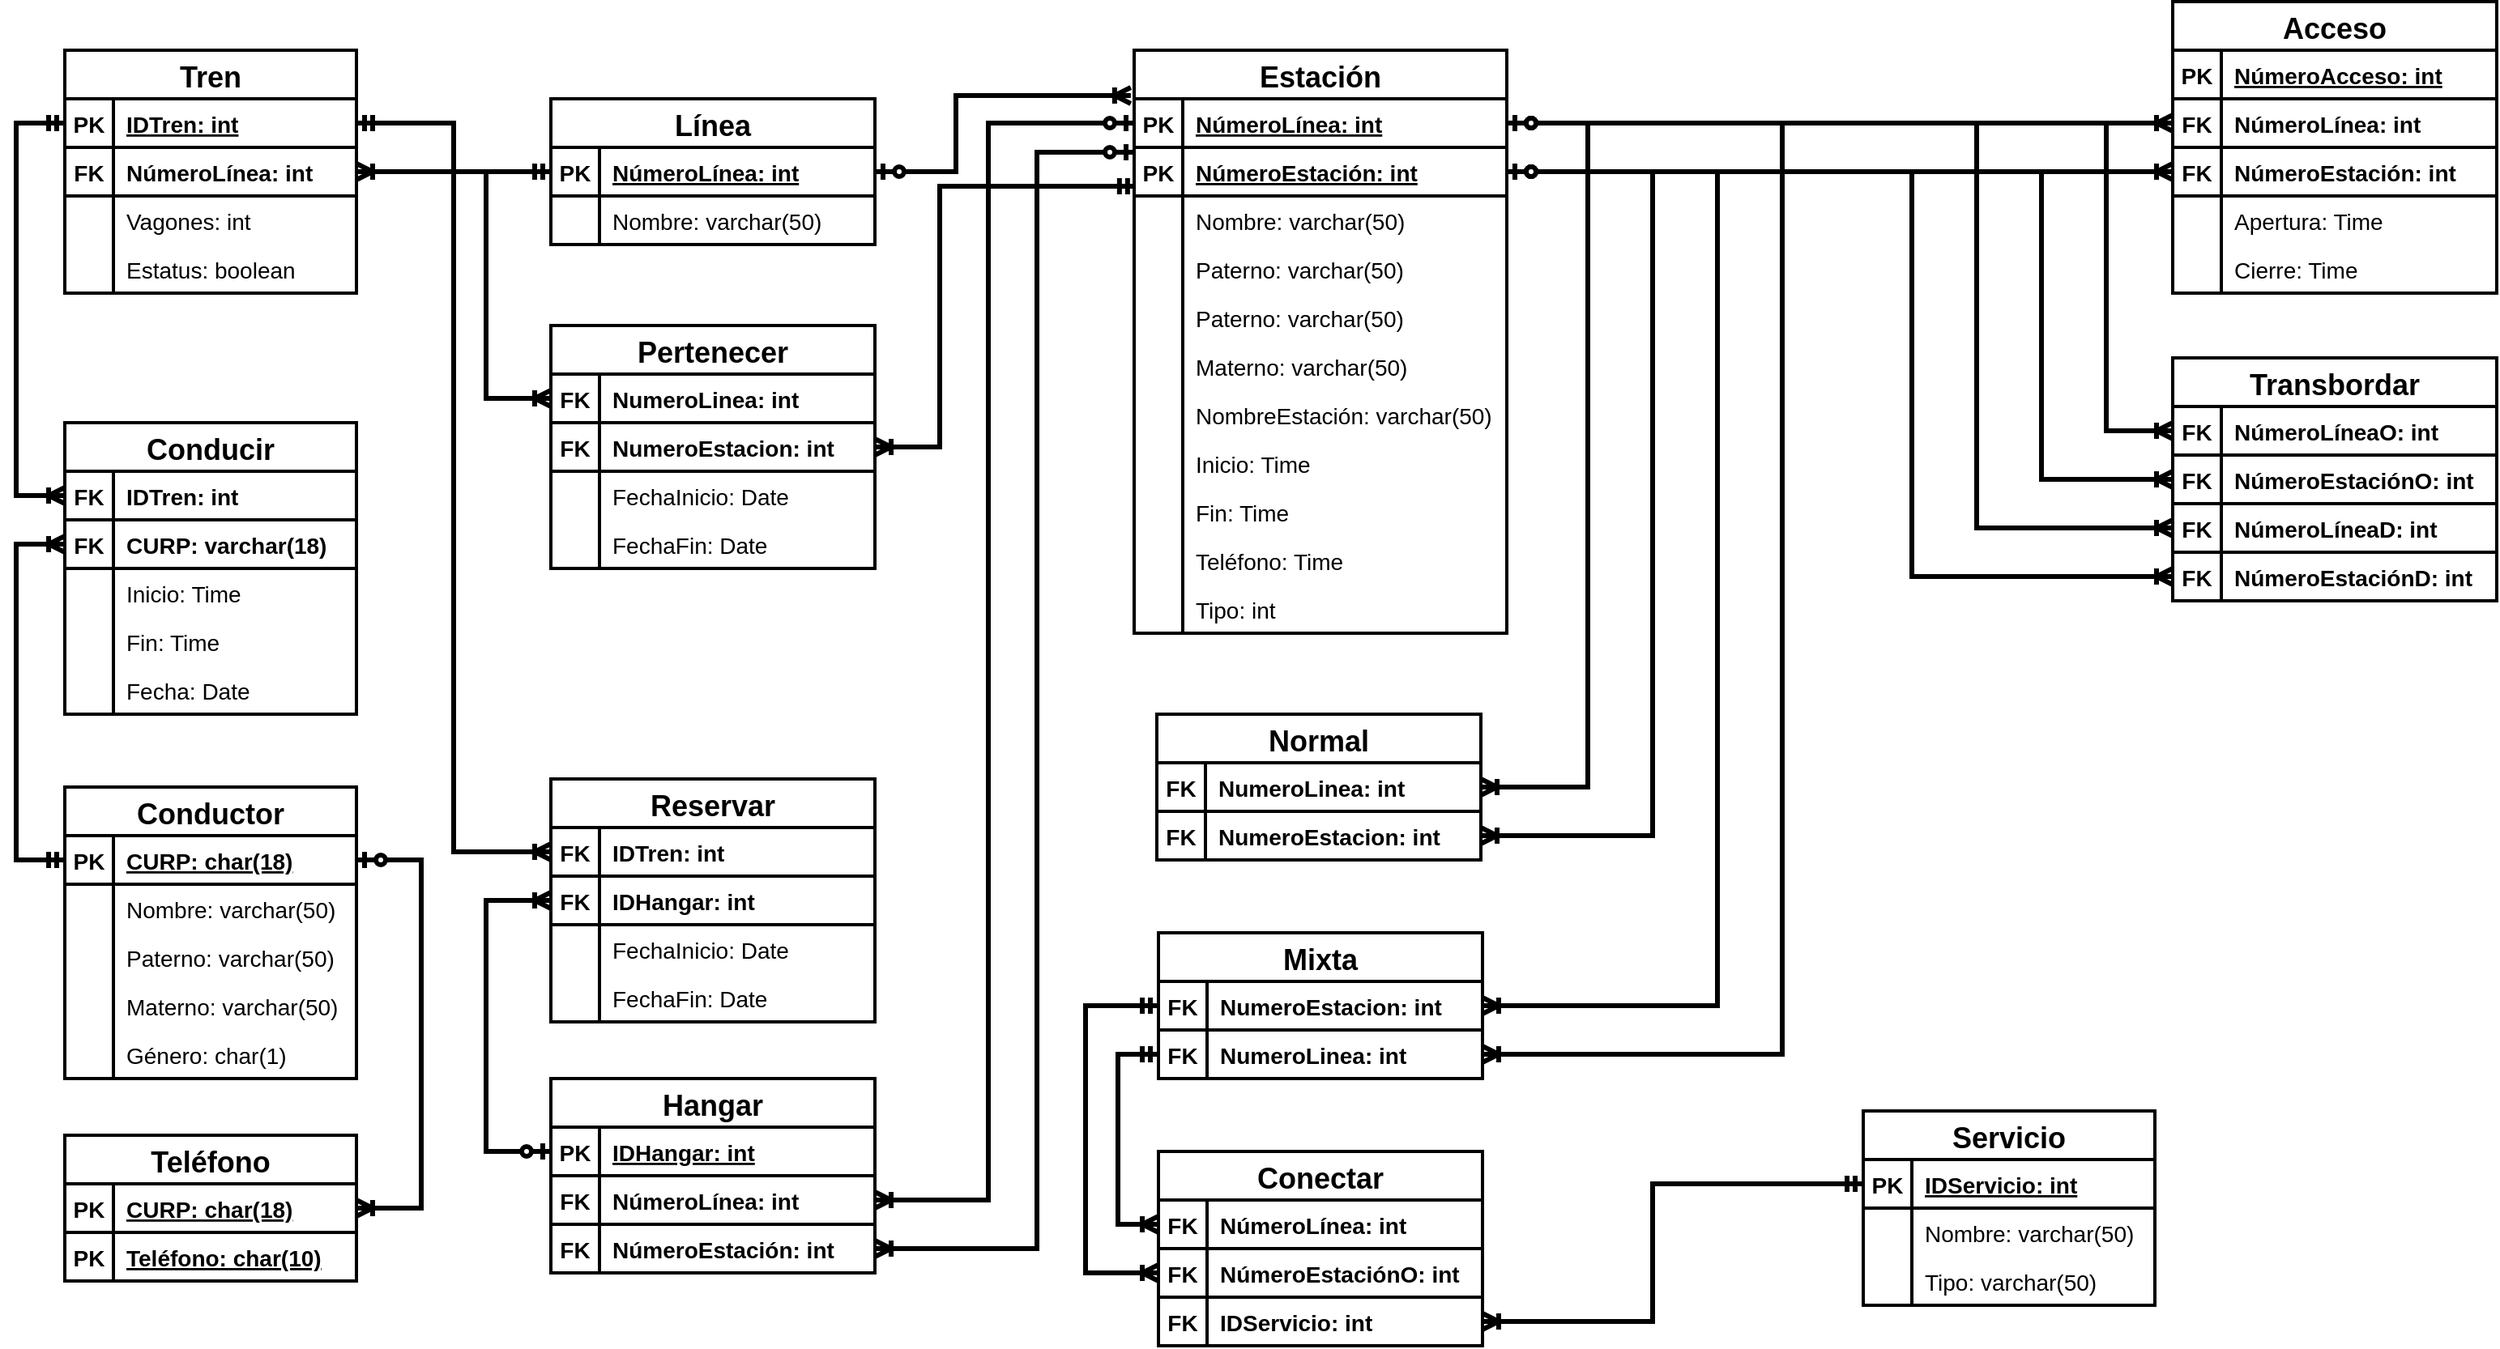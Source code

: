 <mxfile version="24.0.4" type="device" pages="2">
  <diagram id="eMosqHXsp4OyUMAziPgI" name="Con Estacion">
    <mxGraphModel dx="1707" dy="1693" grid="1" gridSize="10" guides="1" tooltips="1" connect="1" arrows="1" fold="1" page="1" pageScale="1" pageWidth="827" pageHeight="1169" math="0" shadow="0">
      <root>
        <mxCell id="0" />
        <mxCell id="1" parent="0" />
        <mxCell id="TvDGiICFfJLaNWh846le-1" value="Línea" style="shape=table;startSize=30;container=1;collapsible=1;childLayout=tableLayout;fixedRows=1;rowLines=0;fontStyle=1;align=center;resizeLast=1;fontSize=18;strokeWidth=2;" parent="1" vertex="1">
          <mxGeometry x="40" y="40" width="200" height="90" as="geometry" />
        </mxCell>
        <mxCell id="TvDGiICFfJLaNWh846le-2" value="" style="shape=partialRectangle;collapsible=0;dropTarget=0;pointerEvents=0;fillColor=none;top=0;left=0;bottom=1;right=0;points=[[0,0.5],[1,0.5]];portConstraint=eastwest;strokeWidth=2;" parent="TvDGiICFfJLaNWh846le-1" vertex="1">
          <mxGeometry y="30" width="200" height="30" as="geometry" />
        </mxCell>
        <mxCell id="TvDGiICFfJLaNWh846le-3" value="PK" style="shape=partialRectangle;connectable=0;fillColor=none;top=0;left=0;bottom=0;right=0;fontStyle=1;overflow=hidden;fontSize=14;" parent="TvDGiICFfJLaNWh846le-2" vertex="1">
          <mxGeometry width="30" height="30" as="geometry">
            <mxRectangle width="30" height="30" as="alternateBounds" />
          </mxGeometry>
        </mxCell>
        <mxCell id="TvDGiICFfJLaNWh846le-4" value="NúmeroLínea: int" style="shape=partialRectangle;connectable=0;fillColor=none;top=0;left=0;bottom=0;right=0;align=left;spacingLeft=6;fontStyle=5;overflow=hidden;fontSize=14;strokeWidth=2;" parent="TvDGiICFfJLaNWh846le-2" vertex="1">
          <mxGeometry x="30" width="170" height="30" as="geometry">
            <mxRectangle width="170" height="30" as="alternateBounds" />
          </mxGeometry>
        </mxCell>
        <mxCell id="TvDGiICFfJLaNWh846le-5" value="" style="shape=partialRectangle;collapsible=0;dropTarget=0;pointerEvents=0;fillColor=none;top=0;left=0;bottom=0;right=0;points=[[0,0.5],[1,0.5]];portConstraint=eastwest;" parent="TvDGiICFfJLaNWh846le-1" vertex="1">
          <mxGeometry y="60" width="200" height="30" as="geometry" />
        </mxCell>
        <mxCell id="TvDGiICFfJLaNWh846le-6" value="" style="shape=partialRectangle;connectable=0;fillColor=none;top=0;left=0;bottom=0;right=0;editable=1;overflow=hidden;" parent="TvDGiICFfJLaNWh846le-5" vertex="1">
          <mxGeometry width="30" height="30" as="geometry">
            <mxRectangle width="30" height="30" as="alternateBounds" />
          </mxGeometry>
        </mxCell>
        <mxCell id="TvDGiICFfJLaNWh846le-7" value="Nombre: varchar(50)" style="shape=partialRectangle;connectable=0;fillColor=none;top=0;left=0;bottom=0;right=0;align=left;spacingLeft=6;overflow=hidden;fontSize=14;" parent="TvDGiICFfJLaNWh846le-5" vertex="1">
          <mxGeometry x="30" width="170" height="30" as="geometry">
            <mxRectangle width="170" height="30" as="alternateBounds" />
          </mxGeometry>
        </mxCell>
        <mxCell id="TvDGiICFfJLaNWh846le-55" value="Tren" style="shape=table;startSize=30;container=1;collapsible=1;childLayout=tableLayout;fixedRows=1;rowLines=0;fontStyle=1;align=center;resizeLast=1;fontSize=18;strokeWidth=2;" parent="1" vertex="1">
          <mxGeometry x="-260" y="10" width="180" height="150" as="geometry" />
        </mxCell>
        <mxCell id="TvDGiICFfJLaNWh846le-56" value="" style="shape=partialRectangle;collapsible=0;dropTarget=0;pointerEvents=0;fillColor=none;top=0;left=0;bottom=1;right=0;points=[[0,0.5],[1,0.5]];portConstraint=eastwest;strokeWidth=2;" parent="TvDGiICFfJLaNWh846le-55" vertex="1">
          <mxGeometry y="30" width="180" height="30" as="geometry" />
        </mxCell>
        <mxCell id="TvDGiICFfJLaNWh846le-57" value="PK" style="shape=partialRectangle;connectable=0;fillColor=none;top=0;left=0;bottom=0;right=0;fontStyle=1;overflow=hidden;fontSize=14;" parent="TvDGiICFfJLaNWh846le-56" vertex="1">
          <mxGeometry width="30" height="30" as="geometry">
            <mxRectangle width="30" height="30" as="alternateBounds" />
          </mxGeometry>
        </mxCell>
        <mxCell id="TvDGiICFfJLaNWh846le-58" value="IDTren: int" style="shape=partialRectangle;connectable=0;fillColor=none;top=0;left=0;bottom=0;right=0;align=left;spacingLeft=6;fontStyle=5;overflow=hidden;fontSize=14;strokeWidth=2;" parent="TvDGiICFfJLaNWh846le-56" vertex="1">
          <mxGeometry x="30" width="150" height="30" as="geometry">
            <mxRectangle width="150" height="30" as="alternateBounds" />
          </mxGeometry>
        </mxCell>
        <mxCell id="TvDGiICFfJLaNWh846le-71" value="" style="shape=partialRectangle;collapsible=0;dropTarget=0;pointerEvents=0;fillColor=none;top=0;left=0;bottom=1;right=0;points=[[0,0.5],[1,0.5]];portConstraint=eastwest;strokeWidth=2;" parent="TvDGiICFfJLaNWh846le-55" vertex="1">
          <mxGeometry y="60" width="180" height="30" as="geometry" />
        </mxCell>
        <mxCell id="TvDGiICFfJLaNWh846le-72" value="FK" style="shape=partialRectangle;connectable=0;fillColor=none;top=0;left=0;bottom=0;right=0;fontStyle=1;overflow=hidden;fontSize=14;" parent="TvDGiICFfJLaNWh846le-71" vertex="1">
          <mxGeometry width="30" height="30" as="geometry">
            <mxRectangle width="30" height="30" as="alternateBounds" />
          </mxGeometry>
        </mxCell>
        <mxCell id="TvDGiICFfJLaNWh846le-73" value="NúmeroLínea: int" style="shape=partialRectangle;connectable=0;fillColor=none;top=0;left=0;bottom=0;right=0;align=left;spacingLeft=6;fontStyle=1;overflow=hidden;fontSize=14;strokeWidth=2;" parent="TvDGiICFfJLaNWh846le-71" vertex="1">
          <mxGeometry x="30" width="150" height="30" as="geometry">
            <mxRectangle width="150" height="30" as="alternateBounds" />
          </mxGeometry>
        </mxCell>
        <mxCell id="TvDGiICFfJLaNWh846le-59" value="" style="shape=partialRectangle;collapsible=0;dropTarget=0;pointerEvents=0;fillColor=none;top=0;left=0;bottom=0;right=0;points=[[0,0.5],[1,0.5]];portConstraint=eastwest;" parent="TvDGiICFfJLaNWh846le-55" vertex="1">
          <mxGeometry y="90" width="180" height="30" as="geometry" />
        </mxCell>
        <mxCell id="TvDGiICFfJLaNWh846le-60" value="" style="shape=partialRectangle;connectable=0;fillColor=none;top=0;left=0;bottom=0;right=0;editable=1;overflow=hidden;" parent="TvDGiICFfJLaNWh846le-59" vertex="1">
          <mxGeometry width="30" height="30" as="geometry">
            <mxRectangle width="30" height="30" as="alternateBounds" />
          </mxGeometry>
        </mxCell>
        <mxCell id="TvDGiICFfJLaNWh846le-61" value="Vagones: int" style="shape=partialRectangle;connectable=0;fillColor=none;top=0;left=0;bottom=0;right=0;align=left;spacingLeft=6;overflow=hidden;fontSize=14;" parent="TvDGiICFfJLaNWh846le-59" vertex="1">
          <mxGeometry x="30" width="150" height="30" as="geometry">
            <mxRectangle width="150" height="30" as="alternateBounds" />
          </mxGeometry>
        </mxCell>
        <mxCell id="TvDGiICFfJLaNWh846le-62" value="" style="shape=partialRectangle;collapsible=0;dropTarget=0;pointerEvents=0;fillColor=none;top=0;left=0;bottom=0;right=0;points=[[0,0.5],[1,0.5]];portConstraint=eastwest;" parent="TvDGiICFfJLaNWh846le-55" vertex="1">
          <mxGeometry y="120" width="180" height="30" as="geometry" />
        </mxCell>
        <mxCell id="TvDGiICFfJLaNWh846le-63" value="" style="shape=partialRectangle;connectable=0;fillColor=none;top=0;left=0;bottom=0;right=0;editable=1;overflow=hidden;" parent="TvDGiICFfJLaNWh846le-62" vertex="1">
          <mxGeometry width="30" height="30" as="geometry">
            <mxRectangle width="30" height="30" as="alternateBounds" />
          </mxGeometry>
        </mxCell>
        <mxCell id="TvDGiICFfJLaNWh846le-64" value="Estatus: boolean" style="shape=partialRectangle;connectable=0;fillColor=none;top=0;left=0;bottom=0;right=0;align=left;spacingLeft=6;overflow=hidden;fontSize=14;" parent="TvDGiICFfJLaNWh846le-62" vertex="1">
          <mxGeometry x="30" width="150" height="30" as="geometry">
            <mxRectangle width="150" height="30" as="alternateBounds" />
          </mxGeometry>
        </mxCell>
        <mxCell id="TvDGiICFfJLaNWh846le-20" value="Conductor" style="shape=table;startSize=30;container=1;collapsible=1;childLayout=tableLayout;fixedRows=1;rowLines=0;fontStyle=1;align=center;resizeLast=1;fontSize=18;strokeWidth=2;" parent="1" vertex="1">
          <mxGeometry x="-260" y="465" width="180" height="180" as="geometry" />
        </mxCell>
        <mxCell id="TvDGiICFfJLaNWh846le-21" value="" style="shape=partialRectangle;collapsible=0;dropTarget=0;pointerEvents=0;fillColor=none;top=0;left=0;bottom=1;right=0;points=[[0,0.5],[1,0.5]];portConstraint=eastwest;strokeWidth=2;" parent="TvDGiICFfJLaNWh846le-20" vertex="1">
          <mxGeometry y="30" width="180" height="30" as="geometry" />
        </mxCell>
        <mxCell id="TvDGiICFfJLaNWh846le-22" value="PK" style="shape=partialRectangle;connectable=0;fillColor=none;top=0;left=0;bottom=0;right=0;fontStyle=1;overflow=hidden;fontSize=14;" parent="TvDGiICFfJLaNWh846le-21" vertex="1">
          <mxGeometry width="30" height="30" as="geometry">
            <mxRectangle width="30" height="30" as="alternateBounds" />
          </mxGeometry>
        </mxCell>
        <mxCell id="TvDGiICFfJLaNWh846le-23" value="CURP: char(18)" style="shape=partialRectangle;connectable=0;fillColor=none;top=0;left=0;bottom=0;right=0;align=left;spacingLeft=6;fontStyle=5;overflow=hidden;fontSize=14;strokeWidth=2;" parent="TvDGiICFfJLaNWh846le-21" vertex="1">
          <mxGeometry x="30" width="150" height="30" as="geometry">
            <mxRectangle width="150" height="30" as="alternateBounds" />
          </mxGeometry>
        </mxCell>
        <mxCell id="TvDGiICFfJLaNWh846le-24" value="" style="shape=partialRectangle;collapsible=0;dropTarget=0;pointerEvents=0;fillColor=none;top=0;left=0;bottom=0;right=0;points=[[0,0.5],[1,0.5]];portConstraint=eastwest;" parent="TvDGiICFfJLaNWh846le-20" vertex="1">
          <mxGeometry y="60" width="180" height="30" as="geometry" />
        </mxCell>
        <mxCell id="TvDGiICFfJLaNWh846le-25" value="" style="shape=partialRectangle;connectable=0;fillColor=none;top=0;left=0;bottom=0;right=0;editable=1;overflow=hidden;" parent="TvDGiICFfJLaNWh846le-24" vertex="1">
          <mxGeometry width="30" height="30" as="geometry">
            <mxRectangle width="30" height="30" as="alternateBounds" />
          </mxGeometry>
        </mxCell>
        <mxCell id="TvDGiICFfJLaNWh846le-26" value="Nombre: varchar(50)" style="shape=partialRectangle;connectable=0;fillColor=none;top=0;left=0;bottom=0;right=0;align=left;spacingLeft=6;overflow=hidden;fontSize=14;" parent="TvDGiICFfJLaNWh846le-24" vertex="1">
          <mxGeometry x="30" width="150" height="30" as="geometry">
            <mxRectangle width="150" height="30" as="alternateBounds" />
          </mxGeometry>
        </mxCell>
        <mxCell id="TvDGiICFfJLaNWh846le-27" value="" style="shape=partialRectangle;collapsible=0;dropTarget=0;pointerEvents=0;fillColor=none;top=0;left=0;bottom=0;right=0;points=[[0,0.5],[1,0.5]];portConstraint=eastwest;" parent="TvDGiICFfJLaNWh846le-20" vertex="1">
          <mxGeometry y="90" width="180" height="30" as="geometry" />
        </mxCell>
        <mxCell id="TvDGiICFfJLaNWh846le-28" value="" style="shape=partialRectangle;connectable=0;fillColor=none;top=0;left=0;bottom=0;right=0;editable=1;overflow=hidden;" parent="TvDGiICFfJLaNWh846le-27" vertex="1">
          <mxGeometry width="30" height="30" as="geometry">
            <mxRectangle width="30" height="30" as="alternateBounds" />
          </mxGeometry>
        </mxCell>
        <mxCell id="TvDGiICFfJLaNWh846le-29" value="Paterno: varchar(50)" style="shape=partialRectangle;connectable=0;fillColor=none;top=0;left=0;bottom=0;right=0;align=left;spacingLeft=6;overflow=hidden;fontSize=14;" parent="TvDGiICFfJLaNWh846le-27" vertex="1">
          <mxGeometry x="30" width="150" height="30" as="geometry">
            <mxRectangle width="150" height="30" as="alternateBounds" />
          </mxGeometry>
        </mxCell>
        <mxCell id="TvDGiICFfJLaNWh846le-30" value="" style="shape=partialRectangle;collapsible=0;dropTarget=0;pointerEvents=0;fillColor=none;top=0;left=0;bottom=0;right=0;points=[[0,0.5],[1,0.5]];portConstraint=eastwest;" parent="TvDGiICFfJLaNWh846le-20" vertex="1">
          <mxGeometry y="120" width="180" height="30" as="geometry" />
        </mxCell>
        <mxCell id="TvDGiICFfJLaNWh846le-31" value="" style="shape=partialRectangle;connectable=0;fillColor=none;top=0;left=0;bottom=0;right=0;editable=1;overflow=hidden;" parent="TvDGiICFfJLaNWh846le-30" vertex="1">
          <mxGeometry width="30" height="30" as="geometry">
            <mxRectangle width="30" height="30" as="alternateBounds" />
          </mxGeometry>
        </mxCell>
        <mxCell id="TvDGiICFfJLaNWh846le-32" value="Materno: varchar(50)" style="shape=partialRectangle;connectable=0;fillColor=none;top=0;left=0;bottom=0;right=0;align=left;spacingLeft=6;overflow=hidden;fontSize=14;" parent="TvDGiICFfJLaNWh846le-30" vertex="1">
          <mxGeometry x="30" width="150" height="30" as="geometry">
            <mxRectangle width="150" height="30" as="alternateBounds" />
          </mxGeometry>
        </mxCell>
        <mxCell id="TvDGiICFfJLaNWh846le-36" value="" style="shape=partialRectangle;collapsible=0;dropTarget=0;pointerEvents=0;fillColor=none;top=0;left=0;bottom=0;right=0;points=[[0,0.5],[1,0.5]];portConstraint=eastwest;" parent="TvDGiICFfJLaNWh846le-20" vertex="1">
          <mxGeometry y="150" width="180" height="30" as="geometry" />
        </mxCell>
        <mxCell id="TvDGiICFfJLaNWh846le-37" value="" style="shape=partialRectangle;connectable=0;fillColor=none;top=0;left=0;bottom=0;right=0;editable=1;overflow=hidden;" parent="TvDGiICFfJLaNWh846le-36" vertex="1">
          <mxGeometry width="30" height="30" as="geometry">
            <mxRectangle width="30" height="30" as="alternateBounds" />
          </mxGeometry>
        </mxCell>
        <mxCell id="TvDGiICFfJLaNWh846le-38" value="Género: char(1)" style="shape=partialRectangle;connectable=0;fillColor=none;top=0;left=0;bottom=0;right=0;align=left;spacingLeft=6;overflow=hidden;fontSize=14;" parent="TvDGiICFfJLaNWh846le-36" vertex="1">
          <mxGeometry x="30" width="150" height="30" as="geometry">
            <mxRectangle width="150" height="30" as="alternateBounds" />
          </mxGeometry>
        </mxCell>
        <mxCell id="TvDGiICFfJLaNWh846le-39" value="Teléfono" style="shape=table;startSize=30;container=1;collapsible=1;childLayout=tableLayout;fixedRows=1;rowLines=0;fontStyle=1;align=center;resizeLast=1;fontSize=18;strokeWidth=2;" parent="1" vertex="1">
          <mxGeometry x="-260" y="680" width="180" height="90" as="geometry" />
        </mxCell>
        <mxCell id="TvDGiICFfJLaNWh846le-40" value="" style="shape=partialRectangle;collapsible=0;dropTarget=0;pointerEvents=0;fillColor=none;top=0;left=0;bottom=1;right=0;points=[[0,0.5],[1,0.5]];portConstraint=eastwest;strokeWidth=2;" parent="TvDGiICFfJLaNWh846le-39" vertex="1">
          <mxGeometry y="30" width="180" height="30" as="geometry" />
        </mxCell>
        <mxCell id="TvDGiICFfJLaNWh846le-41" value="PK" style="shape=partialRectangle;connectable=0;fillColor=none;top=0;left=0;bottom=0;right=0;fontStyle=1;overflow=hidden;fontSize=14;" parent="TvDGiICFfJLaNWh846le-40" vertex="1">
          <mxGeometry width="30" height="30" as="geometry">
            <mxRectangle width="30" height="30" as="alternateBounds" />
          </mxGeometry>
        </mxCell>
        <mxCell id="TvDGiICFfJLaNWh846le-42" value="CURP: char(18)" style="shape=partialRectangle;connectable=0;fillColor=none;top=0;left=0;bottom=0;right=0;align=left;spacingLeft=6;fontStyle=5;overflow=hidden;fontSize=14;strokeWidth=2;" parent="TvDGiICFfJLaNWh846le-40" vertex="1">
          <mxGeometry x="30" width="150" height="30" as="geometry">
            <mxRectangle width="150" height="30" as="alternateBounds" />
          </mxGeometry>
        </mxCell>
        <mxCell id="TvDGiICFfJLaNWh846le-52" value="" style="shape=partialRectangle;collapsible=0;dropTarget=0;pointerEvents=0;fillColor=none;top=0;left=0;bottom=1;right=0;points=[[0,0.5],[1,0.5]];portConstraint=eastwest;strokeWidth=2;" parent="TvDGiICFfJLaNWh846le-39" vertex="1">
          <mxGeometry y="60" width="180" height="30" as="geometry" />
        </mxCell>
        <mxCell id="TvDGiICFfJLaNWh846le-53" value="PK" style="shape=partialRectangle;connectable=0;fillColor=none;top=0;left=0;bottom=0;right=0;fontStyle=1;overflow=hidden;fontSize=14;" parent="TvDGiICFfJLaNWh846le-52" vertex="1">
          <mxGeometry width="30" height="30" as="geometry">
            <mxRectangle width="30" height="30" as="alternateBounds" />
          </mxGeometry>
        </mxCell>
        <mxCell id="TvDGiICFfJLaNWh846le-54" value="Teléfono: char(10)" style="shape=partialRectangle;connectable=0;fillColor=none;top=0;left=0;bottom=0;right=0;align=left;spacingLeft=6;fontStyle=5;overflow=hidden;fontSize=14;strokeWidth=2;" parent="TvDGiICFfJLaNWh846le-52" vertex="1">
          <mxGeometry x="30" width="150" height="30" as="geometry">
            <mxRectangle width="150" height="30" as="alternateBounds" />
          </mxGeometry>
        </mxCell>
        <mxCell id="2doK5BvPMrBgroLnP3hG-1" value="Hangar" style="shape=table;startSize=30;container=1;collapsible=1;childLayout=tableLayout;fixedRows=1;rowLines=0;fontStyle=1;align=center;resizeLast=1;fontSize=18;strokeWidth=2;" parent="1" vertex="1">
          <mxGeometry x="40" y="645" width="200" height="120" as="geometry" />
        </mxCell>
        <mxCell id="2doK5BvPMrBgroLnP3hG-2" value="" style="shape=partialRectangle;collapsible=0;dropTarget=0;pointerEvents=0;fillColor=none;top=0;left=0;bottom=1;right=0;points=[[0,0.5],[1,0.5]];portConstraint=eastwest;strokeWidth=2;" parent="2doK5BvPMrBgroLnP3hG-1" vertex="1">
          <mxGeometry y="30" width="200" height="30" as="geometry" />
        </mxCell>
        <mxCell id="2doK5BvPMrBgroLnP3hG-3" value="PK" style="shape=partialRectangle;connectable=0;fillColor=none;top=0;left=0;bottom=0;right=0;fontStyle=1;overflow=hidden;fontSize=14;" parent="2doK5BvPMrBgroLnP3hG-2" vertex="1">
          <mxGeometry width="30" height="30" as="geometry">
            <mxRectangle width="30" height="30" as="alternateBounds" />
          </mxGeometry>
        </mxCell>
        <mxCell id="2doK5BvPMrBgroLnP3hG-4" value="IDHangar: int" style="shape=partialRectangle;connectable=0;fillColor=none;top=0;left=0;bottom=0;right=0;align=left;spacingLeft=6;fontStyle=5;overflow=hidden;fontSize=14;strokeWidth=2;" parent="2doK5BvPMrBgroLnP3hG-2" vertex="1">
          <mxGeometry x="30" width="170" height="30" as="geometry">
            <mxRectangle width="170" height="30" as="alternateBounds" />
          </mxGeometry>
        </mxCell>
        <mxCell id="2doK5BvPMrBgroLnP3hG-5" value="" style="shape=partialRectangle;collapsible=0;dropTarget=0;pointerEvents=0;fillColor=none;top=0;left=0;bottom=1;right=0;points=[[0,0.5],[1,0.5]];portConstraint=eastwest;strokeWidth=2;" parent="2doK5BvPMrBgroLnP3hG-1" vertex="1">
          <mxGeometry y="60" width="200" height="30" as="geometry" />
        </mxCell>
        <mxCell id="2doK5BvPMrBgroLnP3hG-6" value="FK" style="shape=partialRectangle;connectable=0;fillColor=none;top=0;left=0;bottom=0;right=0;fontStyle=1;overflow=hidden;fontSize=14;" parent="2doK5BvPMrBgroLnP3hG-5" vertex="1">
          <mxGeometry width="30" height="30" as="geometry">
            <mxRectangle width="30" height="30" as="alternateBounds" />
          </mxGeometry>
        </mxCell>
        <mxCell id="2doK5BvPMrBgroLnP3hG-7" value="NúmeroLínea: int" style="shape=partialRectangle;connectable=0;fillColor=none;top=0;left=0;bottom=0;right=0;align=left;spacingLeft=6;fontStyle=1;overflow=hidden;fontSize=14;strokeWidth=2;" parent="2doK5BvPMrBgroLnP3hG-5" vertex="1">
          <mxGeometry x="30" width="170" height="30" as="geometry">
            <mxRectangle width="170" height="30" as="alternateBounds" />
          </mxGeometry>
        </mxCell>
        <mxCell id="RLfRa0gS2sHxiPcUK3sy-4" value="" style="shape=partialRectangle;collapsible=0;dropTarget=0;pointerEvents=0;fillColor=none;top=0;left=0;bottom=1;right=0;points=[[0,0.5],[1,0.5]];portConstraint=eastwest;strokeWidth=2;" parent="2doK5BvPMrBgroLnP3hG-1" vertex="1">
          <mxGeometry y="90" width="200" height="30" as="geometry" />
        </mxCell>
        <mxCell id="RLfRa0gS2sHxiPcUK3sy-5" value="FK" style="shape=partialRectangle;connectable=0;fillColor=none;top=0;left=0;bottom=0;right=0;fontStyle=1;overflow=hidden;fontSize=14;" parent="RLfRa0gS2sHxiPcUK3sy-4" vertex="1">
          <mxGeometry width="30" height="30" as="geometry">
            <mxRectangle width="30" height="30" as="alternateBounds" />
          </mxGeometry>
        </mxCell>
        <mxCell id="RLfRa0gS2sHxiPcUK3sy-6" value="NúmeroEstación: int" style="shape=partialRectangle;connectable=0;fillColor=none;top=0;left=0;bottom=0;right=0;align=left;spacingLeft=6;fontStyle=1;overflow=hidden;fontSize=14;strokeWidth=2;" parent="RLfRa0gS2sHxiPcUK3sy-4" vertex="1">
          <mxGeometry x="30" width="170" height="30" as="geometry">
            <mxRectangle width="170" height="30" as="alternateBounds" />
          </mxGeometry>
        </mxCell>
        <mxCell id="RLfRa0gS2sHxiPcUK3sy-10" value="Estación" style="shape=table;startSize=30;container=1;collapsible=1;childLayout=tableLayout;fixedRows=1;rowLines=0;fontStyle=1;align=center;resizeLast=1;fontSize=18;strokeWidth=2;" parent="1" vertex="1">
          <mxGeometry x="400" y="10" width="230" height="360" as="geometry" />
        </mxCell>
        <mxCell id="RLfRa0gS2sHxiPcUK3sy-11" value="" style="shape=partialRectangle;collapsible=0;dropTarget=0;pointerEvents=0;fillColor=none;top=0;left=0;bottom=1;right=0;points=[[0,0.5],[1,0.5]];portConstraint=eastwest;strokeWidth=2;" parent="RLfRa0gS2sHxiPcUK3sy-10" vertex="1">
          <mxGeometry y="30" width="230" height="30" as="geometry" />
        </mxCell>
        <mxCell id="RLfRa0gS2sHxiPcUK3sy-12" value="PK" style="shape=partialRectangle;connectable=0;fillColor=none;top=0;left=0;bottom=0;right=0;fontStyle=1;overflow=hidden;fontSize=14;" parent="RLfRa0gS2sHxiPcUK3sy-11" vertex="1">
          <mxGeometry width="30" height="30" as="geometry">
            <mxRectangle width="30" height="30" as="alternateBounds" />
          </mxGeometry>
        </mxCell>
        <mxCell id="RLfRa0gS2sHxiPcUK3sy-13" value="NúmeroLínea: int" style="shape=partialRectangle;connectable=0;fillColor=none;top=0;left=0;bottom=0;right=0;align=left;spacingLeft=6;fontStyle=5;overflow=hidden;fontSize=14;strokeWidth=2;" parent="RLfRa0gS2sHxiPcUK3sy-11" vertex="1">
          <mxGeometry x="30" width="200" height="30" as="geometry">
            <mxRectangle width="200" height="30" as="alternateBounds" />
          </mxGeometry>
        </mxCell>
        <mxCell id="RLfRa0gS2sHxiPcUK3sy-17" value="" style="shape=partialRectangle;collapsible=0;dropTarget=0;pointerEvents=0;fillColor=none;top=0;left=0;bottom=1;right=0;points=[[0,0.5],[1,0.5]];portConstraint=eastwest;strokeWidth=2;" parent="RLfRa0gS2sHxiPcUK3sy-10" vertex="1">
          <mxGeometry y="60" width="230" height="30" as="geometry" />
        </mxCell>
        <mxCell id="RLfRa0gS2sHxiPcUK3sy-18" value="PK" style="shape=partialRectangle;connectable=0;fillColor=none;top=0;left=0;bottom=0;right=0;fontStyle=1;overflow=hidden;fontSize=14;" parent="RLfRa0gS2sHxiPcUK3sy-17" vertex="1">
          <mxGeometry width="30" height="30" as="geometry">
            <mxRectangle width="30" height="30" as="alternateBounds" />
          </mxGeometry>
        </mxCell>
        <mxCell id="RLfRa0gS2sHxiPcUK3sy-19" value="NúmeroEstación: int" style="shape=partialRectangle;connectable=0;fillColor=none;top=0;left=0;bottom=0;right=0;align=left;spacingLeft=6;fontStyle=5;overflow=hidden;fontSize=14;strokeWidth=2;" parent="RLfRa0gS2sHxiPcUK3sy-17" vertex="1">
          <mxGeometry x="30" width="200" height="30" as="geometry">
            <mxRectangle width="200" height="30" as="alternateBounds" />
          </mxGeometry>
        </mxCell>
        <mxCell id="RLfRa0gS2sHxiPcUK3sy-14" value="" style="shape=partialRectangle;collapsible=0;dropTarget=0;pointerEvents=0;fillColor=none;top=0;left=0;bottom=0;right=0;points=[[0,0.5],[1,0.5]];portConstraint=eastwest;" parent="RLfRa0gS2sHxiPcUK3sy-10" vertex="1">
          <mxGeometry y="90" width="230" height="30" as="geometry" />
        </mxCell>
        <mxCell id="RLfRa0gS2sHxiPcUK3sy-15" value="" style="shape=partialRectangle;connectable=0;fillColor=none;top=0;left=0;bottom=0;right=0;editable=1;overflow=hidden;" parent="RLfRa0gS2sHxiPcUK3sy-14" vertex="1">
          <mxGeometry width="30" height="30" as="geometry">
            <mxRectangle width="30" height="30" as="alternateBounds" />
          </mxGeometry>
        </mxCell>
        <mxCell id="RLfRa0gS2sHxiPcUK3sy-16" value="Nombre: varchar(50)" style="shape=partialRectangle;connectable=0;fillColor=none;top=0;left=0;bottom=0;right=0;align=left;spacingLeft=6;overflow=hidden;fontSize=14;" parent="RLfRa0gS2sHxiPcUK3sy-14" vertex="1">
          <mxGeometry x="30" width="200" height="30" as="geometry">
            <mxRectangle width="200" height="30" as="alternateBounds" />
          </mxGeometry>
        </mxCell>
        <mxCell id="RLfRa0gS2sHxiPcUK3sy-20" value="" style="shape=partialRectangle;collapsible=0;dropTarget=0;pointerEvents=0;fillColor=none;top=0;left=0;bottom=0;right=0;points=[[0,0.5],[1,0.5]];portConstraint=eastwest;" parent="RLfRa0gS2sHxiPcUK3sy-10" vertex="1">
          <mxGeometry y="120" width="230" height="30" as="geometry" />
        </mxCell>
        <mxCell id="RLfRa0gS2sHxiPcUK3sy-21" value="" style="shape=partialRectangle;connectable=0;fillColor=none;top=0;left=0;bottom=0;right=0;editable=1;overflow=hidden;" parent="RLfRa0gS2sHxiPcUK3sy-20" vertex="1">
          <mxGeometry width="30" height="30" as="geometry">
            <mxRectangle width="30" height="30" as="alternateBounds" />
          </mxGeometry>
        </mxCell>
        <mxCell id="RLfRa0gS2sHxiPcUK3sy-22" value="Paterno: varchar(50)" style="shape=partialRectangle;connectable=0;fillColor=none;top=0;left=0;bottom=0;right=0;align=left;spacingLeft=6;overflow=hidden;fontSize=14;" parent="RLfRa0gS2sHxiPcUK3sy-20" vertex="1">
          <mxGeometry x="30" width="200" height="30" as="geometry">
            <mxRectangle width="200" height="30" as="alternateBounds" />
          </mxGeometry>
        </mxCell>
        <mxCell id="RLfRa0gS2sHxiPcUK3sy-207" value="" style="shape=partialRectangle;collapsible=0;dropTarget=0;pointerEvents=0;fillColor=none;top=0;left=0;bottom=0;right=0;points=[[0,0.5],[1,0.5]];portConstraint=eastwest;" parent="RLfRa0gS2sHxiPcUK3sy-10" vertex="1">
          <mxGeometry y="150" width="230" height="30" as="geometry" />
        </mxCell>
        <mxCell id="RLfRa0gS2sHxiPcUK3sy-208" value="" style="shape=partialRectangle;connectable=0;fillColor=none;top=0;left=0;bottom=0;right=0;editable=1;overflow=hidden;" parent="RLfRa0gS2sHxiPcUK3sy-207" vertex="1">
          <mxGeometry width="30" height="30" as="geometry">
            <mxRectangle width="30" height="30" as="alternateBounds" />
          </mxGeometry>
        </mxCell>
        <mxCell id="RLfRa0gS2sHxiPcUK3sy-209" value="Paterno: varchar(50)" style="shape=partialRectangle;connectable=0;fillColor=none;top=0;left=0;bottom=0;right=0;align=left;spacingLeft=6;overflow=hidden;fontSize=14;" parent="RLfRa0gS2sHxiPcUK3sy-207" vertex="1">
          <mxGeometry x="30" width="200" height="30" as="geometry">
            <mxRectangle width="200" height="30" as="alternateBounds" />
          </mxGeometry>
        </mxCell>
        <mxCell id="RLfRa0gS2sHxiPcUK3sy-23" value="" style="shape=partialRectangle;collapsible=0;dropTarget=0;pointerEvents=0;fillColor=none;top=0;left=0;bottom=0;right=0;points=[[0,0.5],[1,0.5]];portConstraint=eastwest;" parent="RLfRa0gS2sHxiPcUK3sy-10" vertex="1">
          <mxGeometry y="180" width="230" height="30" as="geometry" />
        </mxCell>
        <mxCell id="RLfRa0gS2sHxiPcUK3sy-24" value="" style="shape=partialRectangle;connectable=0;fillColor=none;top=0;left=0;bottom=0;right=0;editable=1;overflow=hidden;" parent="RLfRa0gS2sHxiPcUK3sy-23" vertex="1">
          <mxGeometry width="30" height="30" as="geometry">
            <mxRectangle width="30" height="30" as="alternateBounds" />
          </mxGeometry>
        </mxCell>
        <mxCell id="RLfRa0gS2sHxiPcUK3sy-25" value="Materno: varchar(50)" style="shape=partialRectangle;connectable=0;fillColor=none;top=0;left=0;bottom=0;right=0;align=left;spacingLeft=6;overflow=hidden;fontSize=14;" parent="RLfRa0gS2sHxiPcUK3sy-23" vertex="1">
          <mxGeometry x="30" width="200" height="30" as="geometry">
            <mxRectangle width="200" height="30" as="alternateBounds" />
          </mxGeometry>
        </mxCell>
        <mxCell id="RLfRa0gS2sHxiPcUK3sy-26" value="" style="shape=partialRectangle;collapsible=0;dropTarget=0;pointerEvents=0;fillColor=none;top=0;left=0;bottom=0;right=0;points=[[0,0.5],[1,0.5]];portConstraint=eastwest;" parent="RLfRa0gS2sHxiPcUK3sy-10" vertex="1">
          <mxGeometry y="210" width="230" height="30" as="geometry" />
        </mxCell>
        <mxCell id="RLfRa0gS2sHxiPcUK3sy-27" value="" style="shape=partialRectangle;connectable=0;fillColor=none;top=0;left=0;bottom=0;right=0;editable=1;overflow=hidden;" parent="RLfRa0gS2sHxiPcUK3sy-26" vertex="1">
          <mxGeometry width="30" height="30" as="geometry">
            <mxRectangle width="30" height="30" as="alternateBounds" />
          </mxGeometry>
        </mxCell>
        <mxCell id="RLfRa0gS2sHxiPcUK3sy-28" value="NombreEstación: varchar(50)" style="shape=partialRectangle;connectable=0;fillColor=none;top=0;left=0;bottom=0;right=0;align=left;spacingLeft=6;overflow=hidden;fontSize=14;" parent="RLfRa0gS2sHxiPcUK3sy-26" vertex="1">
          <mxGeometry x="30" width="200" height="30" as="geometry">
            <mxRectangle width="200" height="30" as="alternateBounds" />
          </mxGeometry>
        </mxCell>
        <mxCell id="RLfRa0gS2sHxiPcUK3sy-29" value="" style="shape=partialRectangle;collapsible=0;dropTarget=0;pointerEvents=0;fillColor=none;top=0;left=0;bottom=0;right=0;points=[[0,0.5],[1,0.5]];portConstraint=eastwest;" parent="RLfRa0gS2sHxiPcUK3sy-10" vertex="1">
          <mxGeometry y="240" width="230" height="30" as="geometry" />
        </mxCell>
        <mxCell id="RLfRa0gS2sHxiPcUK3sy-30" value="" style="shape=partialRectangle;connectable=0;fillColor=none;top=0;left=0;bottom=0;right=0;editable=1;overflow=hidden;" parent="RLfRa0gS2sHxiPcUK3sy-29" vertex="1">
          <mxGeometry width="30" height="30" as="geometry">
            <mxRectangle width="30" height="30" as="alternateBounds" />
          </mxGeometry>
        </mxCell>
        <mxCell id="RLfRa0gS2sHxiPcUK3sy-31" value="Inicio: Time" style="shape=partialRectangle;connectable=0;fillColor=none;top=0;left=0;bottom=0;right=0;align=left;spacingLeft=6;overflow=hidden;fontSize=14;" parent="RLfRa0gS2sHxiPcUK3sy-29" vertex="1">
          <mxGeometry x="30" width="200" height="30" as="geometry">
            <mxRectangle width="200" height="30" as="alternateBounds" />
          </mxGeometry>
        </mxCell>
        <mxCell id="RLfRa0gS2sHxiPcUK3sy-32" value="" style="shape=partialRectangle;collapsible=0;dropTarget=0;pointerEvents=0;fillColor=none;top=0;left=0;bottom=0;right=0;points=[[0,0.5],[1,0.5]];portConstraint=eastwest;" parent="RLfRa0gS2sHxiPcUK3sy-10" vertex="1">
          <mxGeometry y="270" width="230" height="30" as="geometry" />
        </mxCell>
        <mxCell id="RLfRa0gS2sHxiPcUK3sy-33" value="" style="shape=partialRectangle;connectable=0;fillColor=none;top=0;left=0;bottom=0;right=0;editable=1;overflow=hidden;" parent="RLfRa0gS2sHxiPcUK3sy-32" vertex="1">
          <mxGeometry width="30" height="30" as="geometry">
            <mxRectangle width="30" height="30" as="alternateBounds" />
          </mxGeometry>
        </mxCell>
        <mxCell id="RLfRa0gS2sHxiPcUK3sy-34" value="Fin: Time" style="shape=partialRectangle;connectable=0;fillColor=none;top=0;left=0;bottom=0;right=0;align=left;spacingLeft=6;overflow=hidden;fontSize=14;" parent="RLfRa0gS2sHxiPcUK3sy-32" vertex="1">
          <mxGeometry x="30" width="200" height="30" as="geometry">
            <mxRectangle width="200" height="30" as="alternateBounds" />
          </mxGeometry>
        </mxCell>
        <mxCell id="RLfRa0gS2sHxiPcUK3sy-35" value="" style="shape=partialRectangle;collapsible=0;dropTarget=0;pointerEvents=0;fillColor=none;top=0;left=0;bottom=0;right=0;points=[[0,0.5],[1,0.5]];portConstraint=eastwest;" parent="RLfRa0gS2sHxiPcUK3sy-10" vertex="1">
          <mxGeometry y="300" width="230" height="30" as="geometry" />
        </mxCell>
        <mxCell id="RLfRa0gS2sHxiPcUK3sy-36" value="" style="shape=partialRectangle;connectable=0;fillColor=none;top=0;left=0;bottom=0;right=0;editable=1;overflow=hidden;" parent="RLfRa0gS2sHxiPcUK3sy-35" vertex="1">
          <mxGeometry width="30" height="30" as="geometry">
            <mxRectangle width="30" height="30" as="alternateBounds" />
          </mxGeometry>
        </mxCell>
        <mxCell id="RLfRa0gS2sHxiPcUK3sy-37" value="Teléfono: Time" style="shape=partialRectangle;connectable=0;fillColor=none;top=0;left=0;bottom=0;right=0;align=left;spacingLeft=6;overflow=hidden;fontSize=14;" parent="RLfRa0gS2sHxiPcUK3sy-35" vertex="1">
          <mxGeometry x="30" width="200" height="30" as="geometry">
            <mxRectangle width="200" height="30" as="alternateBounds" />
          </mxGeometry>
        </mxCell>
        <mxCell id="vhy7H2Cl3DdXnC31Fb2L-1" value="" style="shape=partialRectangle;collapsible=0;dropTarget=0;pointerEvents=0;fillColor=none;top=0;left=0;bottom=0;right=0;points=[[0,0.5],[1,0.5]];portConstraint=eastwest;" parent="RLfRa0gS2sHxiPcUK3sy-10" vertex="1">
          <mxGeometry y="330" width="230" height="30" as="geometry" />
        </mxCell>
        <mxCell id="vhy7H2Cl3DdXnC31Fb2L-2" value="" style="shape=partialRectangle;connectable=0;fillColor=none;top=0;left=0;bottom=0;right=0;editable=1;overflow=hidden;" parent="vhy7H2Cl3DdXnC31Fb2L-1" vertex="1">
          <mxGeometry width="30" height="30" as="geometry">
            <mxRectangle width="30" height="30" as="alternateBounds" />
          </mxGeometry>
        </mxCell>
        <mxCell id="vhy7H2Cl3DdXnC31Fb2L-3" value="Tipo: int" style="shape=partialRectangle;connectable=0;fillColor=none;top=0;left=0;bottom=0;right=0;align=left;spacingLeft=6;overflow=hidden;fontSize=14;" parent="vhy7H2Cl3DdXnC31Fb2L-1" vertex="1">
          <mxGeometry x="30" width="200" height="30" as="geometry">
            <mxRectangle width="200" height="30" as="alternateBounds" />
          </mxGeometry>
        </mxCell>
        <mxCell id="RLfRa0gS2sHxiPcUK3sy-66" value="Conducir" style="shape=table;startSize=30;container=1;collapsible=1;childLayout=tableLayout;fixedRows=1;rowLines=0;fontStyle=1;align=center;resizeLast=1;fontSize=18;strokeWidth=2;" parent="1" vertex="1">
          <mxGeometry x="-260" y="240" width="180" height="180" as="geometry" />
        </mxCell>
        <mxCell id="RLfRa0gS2sHxiPcUK3sy-70" value="" style="shape=partialRectangle;collapsible=0;dropTarget=0;pointerEvents=0;fillColor=none;top=0;left=0;bottom=1;right=0;points=[[0,0.5],[1,0.5]];portConstraint=eastwest;strokeWidth=2;" parent="RLfRa0gS2sHxiPcUK3sy-66" vertex="1">
          <mxGeometry y="30" width="180" height="30" as="geometry" />
        </mxCell>
        <mxCell id="RLfRa0gS2sHxiPcUK3sy-71" value="FK" style="shape=partialRectangle;connectable=0;fillColor=none;top=0;left=0;bottom=0;right=0;fontStyle=1;overflow=hidden;fontSize=14;" parent="RLfRa0gS2sHxiPcUK3sy-70" vertex="1">
          <mxGeometry width="30" height="30" as="geometry">
            <mxRectangle width="30" height="30" as="alternateBounds" />
          </mxGeometry>
        </mxCell>
        <mxCell id="RLfRa0gS2sHxiPcUK3sy-72" value="IDTren: int" style="shape=partialRectangle;connectable=0;fillColor=none;top=0;left=0;bottom=0;right=0;align=left;spacingLeft=6;fontStyle=1;overflow=hidden;fontSize=14;strokeWidth=2;" parent="RLfRa0gS2sHxiPcUK3sy-70" vertex="1">
          <mxGeometry x="30" width="150" height="30" as="geometry">
            <mxRectangle width="150" height="30" as="alternateBounds" />
          </mxGeometry>
        </mxCell>
        <mxCell id="RLfRa0gS2sHxiPcUK3sy-67" value="" style="shape=partialRectangle;collapsible=0;dropTarget=0;pointerEvents=0;fillColor=none;top=0;left=0;bottom=1;right=0;points=[[0,0.5],[1,0.5]];portConstraint=eastwest;strokeWidth=2;" parent="RLfRa0gS2sHxiPcUK3sy-66" vertex="1">
          <mxGeometry y="60" width="180" height="30" as="geometry" />
        </mxCell>
        <mxCell id="RLfRa0gS2sHxiPcUK3sy-68" value="FK" style="shape=partialRectangle;connectable=0;fillColor=none;top=0;left=0;bottom=0;right=0;fontStyle=1;overflow=hidden;fontSize=14;" parent="RLfRa0gS2sHxiPcUK3sy-67" vertex="1">
          <mxGeometry width="30" height="30" as="geometry">
            <mxRectangle width="30" height="30" as="alternateBounds" />
          </mxGeometry>
        </mxCell>
        <mxCell id="RLfRa0gS2sHxiPcUK3sy-69" value="CURP: varchar(18)" style="shape=partialRectangle;connectable=0;fillColor=none;top=0;left=0;bottom=0;right=0;align=left;spacingLeft=6;fontStyle=1;overflow=hidden;fontSize=14;strokeWidth=2;" parent="RLfRa0gS2sHxiPcUK3sy-67" vertex="1">
          <mxGeometry x="30" width="150" height="30" as="geometry">
            <mxRectangle width="150" height="30" as="alternateBounds" />
          </mxGeometry>
        </mxCell>
        <mxCell id="RLfRa0gS2sHxiPcUK3sy-73" value="" style="shape=partialRectangle;collapsible=0;dropTarget=0;pointerEvents=0;fillColor=none;top=0;left=0;bottom=0;right=0;points=[[0,0.5],[1,0.5]];portConstraint=eastwest;" parent="RLfRa0gS2sHxiPcUK3sy-66" vertex="1">
          <mxGeometry y="90" width="180" height="30" as="geometry" />
        </mxCell>
        <mxCell id="RLfRa0gS2sHxiPcUK3sy-74" value="" style="shape=partialRectangle;connectable=0;fillColor=none;top=0;left=0;bottom=0;right=0;editable=1;overflow=hidden;" parent="RLfRa0gS2sHxiPcUK3sy-73" vertex="1">
          <mxGeometry width="30" height="30" as="geometry">
            <mxRectangle width="30" height="30" as="alternateBounds" />
          </mxGeometry>
        </mxCell>
        <mxCell id="RLfRa0gS2sHxiPcUK3sy-75" value="Inicio: Time" style="shape=partialRectangle;connectable=0;fillColor=none;top=0;left=0;bottom=0;right=0;align=left;spacingLeft=6;overflow=hidden;fontSize=14;" parent="RLfRa0gS2sHxiPcUK3sy-73" vertex="1">
          <mxGeometry x="30" width="150" height="30" as="geometry">
            <mxRectangle width="150" height="30" as="alternateBounds" />
          </mxGeometry>
        </mxCell>
        <mxCell id="RLfRa0gS2sHxiPcUK3sy-76" value="" style="shape=partialRectangle;collapsible=0;dropTarget=0;pointerEvents=0;fillColor=none;top=0;left=0;bottom=0;right=0;points=[[0,0.5],[1,0.5]];portConstraint=eastwest;" parent="RLfRa0gS2sHxiPcUK3sy-66" vertex="1">
          <mxGeometry y="120" width="180" height="30" as="geometry" />
        </mxCell>
        <mxCell id="RLfRa0gS2sHxiPcUK3sy-77" value="" style="shape=partialRectangle;connectable=0;fillColor=none;top=0;left=0;bottom=0;right=0;editable=1;overflow=hidden;" parent="RLfRa0gS2sHxiPcUK3sy-76" vertex="1">
          <mxGeometry width="30" height="30" as="geometry">
            <mxRectangle width="30" height="30" as="alternateBounds" />
          </mxGeometry>
        </mxCell>
        <mxCell id="RLfRa0gS2sHxiPcUK3sy-78" value="Fin: Time" style="shape=partialRectangle;connectable=0;fillColor=none;top=0;left=0;bottom=0;right=0;align=left;spacingLeft=6;overflow=hidden;fontSize=14;" parent="RLfRa0gS2sHxiPcUK3sy-76" vertex="1">
          <mxGeometry x="30" width="150" height="30" as="geometry">
            <mxRectangle width="150" height="30" as="alternateBounds" />
          </mxGeometry>
        </mxCell>
        <mxCell id="RLfRa0gS2sHxiPcUK3sy-79" value="" style="shape=partialRectangle;collapsible=0;dropTarget=0;pointerEvents=0;fillColor=none;top=0;left=0;bottom=0;right=0;points=[[0,0.5],[1,0.5]];portConstraint=eastwest;" parent="RLfRa0gS2sHxiPcUK3sy-66" vertex="1">
          <mxGeometry y="150" width="180" height="30" as="geometry" />
        </mxCell>
        <mxCell id="RLfRa0gS2sHxiPcUK3sy-80" value="                " style="shape=partialRectangle;connectable=0;fillColor=none;top=0;left=0;bottom=0;right=0;editable=1;overflow=hidden;" parent="RLfRa0gS2sHxiPcUK3sy-79" vertex="1">
          <mxGeometry width="30" height="30" as="geometry">
            <mxRectangle width="30" height="30" as="alternateBounds" />
          </mxGeometry>
        </mxCell>
        <mxCell id="RLfRa0gS2sHxiPcUK3sy-81" value="Fecha: Date" style="shape=partialRectangle;connectable=0;fillColor=none;top=0;left=0;bottom=0;right=0;align=left;spacingLeft=6;overflow=hidden;fontSize=14;" parent="RLfRa0gS2sHxiPcUK3sy-79" vertex="1">
          <mxGeometry x="30" width="150" height="30" as="geometry">
            <mxRectangle width="150" height="30" as="alternateBounds" />
          </mxGeometry>
        </mxCell>
        <mxCell id="RLfRa0gS2sHxiPcUK3sy-82" value="Transbordar" style="shape=table;startSize=30;container=1;collapsible=1;childLayout=tableLayout;fixedRows=1;rowLines=0;fontStyle=1;align=center;resizeLast=1;fontSize=18;strokeWidth=2;" parent="1" vertex="1">
          <mxGeometry x="1041" y="200" width="200" height="150" as="geometry" />
        </mxCell>
        <mxCell id="RLfRa0gS2sHxiPcUK3sy-83" value="" style="shape=partialRectangle;collapsible=0;dropTarget=0;pointerEvents=0;fillColor=none;top=0;left=0;bottom=1;right=0;points=[[0,0.5],[1,0.5]];portConstraint=eastwest;strokeWidth=2;" parent="RLfRa0gS2sHxiPcUK3sy-82" vertex="1">
          <mxGeometry y="30" width="200" height="30" as="geometry" />
        </mxCell>
        <mxCell id="RLfRa0gS2sHxiPcUK3sy-84" value="FK" style="shape=partialRectangle;connectable=0;fillColor=none;top=0;left=0;bottom=0;right=0;fontStyle=1;overflow=hidden;fontSize=14;" parent="RLfRa0gS2sHxiPcUK3sy-83" vertex="1">
          <mxGeometry width="30" height="30" as="geometry">
            <mxRectangle width="30" height="30" as="alternateBounds" />
          </mxGeometry>
        </mxCell>
        <mxCell id="RLfRa0gS2sHxiPcUK3sy-85" value="NúmeroLíneaO: int" style="shape=partialRectangle;connectable=0;fillColor=none;top=0;left=0;bottom=0;right=0;align=left;spacingLeft=6;fontStyle=1;overflow=hidden;fontSize=14;strokeWidth=2;" parent="RLfRa0gS2sHxiPcUK3sy-83" vertex="1">
          <mxGeometry x="30" width="170" height="30" as="geometry">
            <mxRectangle width="170" height="30" as="alternateBounds" />
          </mxGeometry>
        </mxCell>
        <mxCell id="RLfRa0gS2sHxiPcUK3sy-86" value="" style="shape=partialRectangle;collapsible=0;dropTarget=0;pointerEvents=0;fillColor=none;top=0;left=0;bottom=1;right=0;points=[[0,0.5],[1,0.5]];portConstraint=eastwest;strokeWidth=2;" parent="RLfRa0gS2sHxiPcUK3sy-82" vertex="1">
          <mxGeometry y="60" width="200" height="30" as="geometry" />
        </mxCell>
        <mxCell id="RLfRa0gS2sHxiPcUK3sy-87" value="FK" style="shape=partialRectangle;connectable=0;fillColor=none;top=0;left=0;bottom=0;right=0;fontStyle=1;overflow=hidden;fontSize=14;" parent="RLfRa0gS2sHxiPcUK3sy-86" vertex="1">
          <mxGeometry width="30" height="30" as="geometry">
            <mxRectangle width="30" height="30" as="alternateBounds" />
          </mxGeometry>
        </mxCell>
        <mxCell id="RLfRa0gS2sHxiPcUK3sy-88" value="NúmeroEstaciónO: int" style="shape=partialRectangle;connectable=0;fillColor=none;top=0;left=0;bottom=0;right=0;align=left;spacingLeft=6;fontStyle=1;overflow=hidden;fontSize=14;strokeWidth=2;" parent="RLfRa0gS2sHxiPcUK3sy-86" vertex="1">
          <mxGeometry x="30" width="170" height="30" as="geometry">
            <mxRectangle width="170" height="30" as="alternateBounds" />
          </mxGeometry>
        </mxCell>
        <mxCell id="RLfRa0gS2sHxiPcUK3sy-210" value="" style="shape=partialRectangle;collapsible=0;dropTarget=0;pointerEvents=0;fillColor=none;top=0;left=0;bottom=1;right=0;points=[[0,0.5],[1,0.5]];portConstraint=eastwest;strokeWidth=2;" parent="RLfRa0gS2sHxiPcUK3sy-82" vertex="1">
          <mxGeometry y="90" width="200" height="30" as="geometry" />
        </mxCell>
        <mxCell id="RLfRa0gS2sHxiPcUK3sy-211" value="FK" style="shape=partialRectangle;connectable=0;fillColor=none;top=0;left=0;bottom=0;right=0;fontStyle=1;overflow=hidden;fontSize=14;" parent="RLfRa0gS2sHxiPcUK3sy-210" vertex="1">
          <mxGeometry width="30" height="30" as="geometry">
            <mxRectangle width="30" height="30" as="alternateBounds" />
          </mxGeometry>
        </mxCell>
        <mxCell id="RLfRa0gS2sHxiPcUK3sy-212" value="NúmeroLíneaD: int" style="shape=partialRectangle;connectable=0;fillColor=none;top=0;left=0;bottom=0;right=0;align=left;spacingLeft=6;fontStyle=1;overflow=hidden;fontSize=14;strokeWidth=2;" parent="RLfRa0gS2sHxiPcUK3sy-210" vertex="1">
          <mxGeometry x="30" width="170" height="30" as="geometry">
            <mxRectangle width="170" height="30" as="alternateBounds" />
          </mxGeometry>
        </mxCell>
        <mxCell id="RLfRa0gS2sHxiPcUK3sy-98" value="" style="shape=partialRectangle;collapsible=0;dropTarget=0;pointerEvents=0;fillColor=none;top=0;left=0;bottom=1;right=0;points=[[0,0.5],[1,0.5]];portConstraint=eastwest;strokeWidth=2;" parent="RLfRa0gS2sHxiPcUK3sy-82" vertex="1">
          <mxGeometry y="120" width="200" height="30" as="geometry" />
        </mxCell>
        <mxCell id="RLfRa0gS2sHxiPcUK3sy-99" value="FK" style="shape=partialRectangle;connectable=0;fillColor=none;top=0;left=0;bottom=0;right=0;fontStyle=1;overflow=hidden;fontSize=14;" parent="RLfRa0gS2sHxiPcUK3sy-98" vertex="1">
          <mxGeometry width="30" height="30" as="geometry">
            <mxRectangle width="30" height="30" as="alternateBounds" />
          </mxGeometry>
        </mxCell>
        <mxCell id="RLfRa0gS2sHxiPcUK3sy-100" value="NúmeroEstaciónD: int" style="shape=partialRectangle;connectable=0;fillColor=none;top=0;left=0;bottom=0;right=0;align=left;spacingLeft=6;fontStyle=1;overflow=hidden;fontSize=14;strokeWidth=2;" parent="RLfRa0gS2sHxiPcUK3sy-98" vertex="1">
          <mxGeometry x="30" width="170" height="30" as="geometry">
            <mxRectangle width="170" height="30" as="alternateBounds" />
          </mxGeometry>
        </mxCell>
        <mxCell id="RLfRa0gS2sHxiPcUK3sy-111" value="Conectar" style="shape=table;startSize=30;container=1;collapsible=1;childLayout=tableLayout;fixedRows=1;rowLines=0;fontStyle=1;align=center;resizeLast=1;fontSize=18;strokeWidth=2;" parent="1" vertex="1">
          <mxGeometry x="415" y="690" width="200" height="120" as="geometry" />
        </mxCell>
        <mxCell id="RLfRa0gS2sHxiPcUK3sy-112" value="" style="shape=partialRectangle;collapsible=0;dropTarget=0;pointerEvents=0;fillColor=none;top=0;left=0;bottom=1;right=0;points=[[0,0.5],[1,0.5]];portConstraint=eastwest;strokeWidth=2;" parent="RLfRa0gS2sHxiPcUK3sy-111" vertex="1">
          <mxGeometry y="30" width="200" height="30" as="geometry" />
        </mxCell>
        <mxCell id="RLfRa0gS2sHxiPcUK3sy-113" value="FK" style="shape=partialRectangle;connectable=0;fillColor=none;top=0;left=0;bottom=0;right=0;fontStyle=1;overflow=hidden;fontSize=14;" parent="RLfRa0gS2sHxiPcUK3sy-112" vertex="1">
          <mxGeometry width="30" height="30" as="geometry">
            <mxRectangle width="30" height="30" as="alternateBounds" />
          </mxGeometry>
        </mxCell>
        <mxCell id="RLfRa0gS2sHxiPcUK3sy-114" value="NúmeroLínea: int" style="shape=partialRectangle;connectable=0;fillColor=none;top=0;left=0;bottom=0;right=0;align=left;spacingLeft=6;fontStyle=1;overflow=hidden;fontSize=14;strokeWidth=2;" parent="RLfRa0gS2sHxiPcUK3sy-112" vertex="1">
          <mxGeometry x="30" width="170" height="30" as="geometry">
            <mxRectangle width="170" height="30" as="alternateBounds" />
          </mxGeometry>
        </mxCell>
        <mxCell id="RLfRa0gS2sHxiPcUK3sy-115" value="" style="shape=partialRectangle;collapsible=0;dropTarget=0;pointerEvents=0;fillColor=none;top=0;left=0;bottom=1;right=0;points=[[0,0.5],[1,0.5]];portConstraint=eastwest;strokeWidth=2;" parent="RLfRa0gS2sHxiPcUK3sy-111" vertex="1">
          <mxGeometry y="60" width="200" height="30" as="geometry" />
        </mxCell>
        <mxCell id="RLfRa0gS2sHxiPcUK3sy-116" value="FK" style="shape=partialRectangle;connectable=0;fillColor=none;top=0;left=0;bottom=0;right=0;fontStyle=1;overflow=hidden;fontSize=14;" parent="RLfRa0gS2sHxiPcUK3sy-115" vertex="1">
          <mxGeometry width="30" height="30" as="geometry">
            <mxRectangle width="30" height="30" as="alternateBounds" />
          </mxGeometry>
        </mxCell>
        <mxCell id="RLfRa0gS2sHxiPcUK3sy-117" value="NúmeroEstaciónO: int" style="shape=partialRectangle;connectable=0;fillColor=none;top=0;left=0;bottom=0;right=0;align=left;spacingLeft=6;fontStyle=1;overflow=hidden;fontSize=14;strokeWidth=2;" parent="RLfRa0gS2sHxiPcUK3sy-115" vertex="1">
          <mxGeometry x="30" width="170" height="30" as="geometry">
            <mxRectangle width="170" height="30" as="alternateBounds" />
          </mxGeometry>
        </mxCell>
        <mxCell id="RLfRa0gS2sHxiPcUK3sy-118" value="" style="shape=partialRectangle;collapsible=0;dropTarget=0;pointerEvents=0;fillColor=none;top=0;left=0;bottom=1;right=0;points=[[0,0.5],[1,0.5]];portConstraint=eastwest;strokeWidth=2;" parent="RLfRa0gS2sHxiPcUK3sy-111" vertex="1">
          <mxGeometry y="90" width="200" height="30" as="geometry" />
        </mxCell>
        <mxCell id="RLfRa0gS2sHxiPcUK3sy-119" value="FK" style="shape=partialRectangle;connectable=0;fillColor=none;top=0;left=0;bottom=0;right=0;fontStyle=1;overflow=hidden;fontSize=14;" parent="RLfRa0gS2sHxiPcUK3sy-118" vertex="1">
          <mxGeometry width="30" height="30" as="geometry">
            <mxRectangle width="30" height="30" as="alternateBounds" />
          </mxGeometry>
        </mxCell>
        <mxCell id="RLfRa0gS2sHxiPcUK3sy-120" value="IDServicio: int" style="shape=partialRectangle;connectable=0;fillColor=none;top=0;left=0;bottom=0;right=0;align=left;spacingLeft=6;fontStyle=1;overflow=hidden;fontSize=14;strokeWidth=2;" parent="RLfRa0gS2sHxiPcUK3sy-118" vertex="1">
          <mxGeometry x="30" width="170" height="30" as="geometry">
            <mxRectangle width="170" height="30" as="alternateBounds" />
          </mxGeometry>
        </mxCell>
        <mxCell id="RLfRa0gS2sHxiPcUK3sy-144" value="Servicio" style="shape=table;startSize=30;container=1;collapsible=1;childLayout=tableLayout;fixedRows=1;rowLines=0;fontStyle=1;align=center;resizeLast=1;fontSize=18;strokeWidth=2;" parent="1" vertex="1">
          <mxGeometry x="850" y="665" width="180" height="120" as="geometry" />
        </mxCell>
        <mxCell id="RLfRa0gS2sHxiPcUK3sy-145" value="" style="shape=partialRectangle;collapsible=0;dropTarget=0;pointerEvents=0;fillColor=none;top=0;left=0;bottom=1;right=0;points=[[0,0.5],[1,0.5]];portConstraint=eastwest;strokeWidth=2;" parent="RLfRa0gS2sHxiPcUK3sy-144" vertex="1">
          <mxGeometry y="30" width="180" height="30" as="geometry" />
        </mxCell>
        <mxCell id="RLfRa0gS2sHxiPcUK3sy-146" value="PK" style="shape=partialRectangle;connectable=0;fillColor=none;top=0;left=0;bottom=0;right=0;fontStyle=1;overflow=hidden;fontSize=14;" parent="RLfRa0gS2sHxiPcUK3sy-145" vertex="1">
          <mxGeometry width="30" height="30" as="geometry">
            <mxRectangle width="30" height="30" as="alternateBounds" />
          </mxGeometry>
        </mxCell>
        <mxCell id="RLfRa0gS2sHxiPcUK3sy-147" value="IDServicio: int" style="shape=partialRectangle;connectable=0;fillColor=none;top=0;left=0;bottom=0;right=0;align=left;spacingLeft=6;fontStyle=5;overflow=hidden;fontSize=14;strokeWidth=2;" parent="RLfRa0gS2sHxiPcUK3sy-145" vertex="1">
          <mxGeometry x="30" width="150" height="30" as="geometry">
            <mxRectangle width="150" height="30" as="alternateBounds" />
          </mxGeometry>
        </mxCell>
        <mxCell id="RLfRa0gS2sHxiPcUK3sy-148" value="" style="shape=partialRectangle;collapsible=0;dropTarget=0;pointerEvents=0;fillColor=none;top=0;left=0;bottom=0;right=0;points=[[0,0.5],[1,0.5]];portConstraint=eastwest;" parent="RLfRa0gS2sHxiPcUK3sy-144" vertex="1">
          <mxGeometry y="60" width="180" height="30" as="geometry" />
        </mxCell>
        <mxCell id="RLfRa0gS2sHxiPcUK3sy-149" value="" style="shape=partialRectangle;connectable=0;fillColor=none;top=0;left=0;bottom=0;right=0;editable=1;overflow=hidden;" parent="RLfRa0gS2sHxiPcUK3sy-148" vertex="1">
          <mxGeometry width="30" height="30" as="geometry">
            <mxRectangle width="30" height="30" as="alternateBounds" />
          </mxGeometry>
        </mxCell>
        <mxCell id="RLfRa0gS2sHxiPcUK3sy-150" value="Nombre: varchar(50)" style="shape=partialRectangle;connectable=0;fillColor=none;top=0;left=0;bottom=0;right=0;align=left;spacingLeft=6;overflow=hidden;fontSize=14;" parent="RLfRa0gS2sHxiPcUK3sy-148" vertex="1">
          <mxGeometry x="30" width="150" height="30" as="geometry">
            <mxRectangle width="150" height="30" as="alternateBounds" />
          </mxGeometry>
        </mxCell>
        <mxCell id="RLfRa0gS2sHxiPcUK3sy-151" value="" style="shape=partialRectangle;collapsible=0;dropTarget=0;pointerEvents=0;fillColor=none;top=0;left=0;bottom=0;right=0;points=[[0,0.5],[1,0.5]];portConstraint=eastwest;" parent="RLfRa0gS2sHxiPcUK3sy-144" vertex="1">
          <mxGeometry y="90" width="180" height="30" as="geometry" />
        </mxCell>
        <mxCell id="RLfRa0gS2sHxiPcUK3sy-152" value="" style="shape=partialRectangle;connectable=0;fillColor=none;top=0;left=0;bottom=0;right=0;editable=1;overflow=hidden;" parent="RLfRa0gS2sHxiPcUK3sy-151" vertex="1">
          <mxGeometry width="30" height="30" as="geometry">
            <mxRectangle width="30" height="30" as="alternateBounds" />
          </mxGeometry>
        </mxCell>
        <mxCell id="RLfRa0gS2sHxiPcUK3sy-153" value="Tipo: varchar(50)" style="shape=partialRectangle;connectable=0;fillColor=none;top=0;left=0;bottom=0;right=0;align=left;spacingLeft=6;overflow=hidden;fontSize=14;" parent="RLfRa0gS2sHxiPcUK3sy-151" vertex="1">
          <mxGeometry x="30" width="150" height="30" as="geometry">
            <mxRectangle width="150" height="30" as="alternateBounds" />
          </mxGeometry>
        </mxCell>
        <mxCell id="RLfRa0gS2sHxiPcUK3sy-168" value="" style="edgeStyle=elbowEdgeStyle;fontSize=12;html=1;endArrow=ERoneToMany;startArrow=ERmandOne;rounded=0;strokeWidth=3;exitX=0;exitY=0.5;exitDx=0;exitDy=0;entryX=1;entryY=0.5;entryDx=0;entryDy=0;" parent="1" source="TvDGiICFfJLaNWh846le-2" target="TvDGiICFfJLaNWh846le-71" edge="1">
          <mxGeometry width="100" height="100" relative="1" as="geometry">
            <mxPoint x="20" y="280" as="sourcePoint" />
            <mxPoint x="120" y="180" as="targetPoint" />
            <Array as="points">
              <mxPoint y="100" />
            </Array>
          </mxGeometry>
        </mxCell>
        <mxCell id="RLfRa0gS2sHxiPcUK3sy-169" value="" style="edgeStyle=elbowEdgeStyle;fontSize=12;html=1;endArrow=ERoneToMany;startArrow=ERmandOne;rounded=0;strokeWidth=3;exitX=0;exitY=0.5;exitDx=0;exitDy=0;entryX=0;entryY=0.5;entryDx=0;entryDy=0;" parent="1" source="TvDGiICFfJLaNWh846le-56" target="RLfRa0gS2sHxiPcUK3sy-70" edge="1">
          <mxGeometry width="100" height="100" relative="1" as="geometry">
            <mxPoint x="20" y="280" as="sourcePoint" />
            <mxPoint x="120" y="180" as="targetPoint" />
            <Array as="points">
              <mxPoint x="-290" y="200" />
            </Array>
          </mxGeometry>
        </mxCell>
        <mxCell id="RLfRa0gS2sHxiPcUK3sy-170" value="" style="edgeStyle=elbowEdgeStyle;fontSize=12;html=1;endArrow=ERoneToMany;startArrow=ERmandOne;rounded=0;strokeWidth=3;exitX=0;exitY=0.5;exitDx=0;exitDy=0;entryX=0;entryY=0.5;entryDx=0;entryDy=0;" parent="1" source="TvDGiICFfJLaNWh846le-21" target="RLfRa0gS2sHxiPcUK3sy-67" edge="1">
          <mxGeometry width="100" height="100" relative="1" as="geometry">
            <mxPoint x="20" y="280" as="sourcePoint" />
            <mxPoint y="320" as="targetPoint" />
            <Array as="points">
              <mxPoint x="-290" y="413" />
            </Array>
          </mxGeometry>
        </mxCell>
        <mxCell id="RLfRa0gS2sHxiPcUK3sy-171" value="" style="edgeStyle=elbowEdgeStyle;fontSize=12;html=1;endArrow=ERoneToMany;startArrow=ERzeroToOne;rounded=0;strokeWidth=3;exitX=1;exitY=0.5;exitDx=0;exitDy=0;entryX=1;entryY=0.5;entryDx=0;entryDy=0;" parent="1" source="TvDGiICFfJLaNWh846le-21" target="TvDGiICFfJLaNWh846le-40" edge="1">
          <mxGeometry width="100" height="100" relative="1" as="geometry">
            <mxPoint x="20" y="580" as="sourcePoint" />
            <mxPoint x="120" y="480" as="targetPoint" />
            <Array as="points">
              <mxPoint x="-40" y="618" />
            </Array>
          </mxGeometry>
        </mxCell>
        <mxCell id="RLfRa0gS2sHxiPcUK3sy-173" value="" style="edgeStyle=elbowEdgeStyle;fontSize=12;html=1;endArrow=ERoneToMany;startArrow=ERzeroToOne;rounded=0;strokeWidth=3;exitX=0;exitY=0.5;exitDx=0;exitDy=0;entryX=1;entryY=0.5;entryDx=0;entryDy=0;" parent="1" source="RLfRa0gS2sHxiPcUK3sy-11" target="2doK5BvPMrBgroLnP3hG-5" edge="1">
          <mxGeometry width="100" height="100" relative="1" as="geometry">
            <mxPoint x="20" y="280" as="sourcePoint" />
            <mxPoint x="120" y="180" as="targetPoint" />
            <Array as="points">
              <mxPoint x="310" y="170" />
            </Array>
          </mxGeometry>
        </mxCell>
        <mxCell id="RLfRa0gS2sHxiPcUK3sy-178" value="" style="edgeStyle=elbowEdgeStyle;fontSize=12;html=1;endArrow=ERoneToMany;startArrow=ERzeroToOne;rounded=0;strokeWidth=3;exitX=0;exitY=0.1;exitDx=0;exitDy=0;entryX=1;entryY=0.5;entryDx=0;entryDy=0;exitPerimeter=0;" parent="1" source="RLfRa0gS2sHxiPcUK3sy-17" target="RLfRa0gS2sHxiPcUK3sy-4" edge="1">
          <mxGeometry width="100" height="100" relative="1" as="geometry">
            <mxPoint x="20" y="280" as="sourcePoint" />
            <mxPoint x="120" y="180" as="targetPoint" />
            <Array as="points">
              <mxPoint x="340" y="410" />
            </Array>
          </mxGeometry>
        </mxCell>
        <mxCell id="RLfRa0gS2sHxiPcUK3sy-181" value="Acceso" style="shape=table;startSize=30;container=1;collapsible=1;childLayout=tableLayout;fixedRows=1;rowLines=0;fontStyle=1;align=center;resizeLast=1;fontSize=18;strokeWidth=2;" parent="1" vertex="1">
          <mxGeometry x="1041" y="-20" width="200" height="180" as="geometry" />
        </mxCell>
        <mxCell id="RLfRa0gS2sHxiPcUK3sy-182" value="" style="shape=partialRectangle;collapsible=0;dropTarget=0;pointerEvents=0;fillColor=none;top=0;left=0;bottom=1;right=0;points=[[0,0.5],[1,0.5]];portConstraint=eastwest;strokeWidth=2;" parent="RLfRa0gS2sHxiPcUK3sy-181" vertex="1">
          <mxGeometry y="30" width="200" height="30" as="geometry" />
        </mxCell>
        <mxCell id="RLfRa0gS2sHxiPcUK3sy-183" value="PK" style="shape=partialRectangle;connectable=0;fillColor=none;top=0;left=0;bottom=0;right=0;fontStyle=1;overflow=hidden;fontSize=14;" parent="RLfRa0gS2sHxiPcUK3sy-182" vertex="1">
          <mxGeometry width="30" height="30" as="geometry">
            <mxRectangle width="30" height="30" as="alternateBounds" />
          </mxGeometry>
        </mxCell>
        <mxCell id="RLfRa0gS2sHxiPcUK3sy-184" value="NúmeroAcceso: int" style="shape=partialRectangle;connectable=0;fillColor=none;top=0;left=0;bottom=0;right=0;align=left;spacingLeft=6;fontStyle=5;overflow=hidden;fontSize=14;strokeWidth=2;" parent="RLfRa0gS2sHxiPcUK3sy-182" vertex="1">
          <mxGeometry x="30" width="170" height="30" as="geometry">
            <mxRectangle width="170" height="30" as="alternateBounds" />
          </mxGeometry>
        </mxCell>
        <mxCell id="RLfRa0gS2sHxiPcUK3sy-185" value="" style="shape=partialRectangle;collapsible=0;dropTarget=0;pointerEvents=0;fillColor=none;top=0;left=0;bottom=1;right=0;points=[[0,0.5],[1,0.5]];portConstraint=eastwest;strokeWidth=2;" parent="RLfRa0gS2sHxiPcUK3sy-181" vertex="1">
          <mxGeometry y="60" width="200" height="30" as="geometry" />
        </mxCell>
        <mxCell id="RLfRa0gS2sHxiPcUK3sy-186" value="FK" style="shape=partialRectangle;connectable=0;fillColor=none;top=0;left=0;bottom=0;right=0;fontStyle=1;overflow=hidden;fontSize=14;" parent="RLfRa0gS2sHxiPcUK3sy-185" vertex="1">
          <mxGeometry width="30" height="30" as="geometry">
            <mxRectangle width="30" height="30" as="alternateBounds" />
          </mxGeometry>
        </mxCell>
        <mxCell id="RLfRa0gS2sHxiPcUK3sy-187" value="NúmeroLínea: int" style="shape=partialRectangle;connectable=0;fillColor=none;top=0;left=0;bottom=0;right=0;align=left;spacingLeft=6;fontStyle=1;overflow=hidden;fontSize=14;strokeWidth=2;" parent="RLfRa0gS2sHxiPcUK3sy-185" vertex="1">
          <mxGeometry x="30" width="170" height="30" as="geometry">
            <mxRectangle width="170" height="30" as="alternateBounds" />
          </mxGeometry>
        </mxCell>
        <mxCell id="RLfRa0gS2sHxiPcUK3sy-188" value="" style="shape=partialRectangle;collapsible=0;dropTarget=0;pointerEvents=0;fillColor=none;top=0;left=0;bottom=1;right=0;points=[[0,0.5],[1,0.5]];portConstraint=eastwest;strokeWidth=2;" parent="RLfRa0gS2sHxiPcUK3sy-181" vertex="1">
          <mxGeometry y="90" width="200" height="30" as="geometry" />
        </mxCell>
        <mxCell id="RLfRa0gS2sHxiPcUK3sy-189" value="FK" style="shape=partialRectangle;connectable=0;fillColor=none;top=0;left=0;bottom=0;right=0;fontStyle=1;overflow=hidden;fontSize=14;" parent="RLfRa0gS2sHxiPcUK3sy-188" vertex="1">
          <mxGeometry width="30" height="30" as="geometry">
            <mxRectangle width="30" height="30" as="alternateBounds" />
          </mxGeometry>
        </mxCell>
        <mxCell id="RLfRa0gS2sHxiPcUK3sy-190" value="NúmeroEstación: int" style="shape=partialRectangle;connectable=0;fillColor=none;top=0;left=0;bottom=0;right=0;align=left;spacingLeft=6;fontStyle=1;overflow=hidden;fontSize=14;strokeWidth=2;" parent="RLfRa0gS2sHxiPcUK3sy-188" vertex="1">
          <mxGeometry x="30" width="170" height="30" as="geometry">
            <mxRectangle width="170" height="30" as="alternateBounds" />
          </mxGeometry>
        </mxCell>
        <mxCell id="RLfRa0gS2sHxiPcUK3sy-191" value="" style="shape=partialRectangle;collapsible=0;dropTarget=0;pointerEvents=0;fillColor=none;top=0;left=0;bottom=0;right=0;points=[[0,0.5],[1,0.5]];portConstraint=eastwest;" parent="RLfRa0gS2sHxiPcUK3sy-181" vertex="1">
          <mxGeometry y="120" width="200" height="30" as="geometry" />
        </mxCell>
        <mxCell id="RLfRa0gS2sHxiPcUK3sy-192" value="" style="shape=partialRectangle;connectable=0;fillColor=none;top=0;left=0;bottom=0;right=0;editable=1;overflow=hidden;" parent="RLfRa0gS2sHxiPcUK3sy-191" vertex="1">
          <mxGeometry width="30" height="30" as="geometry">
            <mxRectangle width="30" height="30" as="alternateBounds" />
          </mxGeometry>
        </mxCell>
        <mxCell id="RLfRa0gS2sHxiPcUK3sy-193" value="Apertura: Time" style="shape=partialRectangle;connectable=0;fillColor=none;top=0;left=0;bottom=0;right=0;align=left;spacingLeft=6;overflow=hidden;fontSize=14;" parent="RLfRa0gS2sHxiPcUK3sy-191" vertex="1">
          <mxGeometry x="30" width="170" height="30" as="geometry">
            <mxRectangle width="170" height="30" as="alternateBounds" />
          </mxGeometry>
        </mxCell>
        <mxCell id="RLfRa0gS2sHxiPcUK3sy-194" value="" style="shape=partialRectangle;collapsible=0;dropTarget=0;pointerEvents=0;fillColor=none;top=0;left=0;bottom=0;right=0;points=[[0,0.5],[1,0.5]];portConstraint=eastwest;" parent="RLfRa0gS2sHxiPcUK3sy-181" vertex="1">
          <mxGeometry y="150" width="200" height="30" as="geometry" />
        </mxCell>
        <mxCell id="RLfRa0gS2sHxiPcUK3sy-195" value="" style="shape=partialRectangle;connectable=0;fillColor=none;top=0;left=0;bottom=0;right=0;editable=1;overflow=hidden;" parent="RLfRa0gS2sHxiPcUK3sy-194" vertex="1">
          <mxGeometry width="30" height="30" as="geometry">
            <mxRectangle width="30" height="30" as="alternateBounds" />
          </mxGeometry>
        </mxCell>
        <mxCell id="RLfRa0gS2sHxiPcUK3sy-196" value="Cierre: Time" style="shape=partialRectangle;connectable=0;fillColor=none;top=0;left=0;bottom=0;right=0;align=left;spacingLeft=6;overflow=hidden;fontSize=14;" parent="RLfRa0gS2sHxiPcUK3sy-194" vertex="1">
          <mxGeometry x="30" width="170" height="30" as="geometry">
            <mxRectangle width="170" height="30" as="alternateBounds" />
          </mxGeometry>
        </mxCell>
        <mxCell id="RLfRa0gS2sHxiPcUK3sy-197" value="" style="edgeStyle=elbowEdgeStyle;fontSize=12;html=1;endArrow=ERoneToMany;startArrow=ERzeroToOne;rounded=0;strokeWidth=3;exitX=1;exitY=0.5;exitDx=0;exitDy=0;entryX=0;entryY=0.5;entryDx=0;entryDy=0;" parent="1" source="RLfRa0gS2sHxiPcUK3sy-11" target="RLfRa0gS2sHxiPcUK3sy-185" edge="1">
          <mxGeometry width="100" height="100" relative="1" as="geometry">
            <mxPoint x="520" y="270" as="sourcePoint" />
            <mxPoint x="630" y="220" as="targetPoint" />
            <Array as="points">
              <mxPoint x="700" y="70" />
            </Array>
          </mxGeometry>
        </mxCell>
        <mxCell id="RLfRa0gS2sHxiPcUK3sy-198" value="" style="edgeStyle=elbowEdgeStyle;fontSize=12;html=1;endArrow=ERoneToMany;startArrow=ERzeroToOne;rounded=0;strokeWidth=3;exitX=1;exitY=0.5;exitDx=0;exitDy=0;entryX=0;entryY=0.5;entryDx=0;entryDy=0;" parent="1" source="RLfRa0gS2sHxiPcUK3sy-17" target="RLfRa0gS2sHxiPcUK3sy-188" edge="1">
          <mxGeometry width="100" height="100" relative="1" as="geometry">
            <mxPoint x="520" y="270" as="sourcePoint" />
            <mxPoint x="620" y="170" as="targetPoint" />
            <Array as="points">
              <mxPoint x="690" y="100" />
            </Array>
          </mxGeometry>
        </mxCell>
        <mxCell id="RLfRa0gS2sHxiPcUK3sy-204" value="" style="edgeStyle=elbowEdgeStyle;fontSize=12;html=1;endArrow=ERoneToMany;startArrow=ERmandOne;rounded=0;strokeWidth=3;entryX=1;entryY=0.5;entryDx=0;entryDy=0;exitX=0;exitY=0.5;exitDx=0;exitDy=0;" parent="1" source="RLfRa0gS2sHxiPcUK3sy-145" target="RLfRa0gS2sHxiPcUK3sy-118" edge="1">
          <mxGeometry width="100" height="100" relative="1" as="geometry">
            <mxPoint x="920" y="710" as="sourcePoint" />
            <mxPoint x="530" y="815" as="targetPoint" />
            <Array as="points">
              <mxPoint x="720" y="760" />
              <mxPoint x="790" y="740" />
            </Array>
          </mxGeometry>
        </mxCell>
        <mxCell id="vhy7H2Cl3DdXnC31Fb2L-4" value="Reservar" style="shape=table;startSize=30;container=1;collapsible=1;childLayout=tableLayout;fixedRows=1;rowLines=0;fontStyle=1;align=center;resizeLast=1;fontSize=18;strokeWidth=2;" parent="1" vertex="1">
          <mxGeometry x="40" y="460" width="200" height="150" as="geometry" />
        </mxCell>
        <mxCell id="vhy7H2Cl3DdXnC31Fb2L-8" value="" style="shape=partialRectangle;collapsible=0;dropTarget=0;pointerEvents=0;fillColor=none;top=0;left=0;bottom=1;right=0;points=[[0,0.5],[1,0.5]];portConstraint=eastwest;strokeWidth=2;" parent="vhy7H2Cl3DdXnC31Fb2L-4" vertex="1">
          <mxGeometry y="30" width="200" height="30" as="geometry" />
        </mxCell>
        <mxCell id="vhy7H2Cl3DdXnC31Fb2L-9" value="FK" style="shape=partialRectangle;connectable=0;fillColor=none;top=0;left=0;bottom=0;right=0;fontStyle=1;overflow=hidden;fontSize=14;" parent="vhy7H2Cl3DdXnC31Fb2L-8" vertex="1">
          <mxGeometry width="30" height="30" as="geometry">
            <mxRectangle width="30" height="30" as="alternateBounds" />
          </mxGeometry>
        </mxCell>
        <mxCell id="vhy7H2Cl3DdXnC31Fb2L-10" value="IDTren: int" style="shape=partialRectangle;connectable=0;fillColor=none;top=0;left=0;bottom=0;right=0;align=left;spacingLeft=6;fontStyle=1;overflow=hidden;fontSize=14;strokeWidth=2;" parent="vhy7H2Cl3DdXnC31Fb2L-8" vertex="1">
          <mxGeometry x="30" width="170" height="30" as="geometry">
            <mxRectangle width="170" height="30" as="alternateBounds" />
          </mxGeometry>
        </mxCell>
        <mxCell id="vhy7H2Cl3DdXnC31Fb2L-5" value="" style="shape=partialRectangle;collapsible=0;dropTarget=0;pointerEvents=0;fillColor=none;top=0;left=0;bottom=1;right=0;points=[[0,0.5],[1,0.5]];portConstraint=eastwest;strokeWidth=2;" parent="vhy7H2Cl3DdXnC31Fb2L-4" vertex="1">
          <mxGeometry y="60" width="200" height="30" as="geometry" />
        </mxCell>
        <mxCell id="vhy7H2Cl3DdXnC31Fb2L-6" value="FK" style="shape=partialRectangle;connectable=0;fillColor=none;top=0;left=0;bottom=0;right=0;fontStyle=1;overflow=hidden;fontSize=14;" parent="vhy7H2Cl3DdXnC31Fb2L-5" vertex="1">
          <mxGeometry width="30" height="30" as="geometry">
            <mxRectangle width="30" height="30" as="alternateBounds" />
          </mxGeometry>
        </mxCell>
        <mxCell id="vhy7H2Cl3DdXnC31Fb2L-7" value="IDHangar: int" style="shape=partialRectangle;connectable=0;fillColor=none;top=0;left=0;bottom=0;right=0;align=left;spacingLeft=6;fontStyle=1;overflow=hidden;fontSize=14;strokeWidth=2;" parent="vhy7H2Cl3DdXnC31Fb2L-5" vertex="1">
          <mxGeometry x="30" width="170" height="30" as="geometry">
            <mxRectangle width="170" height="30" as="alternateBounds" />
          </mxGeometry>
        </mxCell>
        <mxCell id="vhy7H2Cl3DdXnC31Fb2L-14" value="" style="shape=partialRectangle;collapsible=0;dropTarget=0;pointerEvents=0;fillColor=none;top=0;left=0;bottom=0;right=0;points=[[0,0.5],[1,0.5]];portConstraint=eastwest;" parent="vhy7H2Cl3DdXnC31Fb2L-4" vertex="1">
          <mxGeometry y="90" width="200" height="30" as="geometry" />
        </mxCell>
        <mxCell id="vhy7H2Cl3DdXnC31Fb2L-15" value="" style="shape=partialRectangle;connectable=0;fillColor=none;top=0;left=0;bottom=0;right=0;editable=1;overflow=hidden;" parent="vhy7H2Cl3DdXnC31Fb2L-14" vertex="1">
          <mxGeometry width="30" height="30" as="geometry">
            <mxRectangle width="30" height="30" as="alternateBounds" />
          </mxGeometry>
        </mxCell>
        <mxCell id="vhy7H2Cl3DdXnC31Fb2L-16" value="FechaInicio: Date" style="shape=partialRectangle;connectable=0;fillColor=none;top=0;left=0;bottom=0;right=0;align=left;spacingLeft=6;overflow=hidden;fontSize=14;" parent="vhy7H2Cl3DdXnC31Fb2L-14" vertex="1">
          <mxGeometry x="30" width="170" height="30" as="geometry">
            <mxRectangle width="170" height="30" as="alternateBounds" />
          </mxGeometry>
        </mxCell>
        <mxCell id="vhy7H2Cl3DdXnC31Fb2L-17" value="" style="shape=partialRectangle;collapsible=0;dropTarget=0;pointerEvents=0;fillColor=none;top=0;left=0;bottom=0;right=0;points=[[0,0.5],[1,0.5]];portConstraint=eastwest;" parent="vhy7H2Cl3DdXnC31Fb2L-4" vertex="1">
          <mxGeometry y="120" width="200" height="30" as="geometry" />
        </mxCell>
        <mxCell id="vhy7H2Cl3DdXnC31Fb2L-18" value="" style="shape=partialRectangle;connectable=0;fillColor=none;top=0;left=0;bottom=0;right=0;editable=1;overflow=hidden;" parent="vhy7H2Cl3DdXnC31Fb2L-17" vertex="1">
          <mxGeometry width="30" height="30" as="geometry">
            <mxRectangle width="30" height="30" as="alternateBounds" />
          </mxGeometry>
        </mxCell>
        <mxCell id="vhy7H2Cl3DdXnC31Fb2L-19" value="FechaFin: Date" style="shape=partialRectangle;connectable=0;fillColor=none;top=0;left=0;bottom=0;right=0;align=left;spacingLeft=6;overflow=hidden;fontSize=14;" parent="vhy7H2Cl3DdXnC31Fb2L-17" vertex="1">
          <mxGeometry x="30" width="170" height="30" as="geometry">
            <mxRectangle width="170" height="30" as="alternateBounds" />
          </mxGeometry>
        </mxCell>
        <mxCell id="vhy7H2Cl3DdXnC31Fb2L-20" value="" style="edgeStyle=elbowEdgeStyle;fontSize=12;html=1;endArrow=ERoneToMany;startArrow=ERmandOne;rounded=0;exitX=1;exitY=0.5;exitDx=0;exitDy=0;entryX=0;entryY=0.5;entryDx=0;entryDy=0;strokeWidth=3;" parent="1" source="TvDGiICFfJLaNWh846le-56" target="vhy7H2Cl3DdXnC31Fb2L-8" edge="1">
          <mxGeometry width="100" height="100" relative="1" as="geometry">
            <mxPoint x="70" y="290" as="sourcePoint" />
            <mxPoint x="170" y="190" as="targetPoint" />
            <Array as="points" />
          </mxGeometry>
        </mxCell>
        <mxCell id="vhy7H2Cl3DdXnC31Fb2L-22" value="" style="edgeStyle=elbowEdgeStyle;fontSize=12;html=1;endArrow=ERoneToMany;startArrow=ERzeroToOne;rounded=0;strokeWidth=3;exitX=0;exitY=0.5;exitDx=0;exitDy=0;entryX=0;entryY=0.5;entryDx=0;entryDy=0;" parent="1" source="2doK5BvPMrBgroLnP3hG-2" target="vhy7H2Cl3DdXnC31Fb2L-4" edge="1">
          <mxGeometry width="100" height="100" relative="1" as="geometry">
            <mxPoint x="70" y="390" as="sourcePoint" />
            <mxPoint x="170" y="290" as="targetPoint" />
            <Array as="points">
              <mxPoint y="390" />
            </Array>
          </mxGeometry>
        </mxCell>
        <mxCell id="vhy7H2Cl3DdXnC31Fb2L-23" value="Pertenecer" style="shape=table;startSize=30;container=1;collapsible=1;childLayout=tableLayout;fixedRows=1;rowLines=0;fontStyle=1;align=center;resizeLast=1;fontSize=18;strokeWidth=2;" parent="1" vertex="1">
          <mxGeometry x="40" y="180" width="200" height="150" as="geometry" />
        </mxCell>
        <mxCell id="vhy7H2Cl3DdXnC31Fb2L-27" value="" style="shape=partialRectangle;collapsible=0;dropTarget=0;pointerEvents=0;fillColor=none;top=0;left=0;bottom=1;right=0;points=[[0,0.5],[1,0.5]];portConstraint=eastwest;strokeWidth=2;" parent="vhy7H2Cl3DdXnC31Fb2L-23" vertex="1">
          <mxGeometry y="30" width="200" height="30" as="geometry" />
        </mxCell>
        <mxCell id="vhy7H2Cl3DdXnC31Fb2L-28" value="FK" style="shape=partialRectangle;connectable=0;fillColor=none;top=0;left=0;bottom=0;right=0;fontStyle=1;overflow=hidden;fontSize=14;" parent="vhy7H2Cl3DdXnC31Fb2L-27" vertex="1">
          <mxGeometry width="30" height="30" as="geometry">
            <mxRectangle width="30" height="30" as="alternateBounds" />
          </mxGeometry>
        </mxCell>
        <mxCell id="vhy7H2Cl3DdXnC31Fb2L-29" value="NumeroLinea: int" style="shape=partialRectangle;connectable=0;fillColor=none;top=0;left=0;bottom=0;right=0;align=left;spacingLeft=6;fontStyle=1;overflow=hidden;fontSize=14;strokeWidth=2;" parent="vhy7H2Cl3DdXnC31Fb2L-27" vertex="1">
          <mxGeometry x="30" width="170" height="30" as="geometry">
            <mxRectangle width="170" height="30" as="alternateBounds" />
          </mxGeometry>
        </mxCell>
        <mxCell id="vhy7H2Cl3DdXnC31Fb2L-36" value="" style="shape=partialRectangle;collapsible=0;dropTarget=0;pointerEvents=0;fillColor=none;top=0;left=0;bottom=1;right=0;points=[[0,0.5],[1,0.5]];portConstraint=eastwest;strokeWidth=2;" parent="vhy7H2Cl3DdXnC31Fb2L-23" vertex="1">
          <mxGeometry y="60" width="200" height="30" as="geometry" />
        </mxCell>
        <mxCell id="vhy7H2Cl3DdXnC31Fb2L-37" value="FK" style="shape=partialRectangle;connectable=0;fillColor=none;top=0;left=0;bottom=0;right=0;fontStyle=1;overflow=hidden;fontSize=14;" parent="vhy7H2Cl3DdXnC31Fb2L-36" vertex="1">
          <mxGeometry width="30" height="30" as="geometry">
            <mxRectangle width="30" height="30" as="alternateBounds" />
          </mxGeometry>
        </mxCell>
        <mxCell id="vhy7H2Cl3DdXnC31Fb2L-38" value="NumeroEstacion: int" style="shape=partialRectangle;connectable=0;fillColor=none;top=0;left=0;bottom=0;right=0;align=left;spacingLeft=6;fontStyle=1;overflow=hidden;fontSize=14;strokeWidth=2;" parent="vhy7H2Cl3DdXnC31Fb2L-36" vertex="1">
          <mxGeometry x="30" width="170" height="30" as="geometry">
            <mxRectangle width="170" height="30" as="alternateBounds" />
          </mxGeometry>
        </mxCell>
        <mxCell id="vhy7H2Cl3DdXnC31Fb2L-30" value="" style="shape=partialRectangle;collapsible=0;dropTarget=0;pointerEvents=0;fillColor=none;top=0;left=0;bottom=0;right=0;points=[[0,0.5],[1,0.5]];portConstraint=eastwest;" parent="vhy7H2Cl3DdXnC31Fb2L-23" vertex="1">
          <mxGeometry y="90" width="200" height="30" as="geometry" />
        </mxCell>
        <mxCell id="vhy7H2Cl3DdXnC31Fb2L-31" value="" style="shape=partialRectangle;connectable=0;fillColor=none;top=0;left=0;bottom=0;right=0;editable=1;overflow=hidden;" parent="vhy7H2Cl3DdXnC31Fb2L-30" vertex="1">
          <mxGeometry width="30" height="30" as="geometry">
            <mxRectangle width="30" height="30" as="alternateBounds" />
          </mxGeometry>
        </mxCell>
        <mxCell id="vhy7H2Cl3DdXnC31Fb2L-32" value="FechaInicio: Date" style="shape=partialRectangle;connectable=0;fillColor=none;top=0;left=0;bottom=0;right=0;align=left;spacingLeft=6;overflow=hidden;fontSize=14;" parent="vhy7H2Cl3DdXnC31Fb2L-30" vertex="1">
          <mxGeometry x="30" width="170" height="30" as="geometry">
            <mxRectangle width="170" height="30" as="alternateBounds" />
          </mxGeometry>
        </mxCell>
        <mxCell id="vhy7H2Cl3DdXnC31Fb2L-33" value="" style="shape=partialRectangle;collapsible=0;dropTarget=0;pointerEvents=0;fillColor=none;top=0;left=0;bottom=0;right=0;points=[[0,0.5],[1,0.5]];portConstraint=eastwest;" parent="vhy7H2Cl3DdXnC31Fb2L-23" vertex="1">
          <mxGeometry y="120" width="200" height="30" as="geometry" />
        </mxCell>
        <mxCell id="vhy7H2Cl3DdXnC31Fb2L-34" value="" style="shape=partialRectangle;connectable=0;fillColor=none;top=0;left=0;bottom=0;right=0;editable=1;overflow=hidden;" parent="vhy7H2Cl3DdXnC31Fb2L-33" vertex="1">
          <mxGeometry width="30" height="30" as="geometry">
            <mxRectangle width="30" height="30" as="alternateBounds" />
          </mxGeometry>
        </mxCell>
        <mxCell id="vhy7H2Cl3DdXnC31Fb2L-35" value="FechaFin: Date" style="shape=partialRectangle;connectable=0;fillColor=none;top=0;left=0;bottom=0;right=0;align=left;spacingLeft=6;overflow=hidden;fontSize=14;" parent="vhy7H2Cl3DdXnC31Fb2L-33" vertex="1">
          <mxGeometry x="30" width="170" height="30" as="geometry">
            <mxRectangle width="170" height="30" as="alternateBounds" />
          </mxGeometry>
        </mxCell>
        <mxCell id="xaw7u9eu76xd5nopHY8Y-4" value="" style="edgeStyle=elbowEdgeStyle;fontSize=12;html=1;endArrow=ERoneToMany;startArrow=ERmandOne;rounded=0;exitX=0;exitY=0.5;exitDx=0;exitDy=0;entryX=0;entryY=0.5;entryDx=0;entryDy=0;strokeWidth=3;" parent="1" source="TvDGiICFfJLaNWh846le-2" target="vhy7H2Cl3DdXnC31Fb2L-27" edge="1">
          <mxGeometry width="100" height="100" relative="1" as="geometry">
            <mxPoint x="200" y="290" as="sourcePoint" />
            <mxPoint x="300" y="190" as="targetPoint" />
            <Array as="points">
              <mxPoint y="160" />
            </Array>
          </mxGeometry>
        </mxCell>
        <mxCell id="xaw7u9eu76xd5nopHY8Y-5" value="" style="edgeStyle=elbowEdgeStyle;fontSize=12;html=1;endArrow=ERoneToMany;startArrow=ERmandOne;rounded=0;strokeWidth=3;exitX=0.004;exitY=0.8;exitDx=0;exitDy=0;exitPerimeter=0;entryX=1;entryY=0.5;entryDx=0;entryDy=0;" parent="1" source="RLfRa0gS2sHxiPcUK3sy-17" target="vhy7H2Cl3DdXnC31Fb2L-36" edge="1">
          <mxGeometry width="100" height="100" relative="1" as="geometry">
            <mxPoint x="200" y="290" as="sourcePoint" />
            <mxPoint x="300" y="190" as="targetPoint" />
            <Array as="points">
              <mxPoint x="280" y="170" />
            </Array>
          </mxGeometry>
        </mxCell>
        <mxCell id="xaw7u9eu76xd5nopHY8Y-7" value="" style="edgeStyle=orthogonalEdgeStyle;fontSize=12;html=1;endArrow=ERoneToMany;startArrow=ERzeroToOne;rounded=0;strokeWidth=3;exitX=1;exitY=0.5;exitDx=0;exitDy=0;entryX=-0.009;entryY=-0.067;entryDx=0;entryDy=0;entryPerimeter=0;" parent="1" source="TvDGiICFfJLaNWh846le-2" target="RLfRa0gS2sHxiPcUK3sy-11" edge="1">
          <mxGeometry width="100" height="100" relative="1" as="geometry">
            <mxPoint x="200" y="290" as="sourcePoint" />
            <mxPoint x="300" y="190" as="targetPoint" />
            <Array as="points">
              <mxPoint x="290" y="85" />
              <mxPoint x="290" y="38" />
            </Array>
          </mxGeometry>
        </mxCell>
        <mxCell id="xaw7u9eu76xd5nopHY8Y-8" value="" style="edgeStyle=elbowEdgeStyle;fontSize=12;html=1;endArrow=ERoneToMany;startArrow=ERzeroToOne;rounded=0;strokeWidth=3;exitX=1;exitY=0.5;exitDx=0;exitDy=0;entryX=0;entryY=0.5;entryDx=0;entryDy=0;" parent="1" source="RLfRa0gS2sHxiPcUK3sy-11" target="RLfRa0gS2sHxiPcUK3sy-83" edge="1">
          <mxGeometry width="100" height="100" relative="1" as="geometry">
            <mxPoint x="580" y="290" as="sourcePoint" />
            <mxPoint x="680" y="190" as="targetPoint" />
            <Array as="points">
              <mxPoint x="1000" y="150" />
            </Array>
          </mxGeometry>
        </mxCell>
        <mxCell id="xaw7u9eu76xd5nopHY8Y-9" value="" style="edgeStyle=elbowEdgeStyle;fontSize=12;html=1;endArrow=ERoneToMany;startArrow=ERzeroToOne;rounded=0;strokeWidth=3;exitX=1;exitY=0.5;exitDx=0;exitDy=0;entryX=0;entryY=0.5;entryDx=0;entryDy=0;" parent="1" source="RLfRa0gS2sHxiPcUK3sy-17" target="RLfRa0gS2sHxiPcUK3sy-82" edge="1">
          <mxGeometry width="100" height="100" relative="1" as="geometry">
            <mxPoint x="580" y="290" as="sourcePoint" />
            <mxPoint x="680" y="190" as="targetPoint" />
            <Array as="points">
              <mxPoint x="960" y="180" />
              <mxPoint x="850" y="180" />
              <mxPoint x="710" y="180" />
              <mxPoint x="760" y="170" />
              <mxPoint x="750" y="190" />
            </Array>
          </mxGeometry>
        </mxCell>
        <mxCell id="xaw7u9eu76xd5nopHY8Y-10" value="" style="edgeStyle=elbowEdgeStyle;fontSize=12;html=1;endArrow=ERoneToMany;startArrow=ERzeroToOne;rounded=0;strokeWidth=3;exitX=1;exitY=0.5;exitDx=0;exitDy=0;entryX=0;entryY=0.5;entryDx=0;entryDy=0;" parent="1" source="RLfRa0gS2sHxiPcUK3sy-11" target="RLfRa0gS2sHxiPcUK3sy-210" edge="1">
          <mxGeometry width="100" height="100" relative="1" as="geometry">
            <mxPoint x="580" y="300" as="sourcePoint" />
            <mxPoint x="680" y="190" as="targetPoint" />
            <Array as="points">
              <mxPoint x="920" y="160" />
              <mxPoint x="700" y="190" />
            </Array>
          </mxGeometry>
        </mxCell>
        <mxCell id="xaw7u9eu76xd5nopHY8Y-11" value="" style="edgeStyle=elbowEdgeStyle;fontSize=12;html=1;endArrow=ERoneToMany;startArrow=ERzeroToOne;rounded=0;strokeWidth=3;exitX=1;exitY=0.5;exitDx=0;exitDy=0;entryX=0;entryY=0.5;entryDx=0;entryDy=0;" parent="1" source="RLfRa0gS2sHxiPcUK3sy-17" target="RLfRa0gS2sHxiPcUK3sy-98" edge="1">
          <mxGeometry width="100" height="100" relative="1" as="geometry">
            <mxPoint x="580" y="290" as="sourcePoint" />
            <mxPoint x="680" y="190" as="targetPoint" />
            <Array as="points">
              <mxPoint x="880" y="190" />
              <mxPoint x="670" y="220" />
            </Array>
          </mxGeometry>
        </mxCell>
        <mxCell id="xaw7u9eu76xd5nopHY8Y-12" value="Normal" style="shape=table;startSize=30;container=1;collapsible=1;childLayout=tableLayout;fixedRows=1;rowLines=0;fontStyle=1;align=center;resizeLast=1;fontSize=18;strokeWidth=2;" parent="1" vertex="1">
          <mxGeometry x="414" y="420" width="200" height="90" as="geometry" />
        </mxCell>
        <mxCell id="xaw7u9eu76xd5nopHY8Y-13" value="" style="shape=partialRectangle;collapsible=0;dropTarget=0;pointerEvents=0;fillColor=none;top=0;left=0;bottom=1;right=0;points=[[0,0.5],[1,0.5]];portConstraint=eastwest;strokeWidth=2;" parent="xaw7u9eu76xd5nopHY8Y-12" vertex="1">
          <mxGeometry y="30" width="200" height="30" as="geometry" />
        </mxCell>
        <mxCell id="xaw7u9eu76xd5nopHY8Y-14" value="FK" style="shape=partialRectangle;connectable=0;fillColor=none;top=0;left=0;bottom=0;right=0;fontStyle=1;overflow=hidden;fontSize=14;" parent="xaw7u9eu76xd5nopHY8Y-13" vertex="1">
          <mxGeometry width="30" height="30" as="geometry">
            <mxRectangle width="30" height="30" as="alternateBounds" />
          </mxGeometry>
        </mxCell>
        <mxCell id="xaw7u9eu76xd5nopHY8Y-15" value="NumeroLinea: int" style="shape=partialRectangle;connectable=0;fillColor=none;top=0;left=0;bottom=0;right=0;align=left;spacingLeft=6;fontStyle=1;overflow=hidden;fontSize=14;strokeWidth=2;" parent="xaw7u9eu76xd5nopHY8Y-13" vertex="1">
          <mxGeometry x="30" width="170" height="30" as="geometry">
            <mxRectangle width="170" height="30" as="alternateBounds" />
          </mxGeometry>
        </mxCell>
        <mxCell id="xaw7u9eu76xd5nopHY8Y-16" value="" style="shape=partialRectangle;collapsible=0;dropTarget=0;pointerEvents=0;fillColor=none;top=0;left=0;bottom=1;right=0;points=[[0,0.5],[1,0.5]];portConstraint=eastwest;strokeWidth=2;" parent="xaw7u9eu76xd5nopHY8Y-12" vertex="1">
          <mxGeometry y="60" width="200" height="30" as="geometry" />
        </mxCell>
        <mxCell id="xaw7u9eu76xd5nopHY8Y-17" value="FK" style="shape=partialRectangle;connectable=0;fillColor=none;top=0;left=0;bottom=0;right=0;fontStyle=1;overflow=hidden;fontSize=14;" parent="xaw7u9eu76xd5nopHY8Y-16" vertex="1">
          <mxGeometry width="30" height="30" as="geometry">
            <mxRectangle width="30" height="30" as="alternateBounds" />
          </mxGeometry>
        </mxCell>
        <mxCell id="xaw7u9eu76xd5nopHY8Y-18" value="NumeroEstacion: int" style="shape=partialRectangle;connectable=0;fillColor=none;top=0;left=0;bottom=0;right=0;align=left;spacingLeft=6;fontStyle=1;overflow=hidden;fontSize=14;strokeWidth=2;" parent="xaw7u9eu76xd5nopHY8Y-16" vertex="1">
          <mxGeometry x="30" width="170" height="30" as="geometry">
            <mxRectangle width="170" height="30" as="alternateBounds" />
          </mxGeometry>
        </mxCell>
        <mxCell id="xaw7u9eu76xd5nopHY8Y-25" value="Mixta" style="shape=table;startSize=30;container=1;collapsible=1;childLayout=tableLayout;fixedRows=1;rowLines=0;fontStyle=1;align=center;resizeLast=1;fontSize=18;strokeWidth=2;" parent="1" vertex="1">
          <mxGeometry x="415" y="555" width="200" height="90" as="geometry" />
        </mxCell>
        <mxCell id="xaw7u9eu76xd5nopHY8Y-29" value="" style="shape=partialRectangle;collapsible=0;dropTarget=0;pointerEvents=0;fillColor=none;top=0;left=0;bottom=1;right=0;points=[[0,0.5],[1,0.5]];portConstraint=eastwest;strokeWidth=2;" parent="xaw7u9eu76xd5nopHY8Y-25" vertex="1">
          <mxGeometry y="30" width="200" height="30" as="geometry" />
        </mxCell>
        <mxCell id="xaw7u9eu76xd5nopHY8Y-30" value="FK" style="shape=partialRectangle;connectable=0;fillColor=none;top=0;left=0;bottom=0;right=0;fontStyle=1;overflow=hidden;fontSize=14;" parent="xaw7u9eu76xd5nopHY8Y-29" vertex="1">
          <mxGeometry width="30" height="30" as="geometry">
            <mxRectangle width="30" height="30" as="alternateBounds" />
          </mxGeometry>
        </mxCell>
        <mxCell id="xaw7u9eu76xd5nopHY8Y-31" value="NumeroEstacion: int" style="shape=partialRectangle;connectable=0;fillColor=none;top=0;left=0;bottom=0;right=0;align=left;spacingLeft=6;fontStyle=1;overflow=hidden;fontSize=14;strokeWidth=2;" parent="xaw7u9eu76xd5nopHY8Y-29" vertex="1">
          <mxGeometry x="30" width="170" height="30" as="geometry">
            <mxRectangle width="170" height="30" as="alternateBounds" />
          </mxGeometry>
        </mxCell>
        <mxCell id="xaw7u9eu76xd5nopHY8Y-26" value="" style="shape=partialRectangle;collapsible=0;dropTarget=0;pointerEvents=0;fillColor=none;top=0;left=0;bottom=1;right=0;points=[[0,0.5],[1,0.5]];portConstraint=eastwest;strokeWidth=2;" parent="xaw7u9eu76xd5nopHY8Y-25" vertex="1">
          <mxGeometry y="60" width="200" height="30" as="geometry" />
        </mxCell>
        <mxCell id="xaw7u9eu76xd5nopHY8Y-27" value="FK" style="shape=partialRectangle;connectable=0;fillColor=none;top=0;left=0;bottom=0;right=0;fontStyle=1;overflow=hidden;fontSize=14;" parent="xaw7u9eu76xd5nopHY8Y-26" vertex="1">
          <mxGeometry width="30" height="30" as="geometry">
            <mxRectangle width="30" height="30" as="alternateBounds" />
          </mxGeometry>
        </mxCell>
        <mxCell id="xaw7u9eu76xd5nopHY8Y-28" value="NumeroLinea: int" style="shape=partialRectangle;connectable=0;fillColor=none;top=0;left=0;bottom=0;right=0;align=left;spacingLeft=6;fontStyle=1;overflow=hidden;fontSize=14;strokeWidth=2;" parent="xaw7u9eu76xd5nopHY8Y-26" vertex="1">
          <mxGeometry x="30" width="170" height="30" as="geometry">
            <mxRectangle width="170" height="30" as="alternateBounds" />
          </mxGeometry>
        </mxCell>
        <mxCell id="xaw7u9eu76xd5nopHY8Y-38" value="" style="edgeStyle=elbowEdgeStyle;fontSize=12;html=1;endArrow=ERoneToMany;startArrow=ERzeroToOne;rounded=0;strokeWidth=3;exitX=1;exitY=0.5;exitDx=0;exitDy=0;entryX=1;entryY=0.5;entryDx=0;entryDy=0;" parent="1" source="RLfRa0gS2sHxiPcUK3sy-11" target="xaw7u9eu76xd5nopHY8Y-12" edge="1">
          <mxGeometry width="100" height="100" relative="1" as="geometry">
            <mxPoint x="660" y="120" as="sourcePoint" />
            <mxPoint x="840" y="465" as="targetPoint" />
            <Array as="points">
              <mxPoint x="680" y="260" />
            </Array>
          </mxGeometry>
        </mxCell>
        <mxCell id="xaw7u9eu76xd5nopHY8Y-39" value="" style="edgeStyle=elbowEdgeStyle;fontSize=12;html=1;endArrow=ERoneToMany;startArrow=ERzeroToOne;rounded=0;strokeWidth=3;exitX=1;exitY=0.5;exitDx=0;exitDy=0;entryX=1;entryY=0.5;entryDx=0;entryDy=0;" parent="1" source="RLfRa0gS2sHxiPcUK3sy-17" target="xaw7u9eu76xd5nopHY8Y-16" edge="1">
          <mxGeometry width="100" height="100" relative="1" as="geometry">
            <mxPoint x="790" y="590" as="sourcePoint" />
            <mxPoint x="890" y="490" as="targetPoint" />
            <Array as="points">
              <mxPoint x="720" y="270" />
            </Array>
          </mxGeometry>
        </mxCell>
        <mxCell id="xaw7u9eu76xd5nopHY8Y-40" value="" style="edgeStyle=elbowEdgeStyle;fontSize=12;html=1;endArrow=ERoneToMany;startArrow=ERzeroToOne;rounded=0;strokeWidth=3;exitX=1;exitY=0.5;exitDx=0;exitDy=0;entryX=1;entryY=0.5;entryDx=0;entryDy=0;" parent="1" source="RLfRa0gS2sHxiPcUK3sy-11" target="xaw7u9eu76xd5nopHY8Y-26" edge="1">
          <mxGeometry width="100" height="100" relative="1" as="geometry">
            <mxPoint x="790" y="390" as="sourcePoint" />
            <mxPoint x="890" y="290" as="targetPoint" />
            <Array as="points">
              <mxPoint x="800" y="230" />
              <mxPoint x="740" y="330" />
            </Array>
          </mxGeometry>
        </mxCell>
        <mxCell id="xaw7u9eu76xd5nopHY8Y-41" value="" style="edgeStyle=elbowEdgeStyle;fontSize=12;html=1;endArrow=ERoneToMany;startArrow=ERzeroToOne;rounded=0;strokeWidth=3;exitX=1;exitY=0.5;exitDx=0;exitDy=0;entryX=1;entryY=0.5;entryDx=0;entryDy=0;" parent="1" source="RLfRa0gS2sHxiPcUK3sy-17" target="xaw7u9eu76xd5nopHY8Y-29" edge="1">
          <mxGeometry width="100" height="100" relative="1" as="geometry">
            <mxPoint x="790" y="390" as="sourcePoint" />
            <mxPoint x="890" y="290" as="targetPoint" />
            <Array as="points">
              <mxPoint x="760" y="350" />
            </Array>
          </mxGeometry>
        </mxCell>
        <mxCell id="xaw7u9eu76xd5nopHY8Y-42" value="" style="edgeStyle=elbowEdgeStyle;fontSize=12;html=1;endArrow=ERoneToMany;startArrow=ERmandOne;rounded=0;strokeWidth=3;exitX=0;exitY=0.5;exitDx=0;exitDy=0;entryX=0;entryY=0.5;entryDx=0;entryDy=0;" parent="1" source="xaw7u9eu76xd5nopHY8Y-29" target="RLfRa0gS2sHxiPcUK3sy-115" edge="1">
          <mxGeometry width="100" height="100" relative="1" as="geometry">
            <mxPoint x="690" y="740" as="sourcePoint" />
            <mxPoint x="790" y="640" as="targetPoint" />
            <Array as="points">
              <mxPoint x="370" y="680" />
            </Array>
          </mxGeometry>
        </mxCell>
        <mxCell id="xaw7u9eu76xd5nopHY8Y-43" value="" style="edgeStyle=elbowEdgeStyle;fontSize=12;html=1;endArrow=ERoneToMany;startArrow=ERmandOne;rounded=0;strokeWidth=3;exitX=0;exitY=0.5;exitDx=0;exitDy=0;entryX=0;entryY=0.5;entryDx=0;entryDy=0;" parent="1" source="xaw7u9eu76xd5nopHY8Y-26" target="RLfRa0gS2sHxiPcUK3sy-112" edge="1">
          <mxGeometry width="100" height="100" relative="1" as="geometry">
            <mxPoint x="690" y="740" as="sourcePoint" />
            <mxPoint x="790" y="640" as="targetPoint" />
            <Array as="points">
              <mxPoint x="390" y="680" />
            </Array>
          </mxGeometry>
        </mxCell>
      </root>
    </mxGraphModel>
  </diagram>
  <diagram id="ZlVXl6hOdE78PjHgajJ6" name="Sin Estacion">
    <mxGraphModel dx="1707" dy="1693" grid="1" gridSize="10" guides="1" tooltips="1" connect="1" arrows="1" fold="1" page="1" pageScale="1" pageWidth="827" pageHeight="1169" math="0" shadow="0">
      <root>
        <mxCell id="0" />
        <mxCell id="1" parent="0" />
        <mxCell id="d4vut-fUYb3cqIzJzfqs-1" value="Línea" style="shape=table;startSize=30;container=1;collapsible=1;childLayout=tableLayout;fixedRows=1;rowLines=0;fontStyle=1;align=center;resizeLast=1;fontSize=18;strokeWidth=2;" vertex="1" parent="1">
          <mxGeometry x="40" y="40" width="200" height="90" as="geometry" />
        </mxCell>
        <mxCell id="d4vut-fUYb3cqIzJzfqs-2" value="" style="shape=partialRectangle;collapsible=0;dropTarget=0;pointerEvents=0;fillColor=none;top=0;left=0;bottom=1;right=0;points=[[0,0.5],[1,0.5]];portConstraint=eastwest;strokeWidth=2;" vertex="1" parent="d4vut-fUYb3cqIzJzfqs-1">
          <mxGeometry y="30" width="200" height="30" as="geometry" />
        </mxCell>
        <mxCell id="d4vut-fUYb3cqIzJzfqs-3" value="PK" style="shape=partialRectangle;connectable=0;fillColor=none;top=0;left=0;bottom=0;right=0;fontStyle=1;overflow=hidden;fontSize=14;" vertex="1" parent="d4vut-fUYb3cqIzJzfqs-2">
          <mxGeometry width="30" height="30" as="geometry">
            <mxRectangle width="30" height="30" as="alternateBounds" />
          </mxGeometry>
        </mxCell>
        <mxCell id="d4vut-fUYb3cqIzJzfqs-4" value="NúmeroLínea: int" style="shape=partialRectangle;connectable=0;fillColor=none;top=0;left=0;bottom=0;right=0;align=left;spacingLeft=6;fontStyle=5;overflow=hidden;fontSize=14;strokeWidth=2;" vertex="1" parent="d4vut-fUYb3cqIzJzfqs-2">
          <mxGeometry x="30" width="170" height="30" as="geometry">
            <mxRectangle width="170" height="30" as="alternateBounds" />
          </mxGeometry>
        </mxCell>
        <mxCell id="d4vut-fUYb3cqIzJzfqs-5" value="" style="shape=partialRectangle;collapsible=0;dropTarget=0;pointerEvents=0;fillColor=none;top=0;left=0;bottom=0;right=0;points=[[0,0.5],[1,0.5]];portConstraint=eastwest;" vertex="1" parent="d4vut-fUYb3cqIzJzfqs-1">
          <mxGeometry y="60" width="200" height="30" as="geometry" />
        </mxCell>
        <mxCell id="d4vut-fUYb3cqIzJzfqs-6" value="" style="shape=partialRectangle;connectable=0;fillColor=none;top=0;left=0;bottom=0;right=0;editable=1;overflow=hidden;" vertex="1" parent="d4vut-fUYb3cqIzJzfqs-5">
          <mxGeometry width="30" height="30" as="geometry">
            <mxRectangle width="30" height="30" as="alternateBounds" />
          </mxGeometry>
        </mxCell>
        <mxCell id="d4vut-fUYb3cqIzJzfqs-7" value="Nombre: varchar(50)" style="shape=partialRectangle;connectable=0;fillColor=none;top=0;left=0;bottom=0;right=0;align=left;spacingLeft=6;overflow=hidden;fontSize=14;" vertex="1" parent="d4vut-fUYb3cqIzJzfqs-5">
          <mxGeometry x="30" width="170" height="30" as="geometry">
            <mxRectangle width="170" height="30" as="alternateBounds" />
          </mxGeometry>
        </mxCell>
        <mxCell id="d4vut-fUYb3cqIzJzfqs-8" value="Tren" style="shape=table;startSize=30;container=1;collapsible=1;childLayout=tableLayout;fixedRows=1;rowLines=0;fontStyle=1;align=center;resizeLast=1;fontSize=18;strokeWidth=2;" vertex="1" parent="1">
          <mxGeometry x="-260" y="10" width="180" height="150" as="geometry" />
        </mxCell>
        <mxCell id="d4vut-fUYb3cqIzJzfqs-9" value="" style="shape=partialRectangle;collapsible=0;dropTarget=0;pointerEvents=0;fillColor=none;top=0;left=0;bottom=1;right=0;points=[[0,0.5],[1,0.5]];portConstraint=eastwest;strokeWidth=2;" vertex="1" parent="d4vut-fUYb3cqIzJzfqs-8">
          <mxGeometry y="30" width="180" height="30" as="geometry" />
        </mxCell>
        <mxCell id="d4vut-fUYb3cqIzJzfqs-10" value="PK" style="shape=partialRectangle;connectable=0;fillColor=none;top=0;left=0;bottom=0;right=0;fontStyle=1;overflow=hidden;fontSize=14;" vertex="1" parent="d4vut-fUYb3cqIzJzfqs-9">
          <mxGeometry width="30" height="30" as="geometry">
            <mxRectangle width="30" height="30" as="alternateBounds" />
          </mxGeometry>
        </mxCell>
        <mxCell id="d4vut-fUYb3cqIzJzfqs-11" value="IDTren: int" style="shape=partialRectangle;connectable=0;fillColor=none;top=0;left=0;bottom=0;right=0;align=left;spacingLeft=6;fontStyle=5;overflow=hidden;fontSize=14;strokeWidth=2;" vertex="1" parent="d4vut-fUYb3cqIzJzfqs-9">
          <mxGeometry x="30" width="150" height="30" as="geometry">
            <mxRectangle width="150" height="30" as="alternateBounds" />
          </mxGeometry>
        </mxCell>
        <mxCell id="d4vut-fUYb3cqIzJzfqs-12" value="" style="shape=partialRectangle;collapsible=0;dropTarget=0;pointerEvents=0;fillColor=none;top=0;left=0;bottom=1;right=0;points=[[0,0.5],[1,0.5]];portConstraint=eastwest;strokeWidth=2;" vertex="1" parent="d4vut-fUYb3cqIzJzfqs-8">
          <mxGeometry y="60" width="180" height="30" as="geometry" />
        </mxCell>
        <mxCell id="d4vut-fUYb3cqIzJzfqs-13" value="FK" style="shape=partialRectangle;connectable=0;fillColor=none;top=0;left=0;bottom=0;right=0;fontStyle=1;overflow=hidden;fontSize=14;" vertex="1" parent="d4vut-fUYb3cqIzJzfqs-12">
          <mxGeometry width="30" height="30" as="geometry">
            <mxRectangle width="30" height="30" as="alternateBounds" />
          </mxGeometry>
        </mxCell>
        <mxCell id="d4vut-fUYb3cqIzJzfqs-14" value="NúmeroLínea: int" style="shape=partialRectangle;connectable=0;fillColor=none;top=0;left=0;bottom=0;right=0;align=left;spacingLeft=6;fontStyle=1;overflow=hidden;fontSize=14;strokeWidth=2;" vertex="1" parent="d4vut-fUYb3cqIzJzfqs-12">
          <mxGeometry x="30" width="150" height="30" as="geometry">
            <mxRectangle width="150" height="30" as="alternateBounds" />
          </mxGeometry>
        </mxCell>
        <mxCell id="d4vut-fUYb3cqIzJzfqs-15" value="" style="shape=partialRectangle;collapsible=0;dropTarget=0;pointerEvents=0;fillColor=none;top=0;left=0;bottom=0;right=0;points=[[0,0.5],[1,0.5]];portConstraint=eastwest;" vertex="1" parent="d4vut-fUYb3cqIzJzfqs-8">
          <mxGeometry y="90" width="180" height="30" as="geometry" />
        </mxCell>
        <mxCell id="d4vut-fUYb3cqIzJzfqs-16" value="" style="shape=partialRectangle;connectable=0;fillColor=none;top=0;left=0;bottom=0;right=0;editable=1;overflow=hidden;" vertex="1" parent="d4vut-fUYb3cqIzJzfqs-15">
          <mxGeometry width="30" height="30" as="geometry">
            <mxRectangle width="30" height="30" as="alternateBounds" />
          </mxGeometry>
        </mxCell>
        <mxCell id="d4vut-fUYb3cqIzJzfqs-17" value="Vagones: int" style="shape=partialRectangle;connectable=0;fillColor=none;top=0;left=0;bottom=0;right=0;align=left;spacingLeft=6;overflow=hidden;fontSize=14;" vertex="1" parent="d4vut-fUYb3cqIzJzfqs-15">
          <mxGeometry x="30" width="150" height="30" as="geometry">
            <mxRectangle width="150" height="30" as="alternateBounds" />
          </mxGeometry>
        </mxCell>
        <mxCell id="d4vut-fUYb3cqIzJzfqs-18" value="" style="shape=partialRectangle;collapsible=0;dropTarget=0;pointerEvents=0;fillColor=none;top=0;left=0;bottom=0;right=0;points=[[0,0.5],[1,0.5]];portConstraint=eastwest;" vertex="1" parent="d4vut-fUYb3cqIzJzfqs-8">
          <mxGeometry y="120" width="180" height="30" as="geometry" />
        </mxCell>
        <mxCell id="d4vut-fUYb3cqIzJzfqs-19" value="" style="shape=partialRectangle;connectable=0;fillColor=none;top=0;left=0;bottom=0;right=0;editable=1;overflow=hidden;" vertex="1" parent="d4vut-fUYb3cqIzJzfqs-18">
          <mxGeometry width="30" height="30" as="geometry">
            <mxRectangle width="30" height="30" as="alternateBounds" />
          </mxGeometry>
        </mxCell>
        <mxCell id="d4vut-fUYb3cqIzJzfqs-20" value="Estatus: boolean" style="shape=partialRectangle;connectable=0;fillColor=none;top=0;left=0;bottom=0;right=0;align=left;spacingLeft=6;overflow=hidden;fontSize=14;" vertex="1" parent="d4vut-fUYb3cqIzJzfqs-18">
          <mxGeometry x="30" width="150" height="30" as="geometry">
            <mxRectangle width="150" height="30" as="alternateBounds" />
          </mxGeometry>
        </mxCell>
        <mxCell id="d4vut-fUYb3cqIzJzfqs-21" value="Conductor" style="shape=table;startSize=30;container=1;collapsible=1;childLayout=tableLayout;fixedRows=1;rowLines=0;fontStyle=1;align=center;resizeLast=1;fontSize=18;strokeWidth=2;" vertex="1" parent="1">
          <mxGeometry x="-260" y="465" width="180" height="180" as="geometry" />
        </mxCell>
        <mxCell id="d4vut-fUYb3cqIzJzfqs-22" value="" style="shape=partialRectangle;collapsible=0;dropTarget=0;pointerEvents=0;fillColor=none;top=0;left=0;bottom=1;right=0;points=[[0,0.5],[1,0.5]];portConstraint=eastwest;strokeWidth=2;" vertex="1" parent="d4vut-fUYb3cqIzJzfqs-21">
          <mxGeometry y="30" width="180" height="30" as="geometry" />
        </mxCell>
        <mxCell id="d4vut-fUYb3cqIzJzfqs-23" value="PK" style="shape=partialRectangle;connectable=0;fillColor=none;top=0;left=0;bottom=0;right=0;fontStyle=1;overflow=hidden;fontSize=14;" vertex="1" parent="d4vut-fUYb3cqIzJzfqs-22">
          <mxGeometry width="30" height="30" as="geometry">
            <mxRectangle width="30" height="30" as="alternateBounds" />
          </mxGeometry>
        </mxCell>
        <mxCell id="d4vut-fUYb3cqIzJzfqs-24" value="CURP: char(18)" style="shape=partialRectangle;connectable=0;fillColor=none;top=0;left=0;bottom=0;right=0;align=left;spacingLeft=6;fontStyle=5;overflow=hidden;fontSize=14;strokeWidth=2;" vertex="1" parent="d4vut-fUYb3cqIzJzfqs-22">
          <mxGeometry x="30" width="150" height="30" as="geometry">
            <mxRectangle width="150" height="30" as="alternateBounds" />
          </mxGeometry>
        </mxCell>
        <mxCell id="d4vut-fUYb3cqIzJzfqs-25" value="" style="shape=partialRectangle;collapsible=0;dropTarget=0;pointerEvents=0;fillColor=none;top=0;left=0;bottom=0;right=0;points=[[0,0.5],[1,0.5]];portConstraint=eastwest;" vertex="1" parent="d4vut-fUYb3cqIzJzfqs-21">
          <mxGeometry y="60" width="180" height="30" as="geometry" />
        </mxCell>
        <mxCell id="d4vut-fUYb3cqIzJzfqs-26" value="" style="shape=partialRectangle;connectable=0;fillColor=none;top=0;left=0;bottom=0;right=0;editable=1;overflow=hidden;" vertex="1" parent="d4vut-fUYb3cqIzJzfqs-25">
          <mxGeometry width="30" height="30" as="geometry">
            <mxRectangle width="30" height="30" as="alternateBounds" />
          </mxGeometry>
        </mxCell>
        <mxCell id="d4vut-fUYb3cqIzJzfqs-27" value="Nombre: varchar(50)" style="shape=partialRectangle;connectable=0;fillColor=none;top=0;left=0;bottom=0;right=0;align=left;spacingLeft=6;overflow=hidden;fontSize=14;" vertex="1" parent="d4vut-fUYb3cqIzJzfqs-25">
          <mxGeometry x="30" width="150" height="30" as="geometry">
            <mxRectangle width="150" height="30" as="alternateBounds" />
          </mxGeometry>
        </mxCell>
        <mxCell id="d4vut-fUYb3cqIzJzfqs-28" value="" style="shape=partialRectangle;collapsible=0;dropTarget=0;pointerEvents=0;fillColor=none;top=0;left=0;bottom=0;right=0;points=[[0,0.5],[1,0.5]];portConstraint=eastwest;" vertex="1" parent="d4vut-fUYb3cqIzJzfqs-21">
          <mxGeometry y="90" width="180" height="30" as="geometry" />
        </mxCell>
        <mxCell id="d4vut-fUYb3cqIzJzfqs-29" value="" style="shape=partialRectangle;connectable=0;fillColor=none;top=0;left=0;bottom=0;right=0;editable=1;overflow=hidden;" vertex="1" parent="d4vut-fUYb3cqIzJzfqs-28">
          <mxGeometry width="30" height="30" as="geometry">
            <mxRectangle width="30" height="30" as="alternateBounds" />
          </mxGeometry>
        </mxCell>
        <mxCell id="d4vut-fUYb3cqIzJzfqs-30" value="Paterno: varchar(50)" style="shape=partialRectangle;connectable=0;fillColor=none;top=0;left=0;bottom=0;right=0;align=left;spacingLeft=6;overflow=hidden;fontSize=14;" vertex="1" parent="d4vut-fUYb3cqIzJzfqs-28">
          <mxGeometry x="30" width="150" height="30" as="geometry">
            <mxRectangle width="150" height="30" as="alternateBounds" />
          </mxGeometry>
        </mxCell>
        <mxCell id="d4vut-fUYb3cqIzJzfqs-31" value="" style="shape=partialRectangle;collapsible=0;dropTarget=0;pointerEvents=0;fillColor=none;top=0;left=0;bottom=0;right=0;points=[[0,0.5],[1,0.5]];portConstraint=eastwest;" vertex="1" parent="d4vut-fUYb3cqIzJzfqs-21">
          <mxGeometry y="120" width="180" height="30" as="geometry" />
        </mxCell>
        <mxCell id="d4vut-fUYb3cqIzJzfqs-32" value="" style="shape=partialRectangle;connectable=0;fillColor=none;top=0;left=0;bottom=0;right=0;editable=1;overflow=hidden;" vertex="1" parent="d4vut-fUYb3cqIzJzfqs-31">
          <mxGeometry width="30" height="30" as="geometry">
            <mxRectangle width="30" height="30" as="alternateBounds" />
          </mxGeometry>
        </mxCell>
        <mxCell id="d4vut-fUYb3cqIzJzfqs-33" value="Materno: varchar(50)" style="shape=partialRectangle;connectable=0;fillColor=none;top=0;left=0;bottom=0;right=0;align=left;spacingLeft=6;overflow=hidden;fontSize=14;" vertex="1" parent="d4vut-fUYb3cqIzJzfqs-31">
          <mxGeometry x="30" width="150" height="30" as="geometry">
            <mxRectangle width="150" height="30" as="alternateBounds" />
          </mxGeometry>
        </mxCell>
        <mxCell id="d4vut-fUYb3cqIzJzfqs-34" value="" style="shape=partialRectangle;collapsible=0;dropTarget=0;pointerEvents=0;fillColor=none;top=0;left=0;bottom=0;right=0;points=[[0,0.5],[1,0.5]];portConstraint=eastwest;" vertex="1" parent="d4vut-fUYb3cqIzJzfqs-21">
          <mxGeometry y="150" width="180" height="30" as="geometry" />
        </mxCell>
        <mxCell id="d4vut-fUYb3cqIzJzfqs-35" value="" style="shape=partialRectangle;connectable=0;fillColor=none;top=0;left=0;bottom=0;right=0;editable=1;overflow=hidden;" vertex="1" parent="d4vut-fUYb3cqIzJzfqs-34">
          <mxGeometry width="30" height="30" as="geometry">
            <mxRectangle width="30" height="30" as="alternateBounds" />
          </mxGeometry>
        </mxCell>
        <mxCell id="d4vut-fUYb3cqIzJzfqs-36" value="Género: char(1)" style="shape=partialRectangle;connectable=0;fillColor=none;top=0;left=0;bottom=0;right=0;align=left;spacingLeft=6;overflow=hidden;fontSize=14;" vertex="1" parent="d4vut-fUYb3cqIzJzfqs-34">
          <mxGeometry x="30" width="150" height="30" as="geometry">
            <mxRectangle width="150" height="30" as="alternateBounds" />
          </mxGeometry>
        </mxCell>
        <mxCell id="d4vut-fUYb3cqIzJzfqs-37" value="Teléfono" style="shape=table;startSize=30;container=1;collapsible=1;childLayout=tableLayout;fixedRows=1;rowLines=0;fontStyle=1;align=center;resizeLast=1;fontSize=18;strokeWidth=2;" vertex="1" parent="1">
          <mxGeometry x="-260" y="680" width="180" height="90" as="geometry" />
        </mxCell>
        <mxCell id="d4vut-fUYb3cqIzJzfqs-38" value="" style="shape=partialRectangle;collapsible=0;dropTarget=0;pointerEvents=0;fillColor=none;top=0;left=0;bottom=1;right=0;points=[[0,0.5],[1,0.5]];portConstraint=eastwest;strokeWidth=2;" vertex="1" parent="d4vut-fUYb3cqIzJzfqs-37">
          <mxGeometry y="30" width="180" height="30" as="geometry" />
        </mxCell>
        <mxCell id="d4vut-fUYb3cqIzJzfqs-39" value="PK" style="shape=partialRectangle;connectable=0;fillColor=none;top=0;left=0;bottom=0;right=0;fontStyle=1;overflow=hidden;fontSize=14;" vertex="1" parent="d4vut-fUYb3cqIzJzfqs-38">
          <mxGeometry width="30" height="30" as="geometry">
            <mxRectangle width="30" height="30" as="alternateBounds" />
          </mxGeometry>
        </mxCell>
        <mxCell id="d4vut-fUYb3cqIzJzfqs-40" value="CURP: char(18)" style="shape=partialRectangle;connectable=0;fillColor=none;top=0;left=0;bottom=0;right=0;align=left;spacingLeft=6;fontStyle=5;overflow=hidden;fontSize=14;strokeWidth=2;" vertex="1" parent="d4vut-fUYb3cqIzJzfqs-38">
          <mxGeometry x="30" width="150" height="30" as="geometry">
            <mxRectangle width="150" height="30" as="alternateBounds" />
          </mxGeometry>
        </mxCell>
        <mxCell id="d4vut-fUYb3cqIzJzfqs-41" value="" style="shape=partialRectangle;collapsible=0;dropTarget=0;pointerEvents=0;fillColor=none;top=0;left=0;bottom=1;right=0;points=[[0,0.5],[1,0.5]];portConstraint=eastwest;strokeWidth=2;" vertex="1" parent="d4vut-fUYb3cqIzJzfqs-37">
          <mxGeometry y="60" width="180" height="30" as="geometry" />
        </mxCell>
        <mxCell id="d4vut-fUYb3cqIzJzfqs-42" value="PK" style="shape=partialRectangle;connectable=0;fillColor=none;top=0;left=0;bottom=0;right=0;fontStyle=1;overflow=hidden;fontSize=14;" vertex="1" parent="d4vut-fUYb3cqIzJzfqs-41">
          <mxGeometry width="30" height="30" as="geometry">
            <mxRectangle width="30" height="30" as="alternateBounds" />
          </mxGeometry>
        </mxCell>
        <mxCell id="d4vut-fUYb3cqIzJzfqs-43" value="Teléfono: char(10)" style="shape=partialRectangle;connectable=0;fillColor=none;top=0;left=0;bottom=0;right=0;align=left;spacingLeft=6;fontStyle=5;overflow=hidden;fontSize=14;strokeWidth=2;" vertex="1" parent="d4vut-fUYb3cqIzJzfqs-41">
          <mxGeometry x="30" width="150" height="30" as="geometry">
            <mxRectangle width="150" height="30" as="alternateBounds" />
          </mxGeometry>
        </mxCell>
        <mxCell id="d4vut-fUYb3cqIzJzfqs-44" value="HangarNormal" style="shape=table;startSize=30;container=1;collapsible=1;childLayout=tableLayout;fixedRows=1;rowLines=0;fontStyle=1;align=center;resizeLast=1;fontSize=18;strokeWidth=2;" vertex="1" parent="1">
          <mxGeometry x="40" y="200" width="200" height="210" as="geometry" />
        </mxCell>
        <mxCell id="d4vut-fUYb3cqIzJzfqs-45" value="" style="shape=partialRectangle;collapsible=0;dropTarget=0;pointerEvents=0;fillColor=none;top=0;left=0;bottom=1;right=0;points=[[0,0.5],[1,0.5]];portConstraint=eastwest;strokeWidth=2;" vertex="1" parent="d4vut-fUYb3cqIzJzfqs-44">
          <mxGeometry y="30" width="200" height="30" as="geometry" />
        </mxCell>
        <mxCell id="d4vut-fUYb3cqIzJzfqs-46" value="PK" style="shape=partialRectangle;connectable=0;fillColor=none;top=0;left=0;bottom=0;right=0;fontStyle=1;overflow=hidden;fontSize=14;" vertex="1" parent="d4vut-fUYb3cqIzJzfqs-45">
          <mxGeometry width="30" height="30" as="geometry">
            <mxRectangle width="30" height="30" as="alternateBounds" />
          </mxGeometry>
        </mxCell>
        <mxCell id="d4vut-fUYb3cqIzJzfqs-47" value="IDHangar: int" style="shape=partialRectangle;connectable=0;fillColor=none;top=0;left=0;bottom=0;right=0;align=left;spacingLeft=6;fontStyle=5;overflow=hidden;fontSize=14;strokeWidth=2;" vertex="1" parent="d4vut-fUYb3cqIzJzfqs-45">
          <mxGeometry x="30" width="170" height="30" as="geometry">
            <mxRectangle width="170" height="30" as="alternateBounds" />
          </mxGeometry>
        </mxCell>
        <mxCell id="d4vut-fUYb3cqIzJzfqs-48" value="" style="shape=partialRectangle;collapsible=0;dropTarget=0;pointerEvents=0;fillColor=none;top=0;left=0;bottom=1;right=0;points=[[0,0.5],[1,0.5]];portConstraint=eastwest;strokeWidth=2;" vertex="1" parent="d4vut-fUYb3cqIzJzfqs-44">
          <mxGeometry y="60" width="200" height="30" as="geometry" />
        </mxCell>
        <mxCell id="d4vut-fUYb3cqIzJzfqs-49" value="FK" style="shape=partialRectangle;connectable=0;fillColor=none;top=0;left=0;bottom=0;right=0;fontStyle=1;overflow=hidden;fontSize=14;" vertex="1" parent="d4vut-fUYb3cqIzJzfqs-48">
          <mxGeometry width="30" height="30" as="geometry">
            <mxRectangle width="30" height="30" as="alternateBounds" />
          </mxGeometry>
        </mxCell>
        <mxCell id="d4vut-fUYb3cqIzJzfqs-50" value="NúmeroLíneaN: int" style="shape=partialRectangle;connectable=0;fillColor=none;top=0;left=0;bottom=0;right=0;align=left;spacingLeft=6;fontStyle=1;overflow=hidden;fontSize=14;strokeWidth=2;" vertex="1" parent="d4vut-fUYb3cqIzJzfqs-48">
          <mxGeometry x="30" width="170" height="30" as="geometry">
            <mxRectangle width="170" height="30" as="alternateBounds" />
          </mxGeometry>
        </mxCell>
        <mxCell id="d4vut-fUYb3cqIzJzfqs-51" value="" style="shape=partialRectangle;collapsible=0;dropTarget=0;pointerEvents=0;fillColor=none;top=0;left=0;bottom=1;right=0;points=[[0,0.5],[1,0.5]];portConstraint=eastwest;strokeWidth=2;" vertex="1" parent="d4vut-fUYb3cqIzJzfqs-44">
          <mxGeometry y="90" width="200" height="30" as="geometry" />
        </mxCell>
        <mxCell id="d4vut-fUYb3cqIzJzfqs-52" value="FK" style="shape=partialRectangle;connectable=0;fillColor=none;top=0;left=0;bottom=0;right=0;fontStyle=1;overflow=hidden;fontSize=14;" vertex="1" parent="d4vut-fUYb3cqIzJzfqs-51">
          <mxGeometry width="30" height="30" as="geometry">
            <mxRectangle width="30" height="30" as="alternateBounds" />
          </mxGeometry>
        </mxCell>
        <mxCell id="d4vut-fUYb3cqIzJzfqs-53" value="NúmeroEstaciónN: int" style="shape=partialRectangle;connectable=0;fillColor=none;top=0;left=0;bottom=0;right=0;align=left;spacingLeft=6;fontStyle=1;overflow=hidden;fontSize=14;strokeWidth=2;" vertex="1" parent="d4vut-fUYb3cqIzJzfqs-51">
          <mxGeometry x="30" width="170" height="30" as="geometry">
            <mxRectangle width="170" height="30" as="alternateBounds" />
          </mxGeometry>
        </mxCell>
        <mxCell id="d4vut-fUYb3cqIzJzfqs-54" value="" style="shape=partialRectangle;collapsible=0;dropTarget=0;pointerEvents=0;fillColor=none;top=0;left=0;bottom=1;right=0;points=[[0,0.5],[1,0.5]];portConstraint=eastwest;strokeWidth=2;" vertex="1" parent="d4vut-fUYb3cqIzJzfqs-44">
          <mxGeometry y="120" width="200" height="30" as="geometry" />
        </mxCell>
        <mxCell id="d4vut-fUYb3cqIzJzfqs-55" value="FK" style="shape=partialRectangle;connectable=0;fillColor=none;top=0;left=0;bottom=0;right=0;fontStyle=1;overflow=hidden;fontSize=14;" vertex="1" parent="d4vut-fUYb3cqIzJzfqs-54">
          <mxGeometry width="30" height="30" as="geometry">
            <mxRectangle width="30" height="30" as="alternateBounds" />
          </mxGeometry>
        </mxCell>
        <mxCell id="d4vut-fUYb3cqIzJzfqs-56" value="IDTren" style="shape=partialRectangle;connectable=0;fillColor=none;top=0;left=0;bottom=0;right=0;align=left;spacingLeft=6;fontStyle=1;overflow=hidden;fontSize=14;strokeWidth=2;" vertex="1" parent="d4vut-fUYb3cqIzJzfqs-54">
          <mxGeometry x="30" width="170" height="30" as="geometry">
            <mxRectangle width="170" height="30" as="alternateBounds" />
          </mxGeometry>
        </mxCell>
        <mxCell id="d4vut-fUYb3cqIzJzfqs-57" value="" style="shape=partialRectangle;collapsible=0;dropTarget=0;pointerEvents=0;fillColor=none;top=0;left=0;bottom=0;right=0;points=[[0,0.5],[1,0.5]];portConstraint=eastwest;" vertex="1" parent="d4vut-fUYb3cqIzJzfqs-44">
          <mxGeometry y="150" width="200" height="30" as="geometry" />
        </mxCell>
        <mxCell id="d4vut-fUYb3cqIzJzfqs-58" value="" style="shape=partialRectangle;connectable=0;fillColor=none;top=0;left=0;bottom=0;right=0;editable=1;overflow=hidden;" vertex="1" parent="d4vut-fUYb3cqIzJzfqs-57">
          <mxGeometry width="30" height="30" as="geometry">
            <mxRectangle width="30" height="30" as="alternateBounds" />
          </mxGeometry>
        </mxCell>
        <mxCell id="d4vut-fUYb3cqIzJzfqs-59" value="F_Inicio: Date" style="shape=partialRectangle;connectable=0;fillColor=none;top=0;left=0;bottom=0;right=0;align=left;spacingLeft=6;overflow=hidden;fontSize=14;" vertex="1" parent="d4vut-fUYb3cqIzJzfqs-57">
          <mxGeometry x="30" width="170" height="30" as="geometry">
            <mxRectangle width="170" height="30" as="alternateBounds" />
          </mxGeometry>
        </mxCell>
        <mxCell id="d4vut-fUYb3cqIzJzfqs-60" value="" style="shape=partialRectangle;collapsible=0;dropTarget=0;pointerEvents=0;fillColor=none;top=0;left=0;bottom=0;right=0;points=[[0,0.5],[1,0.5]];portConstraint=eastwest;" vertex="1" parent="d4vut-fUYb3cqIzJzfqs-44">
          <mxGeometry y="180" width="200" height="30" as="geometry" />
        </mxCell>
        <mxCell id="d4vut-fUYb3cqIzJzfqs-61" value="" style="shape=partialRectangle;connectable=0;fillColor=none;top=0;left=0;bottom=0;right=0;editable=1;overflow=hidden;" vertex="1" parent="d4vut-fUYb3cqIzJzfqs-60">
          <mxGeometry width="30" height="30" as="geometry">
            <mxRectangle width="30" height="30" as="alternateBounds" />
          </mxGeometry>
        </mxCell>
        <mxCell id="d4vut-fUYb3cqIzJzfqs-62" value="F_Fin: Date" style="shape=partialRectangle;connectable=0;fillColor=none;top=0;left=0;bottom=0;right=0;align=left;spacingLeft=6;overflow=hidden;fontSize=14;" vertex="1" parent="d4vut-fUYb3cqIzJzfqs-60">
          <mxGeometry x="30" width="170" height="30" as="geometry">
            <mxRectangle width="170" height="30" as="alternateBounds" />
          </mxGeometry>
        </mxCell>
        <mxCell id="d4vut-fUYb3cqIzJzfqs-63" value="Normal" style="shape=table;startSize=30;container=1;collapsible=1;childLayout=tableLayout;fixedRows=1;rowLines=0;fontStyle=1;align=center;resizeLast=1;fontSize=18;strokeWidth=2;" vertex="1" parent="1">
          <mxGeometry x="340" y="10" width="230" height="330" as="geometry" />
        </mxCell>
        <mxCell id="d4vut-fUYb3cqIzJzfqs-64" value="" style="shape=partialRectangle;collapsible=0;dropTarget=0;pointerEvents=0;fillColor=none;top=0;left=0;bottom=1;right=0;points=[[0,0.5],[1,0.5]];portConstraint=eastwest;strokeWidth=2;" vertex="1" parent="d4vut-fUYb3cqIzJzfqs-63">
          <mxGeometry y="30" width="230" height="30" as="geometry" />
        </mxCell>
        <mxCell id="d4vut-fUYb3cqIzJzfqs-65" value="PK" style="shape=partialRectangle;connectable=0;fillColor=none;top=0;left=0;bottom=0;right=0;fontStyle=1;overflow=hidden;fontSize=14;" vertex="1" parent="d4vut-fUYb3cqIzJzfqs-64">
          <mxGeometry width="30" height="30" as="geometry">
            <mxRectangle width="30" height="30" as="alternateBounds" />
          </mxGeometry>
        </mxCell>
        <mxCell id="d4vut-fUYb3cqIzJzfqs-66" value="NúmeroLínea: int" style="shape=partialRectangle;connectable=0;fillColor=none;top=0;left=0;bottom=0;right=0;align=left;spacingLeft=6;fontStyle=5;overflow=hidden;fontSize=14;strokeWidth=2;" vertex="1" parent="d4vut-fUYb3cqIzJzfqs-64">
          <mxGeometry x="30" width="200" height="30" as="geometry">
            <mxRectangle width="200" height="30" as="alternateBounds" />
          </mxGeometry>
        </mxCell>
        <mxCell id="d4vut-fUYb3cqIzJzfqs-67" value="" style="shape=partialRectangle;collapsible=0;dropTarget=0;pointerEvents=0;fillColor=none;top=0;left=0;bottom=1;right=0;points=[[0,0.5],[1,0.5]];portConstraint=eastwest;strokeWidth=2;" vertex="1" parent="d4vut-fUYb3cqIzJzfqs-63">
          <mxGeometry y="60" width="230" height="30" as="geometry" />
        </mxCell>
        <mxCell id="d4vut-fUYb3cqIzJzfqs-68" value="PK" style="shape=partialRectangle;connectable=0;fillColor=none;top=0;left=0;bottom=0;right=0;fontStyle=1;overflow=hidden;fontSize=14;" vertex="1" parent="d4vut-fUYb3cqIzJzfqs-67">
          <mxGeometry width="30" height="30" as="geometry">
            <mxRectangle width="30" height="30" as="alternateBounds" />
          </mxGeometry>
        </mxCell>
        <mxCell id="d4vut-fUYb3cqIzJzfqs-69" value="NúmeroEstación: int" style="shape=partialRectangle;connectable=0;fillColor=none;top=0;left=0;bottom=0;right=0;align=left;spacingLeft=6;fontStyle=5;overflow=hidden;fontSize=14;strokeWidth=2;" vertex="1" parent="d4vut-fUYb3cqIzJzfqs-67">
          <mxGeometry x="30" width="200" height="30" as="geometry">
            <mxRectangle width="200" height="30" as="alternateBounds" />
          </mxGeometry>
        </mxCell>
        <mxCell id="d4vut-fUYb3cqIzJzfqs-70" value="" style="shape=partialRectangle;collapsible=0;dropTarget=0;pointerEvents=0;fillColor=none;top=0;left=0;bottom=0;right=0;points=[[0,0.5],[1,0.5]];portConstraint=eastwest;" vertex="1" parent="d4vut-fUYb3cqIzJzfqs-63">
          <mxGeometry y="90" width="230" height="30" as="geometry" />
        </mxCell>
        <mxCell id="d4vut-fUYb3cqIzJzfqs-71" value="" style="shape=partialRectangle;connectable=0;fillColor=none;top=0;left=0;bottom=0;right=0;editable=1;overflow=hidden;" vertex="1" parent="d4vut-fUYb3cqIzJzfqs-70">
          <mxGeometry width="30" height="30" as="geometry">
            <mxRectangle width="30" height="30" as="alternateBounds" />
          </mxGeometry>
        </mxCell>
        <mxCell id="d4vut-fUYb3cqIzJzfqs-72" value="Nombre: varchar(50)" style="shape=partialRectangle;connectable=0;fillColor=none;top=0;left=0;bottom=0;right=0;align=left;spacingLeft=6;overflow=hidden;fontSize=14;" vertex="1" parent="d4vut-fUYb3cqIzJzfqs-70">
          <mxGeometry x="30" width="200" height="30" as="geometry">
            <mxRectangle width="200" height="30" as="alternateBounds" />
          </mxGeometry>
        </mxCell>
        <mxCell id="d4vut-fUYb3cqIzJzfqs-73" value="" style="shape=partialRectangle;collapsible=0;dropTarget=0;pointerEvents=0;fillColor=none;top=0;left=0;bottom=0;right=0;points=[[0,0.5],[1,0.5]];portConstraint=eastwest;" vertex="1" parent="d4vut-fUYb3cqIzJzfqs-63">
          <mxGeometry y="120" width="230" height="30" as="geometry" />
        </mxCell>
        <mxCell id="d4vut-fUYb3cqIzJzfqs-74" value="" style="shape=partialRectangle;connectable=0;fillColor=none;top=0;left=0;bottom=0;right=0;editable=1;overflow=hidden;" vertex="1" parent="d4vut-fUYb3cqIzJzfqs-73">
          <mxGeometry width="30" height="30" as="geometry">
            <mxRectangle width="30" height="30" as="alternateBounds" />
          </mxGeometry>
        </mxCell>
        <mxCell id="d4vut-fUYb3cqIzJzfqs-75" value="Paterno: varchar(50)" style="shape=partialRectangle;connectable=0;fillColor=none;top=0;left=0;bottom=0;right=0;align=left;spacingLeft=6;overflow=hidden;fontSize=14;" vertex="1" parent="d4vut-fUYb3cqIzJzfqs-73">
          <mxGeometry x="30" width="200" height="30" as="geometry">
            <mxRectangle width="200" height="30" as="alternateBounds" />
          </mxGeometry>
        </mxCell>
        <mxCell id="d4vut-fUYb3cqIzJzfqs-76" value="" style="shape=partialRectangle;collapsible=0;dropTarget=0;pointerEvents=0;fillColor=none;top=0;left=0;bottom=0;right=0;points=[[0,0.5],[1,0.5]];portConstraint=eastwest;" vertex="1" parent="d4vut-fUYb3cqIzJzfqs-63">
          <mxGeometry y="150" width="230" height="30" as="geometry" />
        </mxCell>
        <mxCell id="d4vut-fUYb3cqIzJzfqs-77" value="" style="shape=partialRectangle;connectable=0;fillColor=none;top=0;left=0;bottom=0;right=0;editable=1;overflow=hidden;" vertex="1" parent="d4vut-fUYb3cqIzJzfqs-76">
          <mxGeometry width="30" height="30" as="geometry">
            <mxRectangle width="30" height="30" as="alternateBounds" />
          </mxGeometry>
        </mxCell>
        <mxCell id="d4vut-fUYb3cqIzJzfqs-78" value="Paterno: varchar(50)" style="shape=partialRectangle;connectable=0;fillColor=none;top=0;left=0;bottom=0;right=0;align=left;spacingLeft=6;overflow=hidden;fontSize=14;" vertex="1" parent="d4vut-fUYb3cqIzJzfqs-76">
          <mxGeometry x="30" width="200" height="30" as="geometry">
            <mxRectangle width="200" height="30" as="alternateBounds" />
          </mxGeometry>
        </mxCell>
        <mxCell id="d4vut-fUYb3cqIzJzfqs-79" value="" style="shape=partialRectangle;collapsible=0;dropTarget=0;pointerEvents=0;fillColor=none;top=0;left=0;bottom=0;right=0;points=[[0,0.5],[1,0.5]];portConstraint=eastwest;" vertex="1" parent="d4vut-fUYb3cqIzJzfqs-63">
          <mxGeometry y="180" width="230" height="30" as="geometry" />
        </mxCell>
        <mxCell id="d4vut-fUYb3cqIzJzfqs-80" value="" style="shape=partialRectangle;connectable=0;fillColor=none;top=0;left=0;bottom=0;right=0;editable=1;overflow=hidden;" vertex="1" parent="d4vut-fUYb3cqIzJzfqs-79">
          <mxGeometry width="30" height="30" as="geometry">
            <mxRectangle width="30" height="30" as="alternateBounds" />
          </mxGeometry>
        </mxCell>
        <mxCell id="d4vut-fUYb3cqIzJzfqs-81" value="Materno: varchar(50)" style="shape=partialRectangle;connectable=0;fillColor=none;top=0;left=0;bottom=0;right=0;align=left;spacingLeft=6;overflow=hidden;fontSize=14;" vertex="1" parent="d4vut-fUYb3cqIzJzfqs-79">
          <mxGeometry x="30" width="200" height="30" as="geometry">
            <mxRectangle width="200" height="30" as="alternateBounds" />
          </mxGeometry>
        </mxCell>
        <mxCell id="d4vut-fUYb3cqIzJzfqs-82" value="" style="shape=partialRectangle;collapsible=0;dropTarget=0;pointerEvents=0;fillColor=none;top=0;left=0;bottom=0;right=0;points=[[0,0.5],[1,0.5]];portConstraint=eastwest;" vertex="1" parent="d4vut-fUYb3cqIzJzfqs-63">
          <mxGeometry y="210" width="230" height="30" as="geometry" />
        </mxCell>
        <mxCell id="d4vut-fUYb3cqIzJzfqs-83" value="" style="shape=partialRectangle;connectable=0;fillColor=none;top=0;left=0;bottom=0;right=0;editable=1;overflow=hidden;" vertex="1" parent="d4vut-fUYb3cqIzJzfqs-82">
          <mxGeometry width="30" height="30" as="geometry">
            <mxRectangle width="30" height="30" as="alternateBounds" />
          </mxGeometry>
        </mxCell>
        <mxCell id="d4vut-fUYb3cqIzJzfqs-84" value="NombreEstación: varchar(50)" style="shape=partialRectangle;connectable=0;fillColor=none;top=0;left=0;bottom=0;right=0;align=left;spacingLeft=6;overflow=hidden;fontSize=14;" vertex="1" parent="d4vut-fUYb3cqIzJzfqs-82">
          <mxGeometry x="30" width="200" height="30" as="geometry">
            <mxRectangle width="200" height="30" as="alternateBounds" />
          </mxGeometry>
        </mxCell>
        <mxCell id="d4vut-fUYb3cqIzJzfqs-85" value="" style="shape=partialRectangle;collapsible=0;dropTarget=0;pointerEvents=0;fillColor=none;top=0;left=0;bottom=0;right=0;points=[[0,0.5],[1,0.5]];portConstraint=eastwest;" vertex="1" parent="d4vut-fUYb3cqIzJzfqs-63">
          <mxGeometry y="240" width="230" height="30" as="geometry" />
        </mxCell>
        <mxCell id="d4vut-fUYb3cqIzJzfqs-86" value="" style="shape=partialRectangle;connectable=0;fillColor=none;top=0;left=0;bottom=0;right=0;editable=1;overflow=hidden;" vertex="1" parent="d4vut-fUYb3cqIzJzfqs-85">
          <mxGeometry width="30" height="30" as="geometry">
            <mxRectangle width="30" height="30" as="alternateBounds" />
          </mxGeometry>
        </mxCell>
        <mxCell id="d4vut-fUYb3cqIzJzfqs-87" value="Inicio: Time" style="shape=partialRectangle;connectable=0;fillColor=none;top=0;left=0;bottom=0;right=0;align=left;spacingLeft=6;overflow=hidden;fontSize=14;" vertex="1" parent="d4vut-fUYb3cqIzJzfqs-85">
          <mxGeometry x="30" width="200" height="30" as="geometry">
            <mxRectangle width="200" height="30" as="alternateBounds" />
          </mxGeometry>
        </mxCell>
        <mxCell id="d4vut-fUYb3cqIzJzfqs-88" value="" style="shape=partialRectangle;collapsible=0;dropTarget=0;pointerEvents=0;fillColor=none;top=0;left=0;bottom=0;right=0;points=[[0,0.5],[1,0.5]];portConstraint=eastwest;" vertex="1" parent="d4vut-fUYb3cqIzJzfqs-63">
          <mxGeometry y="270" width="230" height="30" as="geometry" />
        </mxCell>
        <mxCell id="d4vut-fUYb3cqIzJzfqs-89" value="" style="shape=partialRectangle;connectable=0;fillColor=none;top=0;left=0;bottom=0;right=0;editable=1;overflow=hidden;" vertex="1" parent="d4vut-fUYb3cqIzJzfqs-88">
          <mxGeometry width="30" height="30" as="geometry">
            <mxRectangle width="30" height="30" as="alternateBounds" />
          </mxGeometry>
        </mxCell>
        <mxCell id="d4vut-fUYb3cqIzJzfqs-90" value="Fin: Time" style="shape=partialRectangle;connectable=0;fillColor=none;top=0;left=0;bottom=0;right=0;align=left;spacingLeft=6;overflow=hidden;fontSize=14;" vertex="1" parent="d4vut-fUYb3cqIzJzfqs-88">
          <mxGeometry x="30" width="200" height="30" as="geometry">
            <mxRectangle width="200" height="30" as="alternateBounds" />
          </mxGeometry>
        </mxCell>
        <mxCell id="d4vut-fUYb3cqIzJzfqs-91" value="" style="shape=partialRectangle;collapsible=0;dropTarget=0;pointerEvents=0;fillColor=none;top=0;left=0;bottom=0;right=0;points=[[0,0.5],[1,0.5]];portConstraint=eastwest;" vertex="1" parent="d4vut-fUYb3cqIzJzfqs-63">
          <mxGeometry y="300" width="230" height="30" as="geometry" />
        </mxCell>
        <mxCell id="d4vut-fUYb3cqIzJzfqs-92" value="" style="shape=partialRectangle;connectable=0;fillColor=none;top=0;left=0;bottom=0;right=0;editable=1;overflow=hidden;" vertex="1" parent="d4vut-fUYb3cqIzJzfqs-91">
          <mxGeometry width="30" height="30" as="geometry">
            <mxRectangle width="30" height="30" as="alternateBounds" />
          </mxGeometry>
        </mxCell>
        <mxCell id="d4vut-fUYb3cqIzJzfqs-93" value="Teléfono: Time" style="shape=partialRectangle;connectable=0;fillColor=none;top=0;left=0;bottom=0;right=0;align=left;spacingLeft=6;overflow=hidden;fontSize=14;" vertex="1" parent="d4vut-fUYb3cqIzJzfqs-91">
          <mxGeometry x="30" width="200" height="30" as="geometry">
            <mxRectangle width="200" height="30" as="alternateBounds" />
          </mxGeometry>
        </mxCell>
        <mxCell id="d4vut-fUYb3cqIzJzfqs-94" value="Mixta" style="shape=table;startSize=30;container=1;collapsible=1;childLayout=tableLayout;fixedRows=1;rowLines=0;fontStyle=1;align=center;resizeLast=1;fontSize=18;strokeWidth=2;" vertex="1" parent="1">
          <mxGeometry x="340" y="360" width="230" height="300" as="geometry" />
        </mxCell>
        <mxCell id="d4vut-fUYb3cqIzJzfqs-95" value="" style="shape=partialRectangle;collapsible=0;dropTarget=0;pointerEvents=0;fillColor=none;top=0;left=0;bottom=1;right=0;points=[[0,0.5],[1,0.5]];portConstraint=eastwest;strokeWidth=2;" vertex="1" parent="d4vut-fUYb3cqIzJzfqs-94">
          <mxGeometry y="30" width="230" height="30" as="geometry" />
        </mxCell>
        <mxCell id="d4vut-fUYb3cqIzJzfqs-96" value="PK" style="shape=partialRectangle;connectable=0;fillColor=none;top=0;left=0;bottom=0;right=0;fontStyle=1;overflow=hidden;fontSize=14;" vertex="1" parent="d4vut-fUYb3cqIzJzfqs-95">
          <mxGeometry width="30" height="30" as="geometry">
            <mxRectangle width="30" height="30" as="alternateBounds" />
          </mxGeometry>
        </mxCell>
        <mxCell id="d4vut-fUYb3cqIzJzfqs-97" value="NúmeroLínea: int" style="shape=partialRectangle;connectable=0;fillColor=none;top=0;left=0;bottom=0;right=0;align=left;spacingLeft=6;fontStyle=5;overflow=hidden;fontSize=14;strokeWidth=2;" vertex="1" parent="d4vut-fUYb3cqIzJzfqs-95">
          <mxGeometry x="30" width="200" height="30" as="geometry">
            <mxRectangle width="200" height="30" as="alternateBounds" />
          </mxGeometry>
        </mxCell>
        <mxCell id="d4vut-fUYb3cqIzJzfqs-98" value="" style="shape=partialRectangle;collapsible=0;dropTarget=0;pointerEvents=0;fillColor=none;top=0;left=0;bottom=1;right=0;points=[[0,0.5],[1,0.5]];portConstraint=eastwest;strokeWidth=2;" vertex="1" parent="d4vut-fUYb3cqIzJzfqs-94">
          <mxGeometry y="60" width="230" height="30" as="geometry" />
        </mxCell>
        <mxCell id="d4vut-fUYb3cqIzJzfqs-99" value="PK" style="shape=partialRectangle;connectable=0;fillColor=none;top=0;left=0;bottom=0;right=0;fontStyle=1;overflow=hidden;fontSize=14;" vertex="1" parent="d4vut-fUYb3cqIzJzfqs-98">
          <mxGeometry width="30" height="30" as="geometry">
            <mxRectangle width="30" height="30" as="alternateBounds" />
          </mxGeometry>
        </mxCell>
        <mxCell id="d4vut-fUYb3cqIzJzfqs-100" value="NúmeroEstación: int" style="shape=partialRectangle;connectable=0;fillColor=none;top=0;left=0;bottom=0;right=0;align=left;spacingLeft=6;fontStyle=5;overflow=hidden;fontSize=14;strokeWidth=2;" vertex="1" parent="d4vut-fUYb3cqIzJzfqs-98">
          <mxGeometry x="30" width="200" height="30" as="geometry">
            <mxRectangle width="200" height="30" as="alternateBounds" />
          </mxGeometry>
        </mxCell>
        <mxCell id="d4vut-fUYb3cqIzJzfqs-101" value="" style="shape=partialRectangle;collapsible=0;dropTarget=0;pointerEvents=0;fillColor=none;top=0;left=0;bottom=0;right=0;points=[[0,0.5],[1,0.5]];portConstraint=eastwest;" vertex="1" parent="d4vut-fUYb3cqIzJzfqs-94">
          <mxGeometry y="90" width="230" height="30" as="geometry" />
        </mxCell>
        <mxCell id="d4vut-fUYb3cqIzJzfqs-102" value="" style="shape=partialRectangle;connectable=0;fillColor=none;top=0;left=0;bottom=0;right=0;editable=1;overflow=hidden;" vertex="1" parent="d4vut-fUYb3cqIzJzfqs-101">
          <mxGeometry width="30" height="30" as="geometry">
            <mxRectangle width="30" height="30" as="alternateBounds" />
          </mxGeometry>
        </mxCell>
        <mxCell id="d4vut-fUYb3cqIzJzfqs-103" value="Nombre: varchar(50)" style="shape=partialRectangle;connectable=0;fillColor=none;top=0;left=0;bottom=0;right=0;align=left;spacingLeft=6;overflow=hidden;fontSize=14;" vertex="1" parent="d4vut-fUYb3cqIzJzfqs-101">
          <mxGeometry x="30" width="200" height="30" as="geometry">
            <mxRectangle width="200" height="30" as="alternateBounds" />
          </mxGeometry>
        </mxCell>
        <mxCell id="d4vut-fUYb3cqIzJzfqs-104" value="" style="shape=partialRectangle;collapsible=0;dropTarget=0;pointerEvents=0;fillColor=none;top=0;left=0;bottom=0;right=0;points=[[0,0.5],[1,0.5]];portConstraint=eastwest;" vertex="1" parent="d4vut-fUYb3cqIzJzfqs-94">
          <mxGeometry y="120" width="230" height="30" as="geometry" />
        </mxCell>
        <mxCell id="d4vut-fUYb3cqIzJzfqs-105" value="" style="shape=partialRectangle;connectable=0;fillColor=none;top=0;left=0;bottom=0;right=0;editable=1;overflow=hidden;" vertex="1" parent="d4vut-fUYb3cqIzJzfqs-104">
          <mxGeometry width="30" height="30" as="geometry">
            <mxRectangle width="30" height="30" as="alternateBounds" />
          </mxGeometry>
        </mxCell>
        <mxCell id="d4vut-fUYb3cqIzJzfqs-106" value="Paterno: varchar(50)" style="shape=partialRectangle;connectable=0;fillColor=none;top=0;left=0;bottom=0;right=0;align=left;spacingLeft=6;overflow=hidden;fontSize=14;" vertex="1" parent="d4vut-fUYb3cqIzJzfqs-104">
          <mxGeometry x="30" width="200" height="30" as="geometry">
            <mxRectangle width="200" height="30" as="alternateBounds" />
          </mxGeometry>
        </mxCell>
        <mxCell id="d4vut-fUYb3cqIzJzfqs-107" value="" style="shape=partialRectangle;collapsible=0;dropTarget=0;pointerEvents=0;fillColor=none;top=0;left=0;bottom=0;right=0;points=[[0,0.5],[1,0.5]];portConstraint=eastwest;" vertex="1" parent="d4vut-fUYb3cqIzJzfqs-94">
          <mxGeometry y="150" width="230" height="30" as="geometry" />
        </mxCell>
        <mxCell id="d4vut-fUYb3cqIzJzfqs-108" value="" style="shape=partialRectangle;connectable=0;fillColor=none;top=0;left=0;bottom=0;right=0;editable=1;overflow=hidden;" vertex="1" parent="d4vut-fUYb3cqIzJzfqs-107">
          <mxGeometry width="30" height="30" as="geometry">
            <mxRectangle width="30" height="30" as="alternateBounds" />
          </mxGeometry>
        </mxCell>
        <mxCell id="d4vut-fUYb3cqIzJzfqs-109" value="Materno: varchar(50)" style="shape=partialRectangle;connectable=0;fillColor=none;top=0;left=0;bottom=0;right=0;align=left;spacingLeft=6;overflow=hidden;fontSize=14;" vertex="1" parent="d4vut-fUYb3cqIzJzfqs-107">
          <mxGeometry x="30" width="200" height="30" as="geometry">
            <mxRectangle width="200" height="30" as="alternateBounds" />
          </mxGeometry>
        </mxCell>
        <mxCell id="d4vut-fUYb3cqIzJzfqs-110" value="" style="shape=partialRectangle;collapsible=0;dropTarget=0;pointerEvents=0;fillColor=none;top=0;left=0;bottom=0;right=0;points=[[0,0.5],[1,0.5]];portConstraint=eastwest;" vertex="1" parent="d4vut-fUYb3cqIzJzfqs-94">
          <mxGeometry y="180" width="230" height="30" as="geometry" />
        </mxCell>
        <mxCell id="d4vut-fUYb3cqIzJzfqs-111" value="" style="shape=partialRectangle;connectable=0;fillColor=none;top=0;left=0;bottom=0;right=0;editable=1;overflow=hidden;" vertex="1" parent="d4vut-fUYb3cqIzJzfqs-110">
          <mxGeometry width="30" height="30" as="geometry">
            <mxRectangle width="30" height="30" as="alternateBounds" />
          </mxGeometry>
        </mxCell>
        <mxCell id="d4vut-fUYb3cqIzJzfqs-112" value="NombreEstación: varchar(50)" style="shape=partialRectangle;connectable=0;fillColor=none;top=0;left=0;bottom=0;right=0;align=left;spacingLeft=6;overflow=hidden;fontSize=14;" vertex="1" parent="d4vut-fUYb3cqIzJzfqs-110">
          <mxGeometry x="30" width="200" height="30" as="geometry">
            <mxRectangle width="200" height="30" as="alternateBounds" />
          </mxGeometry>
        </mxCell>
        <mxCell id="d4vut-fUYb3cqIzJzfqs-113" value="" style="shape=partialRectangle;collapsible=0;dropTarget=0;pointerEvents=0;fillColor=none;top=0;left=0;bottom=0;right=0;points=[[0,0.5],[1,0.5]];portConstraint=eastwest;" vertex="1" parent="d4vut-fUYb3cqIzJzfqs-94">
          <mxGeometry y="210" width="230" height="30" as="geometry" />
        </mxCell>
        <mxCell id="d4vut-fUYb3cqIzJzfqs-114" value="" style="shape=partialRectangle;connectable=0;fillColor=none;top=0;left=0;bottom=0;right=0;editable=1;overflow=hidden;" vertex="1" parent="d4vut-fUYb3cqIzJzfqs-113">
          <mxGeometry width="30" height="30" as="geometry">
            <mxRectangle width="30" height="30" as="alternateBounds" />
          </mxGeometry>
        </mxCell>
        <mxCell id="d4vut-fUYb3cqIzJzfqs-115" value="Inicio: Time" style="shape=partialRectangle;connectable=0;fillColor=none;top=0;left=0;bottom=0;right=0;align=left;spacingLeft=6;overflow=hidden;fontSize=14;" vertex="1" parent="d4vut-fUYb3cqIzJzfqs-113">
          <mxGeometry x="30" width="200" height="30" as="geometry">
            <mxRectangle width="200" height="30" as="alternateBounds" />
          </mxGeometry>
        </mxCell>
        <mxCell id="d4vut-fUYb3cqIzJzfqs-116" value="" style="shape=partialRectangle;collapsible=0;dropTarget=0;pointerEvents=0;fillColor=none;top=0;left=0;bottom=0;right=0;points=[[0,0.5],[1,0.5]];portConstraint=eastwest;" vertex="1" parent="d4vut-fUYb3cqIzJzfqs-94">
          <mxGeometry y="240" width="230" height="30" as="geometry" />
        </mxCell>
        <mxCell id="d4vut-fUYb3cqIzJzfqs-117" value="" style="shape=partialRectangle;connectable=0;fillColor=none;top=0;left=0;bottom=0;right=0;editable=1;overflow=hidden;" vertex="1" parent="d4vut-fUYb3cqIzJzfqs-116">
          <mxGeometry width="30" height="30" as="geometry">
            <mxRectangle width="30" height="30" as="alternateBounds" />
          </mxGeometry>
        </mxCell>
        <mxCell id="d4vut-fUYb3cqIzJzfqs-118" value="Fin: Time" style="shape=partialRectangle;connectable=0;fillColor=none;top=0;left=0;bottom=0;right=0;align=left;spacingLeft=6;overflow=hidden;fontSize=14;" vertex="1" parent="d4vut-fUYb3cqIzJzfqs-116">
          <mxGeometry x="30" width="200" height="30" as="geometry">
            <mxRectangle width="200" height="30" as="alternateBounds" />
          </mxGeometry>
        </mxCell>
        <mxCell id="d4vut-fUYb3cqIzJzfqs-119" value="" style="shape=partialRectangle;collapsible=0;dropTarget=0;pointerEvents=0;fillColor=none;top=0;left=0;bottom=0;right=0;points=[[0,0.5],[1,0.5]];portConstraint=eastwest;" vertex="1" parent="d4vut-fUYb3cqIzJzfqs-94">
          <mxGeometry y="270" width="230" height="30" as="geometry" />
        </mxCell>
        <mxCell id="d4vut-fUYb3cqIzJzfqs-120" value="" style="shape=partialRectangle;connectable=0;fillColor=none;top=0;left=0;bottom=0;right=0;editable=1;overflow=hidden;" vertex="1" parent="d4vut-fUYb3cqIzJzfqs-119">
          <mxGeometry width="30" height="30" as="geometry">
            <mxRectangle width="30" height="30" as="alternateBounds" />
          </mxGeometry>
        </mxCell>
        <mxCell id="d4vut-fUYb3cqIzJzfqs-121" value="Teléfono: Time" style="shape=partialRectangle;connectable=0;fillColor=none;top=0;left=0;bottom=0;right=0;align=left;spacingLeft=6;overflow=hidden;fontSize=14;" vertex="1" parent="d4vut-fUYb3cqIzJzfqs-119">
          <mxGeometry x="30" width="200" height="30" as="geometry">
            <mxRectangle width="200" height="30" as="alternateBounds" />
          </mxGeometry>
        </mxCell>
        <mxCell id="d4vut-fUYb3cqIzJzfqs-122" value="Conducir" style="shape=table;startSize=30;container=1;collapsible=1;childLayout=tableLayout;fixedRows=1;rowLines=0;fontStyle=1;align=center;resizeLast=1;fontSize=18;strokeWidth=2;" vertex="1" parent="1">
          <mxGeometry x="-260" y="240" width="180" height="180" as="geometry" />
        </mxCell>
        <mxCell id="d4vut-fUYb3cqIzJzfqs-123" value="" style="shape=partialRectangle;collapsible=0;dropTarget=0;pointerEvents=0;fillColor=none;top=0;left=0;bottom=1;right=0;points=[[0,0.5],[1,0.5]];portConstraint=eastwest;strokeWidth=2;" vertex="1" parent="d4vut-fUYb3cqIzJzfqs-122">
          <mxGeometry y="30" width="180" height="30" as="geometry" />
        </mxCell>
        <mxCell id="d4vut-fUYb3cqIzJzfqs-124" value="FK" style="shape=partialRectangle;connectable=0;fillColor=none;top=0;left=0;bottom=0;right=0;fontStyle=1;overflow=hidden;fontSize=14;" vertex="1" parent="d4vut-fUYb3cqIzJzfqs-123">
          <mxGeometry width="30" height="30" as="geometry">
            <mxRectangle width="30" height="30" as="alternateBounds" />
          </mxGeometry>
        </mxCell>
        <mxCell id="d4vut-fUYb3cqIzJzfqs-125" value="IDTren: int" style="shape=partialRectangle;connectable=0;fillColor=none;top=0;left=0;bottom=0;right=0;align=left;spacingLeft=6;fontStyle=1;overflow=hidden;fontSize=14;strokeWidth=2;" vertex="1" parent="d4vut-fUYb3cqIzJzfqs-123">
          <mxGeometry x="30" width="150" height="30" as="geometry">
            <mxRectangle width="150" height="30" as="alternateBounds" />
          </mxGeometry>
        </mxCell>
        <mxCell id="d4vut-fUYb3cqIzJzfqs-126" value="" style="shape=partialRectangle;collapsible=0;dropTarget=0;pointerEvents=0;fillColor=none;top=0;left=0;bottom=1;right=0;points=[[0,0.5],[1,0.5]];portConstraint=eastwest;strokeWidth=2;" vertex="1" parent="d4vut-fUYb3cqIzJzfqs-122">
          <mxGeometry y="60" width="180" height="30" as="geometry" />
        </mxCell>
        <mxCell id="d4vut-fUYb3cqIzJzfqs-127" value="FK" style="shape=partialRectangle;connectable=0;fillColor=none;top=0;left=0;bottom=0;right=0;fontStyle=1;overflow=hidden;fontSize=14;" vertex="1" parent="d4vut-fUYb3cqIzJzfqs-126">
          <mxGeometry width="30" height="30" as="geometry">
            <mxRectangle width="30" height="30" as="alternateBounds" />
          </mxGeometry>
        </mxCell>
        <mxCell id="d4vut-fUYb3cqIzJzfqs-128" value="CURP: varchar(18)" style="shape=partialRectangle;connectable=0;fillColor=none;top=0;left=0;bottom=0;right=0;align=left;spacingLeft=6;fontStyle=1;overflow=hidden;fontSize=14;strokeWidth=2;" vertex="1" parent="d4vut-fUYb3cqIzJzfqs-126">
          <mxGeometry x="30" width="150" height="30" as="geometry">
            <mxRectangle width="150" height="30" as="alternateBounds" />
          </mxGeometry>
        </mxCell>
        <mxCell id="d4vut-fUYb3cqIzJzfqs-129" value="" style="shape=partialRectangle;collapsible=0;dropTarget=0;pointerEvents=0;fillColor=none;top=0;left=0;bottom=0;right=0;points=[[0,0.5],[1,0.5]];portConstraint=eastwest;" vertex="1" parent="d4vut-fUYb3cqIzJzfqs-122">
          <mxGeometry y="90" width="180" height="30" as="geometry" />
        </mxCell>
        <mxCell id="d4vut-fUYb3cqIzJzfqs-130" value="" style="shape=partialRectangle;connectable=0;fillColor=none;top=0;left=0;bottom=0;right=0;editable=1;overflow=hidden;" vertex="1" parent="d4vut-fUYb3cqIzJzfqs-129">
          <mxGeometry width="30" height="30" as="geometry">
            <mxRectangle width="30" height="30" as="alternateBounds" />
          </mxGeometry>
        </mxCell>
        <mxCell id="d4vut-fUYb3cqIzJzfqs-131" value="Inicio: Time" style="shape=partialRectangle;connectable=0;fillColor=none;top=0;left=0;bottom=0;right=0;align=left;spacingLeft=6;overflow=hidden;fontSize=14;" vertex="1" parent="d4vut-fUYb3cqIzJzfqs-129">
          <mxGeometry x="30" width="150" height="30" as="geometry">
            <mxRectangle width="150" height="30" as="alternateBounds" />
          </mxGeometry>
        </mxCell>
        <mxCell id="d4vut-fUYb3cqIzJzfqs-132" value="" style="shape=partialRectangle;collapsible=0;dropTarget=0;pointerEvents=0;fillColor=none;top=0;left=0;bottom=0;right=0;points=[[0,0.5],[1,0.5]];portConstraint=eastwest;" vertex="1" parent="d4vut-fUYb3cqIzJzfqs-122">
          <mxGeometry y="120" width="180" height="30" as="geometry" />
        </mxCell>
        <mxCell id="d4vut-fUYb3cqIzJzfqs-133" value="" style="shape=partialRectangle;connectable=0;fillColor=none;top=0;left=0;bottom=0;right=0;editable=1;overflow=hidden;" vertex="1" parent="d4vut-fUYb3cqIzJzfqs-132">
          <mxGeometry width="30" height="30" as="geometry">
            <mxRectangle width="30" height="30" as="alternateBounds" />
          </mxGeometry>
        </mxCell>
        <mxCell id="d4vut-fUYb3cqIzJzfqs-134" value="Fin: Time" style="shape=partialRectangle;connectable=0;fillColor=none;top=0;left=0;bottom=0;right=0;align=left;spacingLeft=6;overflow=hidden;fontSize=14;" vertex="1" parent="d4vut-fUYb3cqIzJzfqs-132">
          <mxGeometry x="30" width="150" height="30" as="geometry">
            <mxRectangle width="150" height="30" as="alternateBounds" />
          </mxGeometry>
        </mxCell>
        <mxCell id="d4vut-fUYb3cqIzJzfqs-135" value="" style="shape=partialRectangle;collapsible=0;dropTarget=0;pointerEvents=0;fillColor=none;top=0;left=0;bottom=0;right=0;points=[[0,0.5],[1,0.5]];portConstraint=eastwest;" vertex="1" parent="d4vut-fUYb3cqIzJzfqs-122">
          <mxGeometry y="150" width="180" height="30" as="geometry" />
        </mxCell>
        <mxCell id="d4vut-fUYb3cqIzJzfqs-136" value="                " style="shape=partialRectangle;connectable=0;fillColor=none;top=0;left=0;bottom=0;right=0;editable=1;overflow=hidden;" vertex="1" parent="d4vut-fUYb3cqIzJzfqs-135">
          <mxGeometry width="30" height="30" as="geometry">
            <mxRectangle width="30" height="30" as="alternateBounds" />
          </mxGeometry>
        </mxCell>
        <mxCell id="d4vut-fUYb3cqIzJzfqs-137" value="Fecha: Date" style="shape=partialRectangle;connectable=0;fillColor=none;top=0;left=0;bottom=0;right=0;align=left;spacingLeft=6;overflow=hidden;fontSize=14;" vertex="1" parent="d4vut-fUYb3cqIzJzfqs-135">
          <mxGeometry x="30" width="150" height="30" as="geometry">
            <mxRectangle width="150" height="30" as="alternateBounds" />
          </mxGeometry>
        </mxCell>
        <mxCell id="d4vut-fUYb3cqIzJzfqs-138" value="TransbordarNormal" style="shape=table;startSize=30;container=1;collapsible=1;childLayout=tableLayout;fixedRows=1;rowLines=0;fontStyle=1;align=center;resizeLast=1;fontSize=18;strokeWidth=2;" vertex="1" parent="1">
          <mxGeometry x="740" y="210" width="200" height="150" as="geometry" />
        </mxCell>
        <mxCell id="d4vut-fUYb3cqIzJzfqs-139" value="" style="shape=partialRectangle;collapsible=0;dropTarget=0;pointerEvents=0;fillColor=none;top=0;left=0;bottom=1;right=0;points=[[0,0.5],[1,0.5]];portConstraint=eastwest;strokeWidth=2;" vertex="1" parent="d4vut-fUYb3cqIzJzfqs-138">
          <mxGeometry y="30" width="200" height="30" as="geometry" />
        </mxCell>
        <mxCell id="d4vut-fUYb3cqIzJzfqs-140" value="FK" style="shape=partialRectangle;connectable=0;fillColor=none;top=0;left=0;bottom=0;right=0;fontStyle=1;overflow=hidden;fontSize=14;" vertex="1" parent="d4vut-fUYb3cqIzJzfqs-139">
          <mxGeometry width="30" height="30" as="geometry">
            <mxRectangle width="30" height="30" as="alternateBounds" />
          </mxGeometry>
        </mxCell>
        <mxCell id="d4vut-fUYb3cqIzJzfqs-141" value="NúmeroLíneaO: int" style="shape=partialRectangle;connectable=0;fillColor=none;top=0;left=0;bottom=0;right=0;align=left;spacingLeft=6;fontStyle=1;overflow=hidden;fontSize=14;strokeWidth=2;" vertex="1" parent="d4vut-fUYb3cqIzJzfqs-139">
          <mxGeometry x="30" width="170" height="30" as="geometry">
            <mxRectangle width="170" height="30" as="alternateBounds" />
          </mxGeometry>
        </mxCell>
        <mxCell id="d4vut-fUYb3cqIzJzfqs-142" value="" style="shape=partialRectangle;collapsible=0;dropTarget=0;pointerEvents=0;fillColor=none;top=0;left=0;bottom=1;right=0;points=[[0,0.5],[1,0.5]];portConstraint=eastwest;strokeWidth=2;" vertex="1" parent="d4vut-fUYb3cqIzJzfqs-138">
          <mxGeometry y="60" width="200" height="30" as="geometry" />
        </mxCell>
        <mxCell id="d4vut-fUYb3cqIzJzfqs-143" value="FK" style="shape=partialRectangle;connectable=0;fillColor=none;top=0;left=0;bottom=0;right=0;fontStyle=1;overflow=hidden;fontSize=14;" vertex="1" parent="d4vut-fUYb3cqIzJzfqs-142">
          <mxGeometry width="30" height="30" as="geometry">
            <mxRectangle width="30" height="30" as="alternateBounds" />
          </mxGeometry>
        </mxCell>
        <mxCell id="d4vut-fUYb3cqIzJzfqs-144" value="NúmeroEstaciónO: int" style="shape=partialRectangle;connectable=0;fillColor=none;top=0;left=0;bottom=0;right=0;align=left;spacingLeft=6;fontStyle=1;overflow=hidden;fontSize=14;strokeWidth=2;" vertex="1" parent="d4vut-fUYb3cqIzJzfqs-142">
          <mxGeometry x="30" width="170" height="30" as="geometry">
            <mxRectangle width="170" height="30" as="alternateBounds" />
          </mxGeometry>
        </mxCell>
        <mxCell id="d4vut-fUYb3cqIzJzfqs-145" value="" style="shape=partialRectangle;collapsible=0;dropTarget=0;pointerEvents=0;fillColor=none;top=0;left=0;bottom=1;right=0;points=[[0,0.5],[1,0.5]];portConstraint=eastwest;strokeWidth=2;" vertex="1" parent="d4vut-fUYb3cqIzJzfqs-138">
          <mxGeometry y="90" width="200" height="30" as="geometry" />
        </mxCell>
        <mxCell id="d4vut-fUYb3cqIzJzfqs-146" value="FK" style="shape=partialRectangle;connectable=0;fillColor=none;top=0;left=0;bottom=0;right=0;fontStyle=1;overflow=hidden;fontSize=14;" vertex="1" parent="d4vut-fUYb3cqIzJzfqs-145">
          <mxGeometry width="30" height="30" as="geometry">
            <mxRectangle width="30" height="30" as="alternateBounds" />
          </mxGeometry>
        </mxCell>
        <mxCell id="d4vut-fUYb3cqIzJzfqs-147" value="NúmeroLíneaD: int" style="shape=partialRectangle;connectable=0;fillColor=none;top=0;left=0;bottom=0;right=0;align=left;spacingLeft=6;fontStyle=1;overflow=hidden;fontSize=14;strokeWidth=2;" vertex="1" parent="d4vut-fUYb3cqIzJzfqs-145">
          <mxGeometry x="30" width="170" height="30" as="geometry">
            <mxRectangle width="170" height="30" as="alternateBounds" />
          </mxGeometry>
        </mxCell>
        <mxCell id="d4vut-fUYb3cqIzJzfqs-148" value="" style="shape=partialRectangle;collapsible=0;dropTarget=0;pointerEvents=0;fillColor=none;top=0;left=0;bottom=1;right=0;points=[[0,0.5],[1,0.5]];portConstraint=eastwest;strokeWidth=2;" vertex="1" parent="d4vut-fUYb3cqIzJzfqs-138">
          <mxGeometry y="120" width="200" height="30" as="geometry" />
        </mxCell>
        <mxCell id="d4vut-fUYb3cqIzJzfqs-149" value="FK" style="shape=partialRectangle;connectable=0;fillColor=none;top=0;left=0;bottom=0;right=0;fontStyle=1;overflow=hidden;fontSize=14;" vertex="1" parent="d4vut-fUYb3cqIzJzfqs-148">
          <mxGeometry width="30" height="30" as="geometry">
            <mxRectangle width="30" height="30" as="alternateBounds" />
          </mxGeometry>
        </mxCell>
        <mxCell id="d4vut-fUYb3cqIzJzfqs-150" value="NúmeroEstaciónD: int" style="shape=partialRectangle;connectable=0;fillColor=none;top=0;left=0;bottom=0;right=0;align=left;spacingLeft=6;fontStyle=1;overflow=hidden;fontSize=14;strokeWidth=2;" vertex="1" parent="d4vut-fUYb3cqIzJzfqs-148">
          <mxGeometry x="30" width="170" height="30" as="geometry">
            <mxRectangle width="170" height="30" as="alternateBounds" />
          </mxGeometry>
        </mxCell>
        <mxCell id="d4vut-fUYb3cqIzJzfqs-151" value="TransbordarMixta" style="shape=table;startSize=30;container=1;collapsible=1;childLayout=tableLayout;fixedRows=1;rowLines=0;fontStyle=1;align=center;resizeLast=1;fontSize=18;strokeWidth=2;" vertex="1" parent="1">
          <mxGeometry x="750" y="585" width="200" height="150" as="geometry" />
        </mxCell>
        <mxCell id="d4vut-fUYb3cqIzJzfqs-152" value="" style="shape=partialRectangle;collapsible=0;dropTarget=0;pointerEvents=0;fillColor=none;top=0;left=0;bottom=1;right=0;points=[[0,0.5],[1,0.5]];portConstraint=eastwest;strokeWidth=2;" vertex="1" parent="d4vut-fUYb3cqIzJzfqs-151">
          <mxGeometry y="30" width="200" height="30" as="geometry" />
        </mxCell>
        <mxCell id="d4vut-fUYb3cqIzJzfqs-153" value="FK" style="shape=partialRectangle;connectable=0;fillColor=none;top=0;left=0;bottom=0;right=0;fontStyle=1;overflow=hidden;fontSize=14;" vertex="1" parent="d4vut-fUYb3cqIzJzfqs-152">
          <mxGeometry width="30" height="30" as="geometry">
            <mxRectangle width="30" height="30" as="alternateBounds" />
          </mxGeometry>
        </mxCell>
        <mxCell id="d4vut-fUYb3cqIzJzfqs-154" value="NúmeroLíneaO: int" style="shape=partialRectangle;connectable=0;fillColor=none;top=0;left=0;bottom=0;right=0;align=left;spacingLeft=6;fontStyle=1;overflow=hidden;fontSize=14;strokeWidth=2;" vertex="1" parent="d4vut-fUYb3cqIzJzfqs-152">
          <mxGeometry x="30" width="170" height="30" as="geometry">
            <mxRectangle width="170" height="30" as="alternateBounds" />
          </mxGeometry>
        </mxCell>
        <mxCell id="d4vut-fUYb3cqIzJzfqs-155" value="" style="shape=partialRectangle;collapsible=0;dropTarget=0;pointerEvents=0;fillColor=none;top=0;left=0;bottom=1;right=0;points=[[0,0.5],[1,0.5]];portConstraint=eastwest;strokeWidth=2;" vertex="1" parent="d4vut-fUYb3cqIzJzfqs-151">
          <mxGeometry y="60" width="200" height="30" as="geometry" />
        </mxCell>
        <mxCell id="d4vut-fUYb3cqIzJzfqs-156" value="FK" style="shape=partialRectangle;connectable=0;fillColor=none;top=0;left=0;bottom=0;right=0;fontStyle=1;overflow=hidden;fontSize=14;" vertex="1" parent="d4vut-fUYb3cqIzJzfqs-155">
          <mxGeometry width="30" height="30" as="geometry">
            <mxRectangle width="30" height="30" as="alternateBounds" />
          </mxGeometry>
        </mxCell>
        <mxCell id="d4vut-fUYb3cqIzJzfqs-157" value="NúmeroEstaciónO: int" style="shape=partialRectangle;connectable=0;fillColor=none;top=0;left=0;bottom=0;right=0;align=left;spacingLeft=6;fontStyle=1;overflow=hidden;fontSize=14;strokeWidth=2;" vertex="1" parent="d4vut-fUYb3cqIzJzfqs-155">
          <mxGeometry x="30" width="170" height="30" as="geometry">
            <mxRectangle width="170" height="30" as="alternateBounds" />
          </mxGeometry>
        </mxCell>
        <mxCell id="d4vut-fUYb3cqIzJzfqs-158" value="" style="shape=partialRectangle;collapsible=0;dropTarget=0;pointerEvents=0;fillColor=none;top=0;left=0;bottom=1;right=0;points=[[0,0.5],[1,0.5]];portConstraint=eastwest;strokeWidth=2;" vertex="1" parent="d4vut-fUYb3cqIzJzfqs-151">
          <mxGeometry y="90" width="200" height="30" as="geometry" />
        </mxCell>
        <mxCell id="d4vut-fUYb3cqIzJzfqs-159" value="FK" style="shape=partialRectangle;connectable=0;fillColor=none;top=0;left=0;bottom=0;right=0;fontStyle=1;overflow=hidden;fontSize=14;" vertex="1" parent="d4vut-fUYb3cqIzJzfqs-158">
          <mxGeometry width="30" height="30" as="geometry">
            <mxRectangle width="30" height="30" as="alternateBounds" />
          </mxGeometry>
        </mxCell>
        <mxCell id="d4vut-fUYb3cqIzJzfqs-160" value="NúmeroLíneaD: int" style="shape=partialRectangle;connectable=0;fillColor=none;top=0;left=0;bottom=0;right=0;align=left;spacingLeft=6;fontStyle=1;overflow=hidden;fontSize=14;strokeWidth=2;" vertex="1" parent="d4vut-fUYb3cqIzJzfqs-158">
          <mxGeometry x="30" width="170" height="30" as="geometry">
            <mxRectangle width="170" height="30" as="alternateBounds" />
          </mxGeometry>
        </mxCell>
        <mxCell id="d4vut-fUYb3cqIzJzfqs-161" value="" style="shape=partialRectangle;collapsible=0;dropTarget=0;pointerEvents=0;fillColor=none;top=0;left=0;bottom=1;right=0;points=[[0,0.5],[1,0.5]];portConstraint=eastwest;strokeWidth=2;" vertex="1" parent="d4vut-fUYb3cqIzJzfqs-151">
          <mxGeometry y="120" width="200" height="30" as="geometry" />
        </mxCell>
        <mxCell id="d4vut-fUYb3cqIzJzfqs-162" value="FK" style="shape=partialRectangle;connectable=0;fillColor=none;top=0;left=0;bottom=0;right=0;fontStyle=1;overflow=hidden;fontSize=14;" vertex="1" parent="d4vut-fUYb3cqIzJzfqs-161">
          <mxGeometry width="30" height="30" as="geometry">
            <mxRectangle width="30" height="30" as="alternateBounds" />
          </mxGeometry>
        </mxCell>
        <mxCell id="d4vut-fUYb3cqIzJzfqs-163" value="NúmeroEstaciónD: int" style="shape=partialRectangle;connectable=0;fillColor=none;top=0;left=0;bottom=0;right=0;align=left;spacingLeft=6;fontStyle=1;overflow=hidden;fontSize=14;strokeWidth=2;" vertex="1" parent="d4vut-fUYb3cqIzJzfqs-161">
          <mxGeometry x="30" width="170" height="30" as="geometry">
            <mxRectangle width="170" height="30" as="alternateBounds" />
          </mxGeometry>
        </mxCell>
        <mxCell id="d4vut-fUYb3cqIzJzfqs-164" value="Conectar" style="shape=table;startSize=30;container=1;collapsible=1;childLayout=tableLayout;fixedRows=1;rowLines=0;fontStyle=1;align=center;resizeLast=1;fontSize=18;strokeWidth=2;" vertex="1" parent="1">
          <mxGeometry x="660" y="780" width="200" height="120" as="geometry" />
        </mxCell>
        <mxCell id="d4vut-fUYb3cqIzJzfqs-165" value="" style="shape=partialRectangle;collapsible=0;dropTarget=0;pointerEvents=0;fillColor=none;top=0;left=0;bottom=1;right=0;points=[[0,0.5],[1,0.5]];portConstraint=eastwest;strokeWidth=2;" vertex="1" parent="d4vut-fUYb3cqIzJzfqs-164">
          <mxGeometry y="30" width="200" height="30" as="geometry" />
        </mxCell>
        <mxCell id="d4vut-fUYb3cqIzJzfqs-166" value="FK" style="shape=partialRectangle;connectable=0;fillColor=none;top=0;left=0;bottom=0;right=0;fontStyle=1;overflow=hidden;fontSize=14;" vertex="1" parent="d4vut-fUYb3cqIzJzfqs-165">
          <mxGeometry width="30" height="30" as="geometry">
            <mxRectangle width="30" height="30" as="alternateBounds" />
          </mxGeometry>
        </mxCell>
        <mxCell id="d4vut-fUYb3cqIzJzfqs-167" value="NúmeroLínea: int" style="shape=partialRectangle;connectable=0;fillColor=none;top=0;left=0;bottom=0;right=0;align=left;spacingLeft=6;fontStyle=1;overflow=hidden;fontSize=14;strokeWidth=2;" vertex="1" parent="d4vut-fUYb3cqIzJzfqs-165">
          <mxGeometry x="30" width="170" height="30" as="geometry">
            <mxRectangle width="170" height="30" as="alternateBounds" />
          </mxGeometry>
        </mxCell>
        <mxCell id="d4vut-fUYb3cqIzJzfqs-168" value="" style="shape=partialRectangle;collapsible=0;dropTarget=0;pointerEvents=0;fillColor=none;top=0;left=0;bottom=1;right=0;points=[[0,0.5],[1,0.5]];portConstraint=eastwest;strokeWidth=2;" vertex="1" parent="d4vut-fUYb3cqIzJzfqs-164">
          <mxGeometry y="60" width="200" height="30" as="geometry" />
        </mxCell>
        <mxCell id="d4vut-fUYb3cqIzJzfqs-169" value="FK" style="shape=partialRectangle;connectable=0;fillColor=none;top=0;left=0;bottom=0;right=0;fontStyle=1;overflow=hidden;fontSize=14;" vertex="1" parent="d4vut-fUYb3cqIzJzfqs-168">
          <mxGeometry width="30" height="30" as="geometry">
            <mxRectangle width="30" height="30" as="alternateBounds" />
          </mxGeometry>
        </mxCell>
        <mxCell id="d4vut-fUYb3cqIzJzfqs-170" value="NúmeroEstaciónO: int" style="shape=partialRectangle;connectable=0;fillColor=none;top=0;left=0;bottom=0;right=0;align=left;spacingLeft=6;fontStyle=1;overflow=hidden;fontSize=14;strokeWidth=2;" vertex="1" parent="d4vut-fUYb3cqIzJzfqs-168">
          <mxGeometry x="30" width="170" height="30" as="geometry">
            <mxRectangle width="170" height="30" as="alternateBounds" />
          </mxGeometry>
        </mxCell>
        <mxCell id="d4vut-fUYb3cqIzJzfqs-171" value="" style="shape=partialRectangle;collapsible=0;dropTarget=0;pointerEvents=0;fillColor=none;top=0;left=0;bottom=1;right=0;points=[[0,0.5],[1,0.5]];portConstraint=eastwest;strokeWidth=2;" vertex="1" parent="d4vut-fUYb3cqIzJzfqs-164">
          <mxGeometry y="90" width="200" height="30" as="geometry" />
        </mxCell>
        <mxCell id="d4vut-fUYb3cqIzJzfqs-172" value="FK" style="shape=partialRectangle;connectable=0;fillColor=none;top=0;left=0;bottom=0;right=0;fontStyle=1;overflow=hidden;fontSize=14;" vertex="1" parent="d4vut-fUYb3cqIzJzfqs-171">
          <mxGeometry width="30" height="30" as="geometry">
            <mxRectangle width="30" height="30" as="alternateBounds" />
          </mxGeometry>
        </mxCell>
        <mxCell id="d4vut-fUYb3cqIzJzfqs-173" value="IDServicio: int" style="shape=partialRectangle;connectable=0;fillColor=none;top=0;left=0;bottom=0;right=0;align=left;spacingLeft=6;fontStyle=1;overflow=hidden;fontSize=14;strokeWidth=2;" vertex="1" parent="d4vut-fUYb3cqIzJzfqs-171">
          <mxGeometry x="30" width="170" height="30" as="geometry">
            <mxRectangle width="170" height="30" as="alternateBounds" />
          </mxGeometry>
        </mxCell>
        <mxCell id="d4vut-fUYb3cqIzJzfqs-174" value="AccesoMixta" style="shape=table;startSize=30;container=1;collapsible=1;childLayout=tableLayout;fixedRows=1;rowLines=0;fontStyle=1;align=center;resizeLast=1;fontSize=18;strokeWidth=2;" vertex="1" parent="1">
          <mxGeometry x="750" y="390" width="200" height="180" as="geometry" />
        </mxCell>
        <mxCell id="d4vut-fUYb3cqIzJzfqs-175" value="" style="shape=partialRectangle;collapsible=0;dropTarget=0;pointerEvents=0;fillColor=none;top=0;left=0;bottom=1;right=0;points=[[0,0.5],[1,0.5]];portConstraint=eastwest;strokeWidth=2;" vertex="1" parent="d4vut-fUYb3cqIzJzfqs-174">
          <mxGeometry y="30" width="200" height="30" as="geometry" />
        </mxCell>
        <mxCell id="d4vut-fUYb3cqIzJzfqs-176" value="PK" style="shape=partialRectangle;connectable=0;fillColor=none;top=0;left=0;bottom=0;right=0;fontStyle=1;overflow=hidden;fontSize=14;" vertex="1" parent="d4vut-fUYb3cqIzJzfqs-175">
          <mxGeometry width="30" height="30" as="geometry">
            <mxRectangle width="30" height="30" as="alternateBounds" />
          </mxGeometry>
        </mxCell>
        <mxCell id="d4vut-fUYb3cqIzJzfqs-177" value="NúmeroAcceso: int" style="shape=partialRectangle;connectable=0;fillColor=none;top=0;left=0;bottom=0;right=0;align=left;spacingLeft=6;fontStyle=5;overflow=hidden;fontSize=14;strokeWidth=2;" vertex="1" parent="d4vut-fUYb3cqIzJzfqs-175">
          <mxGeometry x="30" width="170" height="30" as="geometry">
            <mxRectangle width="170" height="30" as="alternateBounds" />
          </mxGeometry>
        </mxCell>
        <mxCell id="d4vut-fUYb3cqIzJzfqs-178" value="" style="shape=partialRectangle;collapsible=0;dropTarget=0;pointerEvents=0;fillColor=none;top=0;left=0;bottom=1;right=0;points=[[0,0.5],[1,0.5]];portConstraint=eastwest;strokeWidth=2;" vertex="1" parent="d4vut-fUYb3cqIzJzfqs-174">
          <mxGeometry y="60" width="200" height="30" as="geometry" />
        </mxCell>
        <mxCell id="d4vut-fUYb3cqIzJzfqs-179" value="FK" style="shape=partialRectangle;connectable=0;fillColor=none;top=0;left=0;bottom=0;right=0;fontStyle=1;overflow=hidden;fontSize=14;" vertex="1" parent="d4vut-fUYb3cqIzJzfqs-178">
          <mxGeometry width="30" height="30" as="geometry">
            <mxRectangle width="30" height="30" as="alternateBounds" />
          </mxGeometry>
        </mxCell>
        <mxCell id="d4vut-fUYb3cqIzJzfqs-180" value="NúmeroLínea: int" style="shape=partialRectangle;connectable=0;fillColor=none;top=0;left=0;bottom=0;right=0;align=left;spacingLeft=6;fontStyle=1;overflow=hidden;fontSize=14;strokeWidth=2;" vertex="1" parent="d4vut-fUYb3cqIzJzfqs-178">
          <mxGeometry x="30" width="170" height="30" as="geometry">
            <mxRectangle width="170" height="30" as="alternateBounds" />
          </mxGeometry>
        </mxCell>
        <mxCell id="d4vut-fUYb3cqIzJzfqs-181" value="" style="shape=partialRectangle;collapsible=0;dropTarget=0;pointerEvents=0;fillColor=none;top=0;left=0;bottom=1;right=0;points=[[0,0.5],[1,0.5]];portConstraint=eastwest;strokeWidth=2;" vertex="1" parent="d4vut-fUYb3cqIzJzfqs-174">
          <mxGeometry y="90" width="200" height="30" as="geometry" />
        </mxCell>
        <mxCell id="d4vut-fUYb3cqIzJzfqs-182" value="FK" style="shape=partialRectangle;connectable=0;fillColor=none;top=0;left=0;bottom=0;right=0;fontStyle=1;overflow=hidden;fontSize=14;" vertex="1" parent="d4vut-fUYb3cqIzJzfqs-181">
          <mxGeometry width="30" height="30" as="geometry">
            <mxRectangle width="30" height="30" as="alternateBounds" />
          </mxGeometry>
        </mxCell>
        <mxCell id="d4vut-fUYb3cqIzJzfqs-183" value="NúmeroEstación: int" style="shape=partialRectangle;connectable=0;fillColor=none;top=0;left=0;bottom=0;right=0;align=left;spacingLeft=6;fontStyle=1;overflow=hidden;fontSize=14;strokeWidth=2;" vertex="1" parent="d4vut-fUYb3cqIzJzfqs-181">
          <mxGeometry x="30" width="170" height="30" as="geometry">
            <mxRectangle width="170" height="30" as="alternateBounds" />
          </mxGeometry>
        </mxCell>
        <mxCell id="d4vut-fUYb3cqIzJzfqs-184" value="" style="shape=partialRectangle;collapsible=0;dropTarget=0;pointerEvents=0;fillColor=none;top=0;left=0;bottom=0;right=0;points=[[0,0.5],[1,0.5]];portConstraint=eastwest;" vertex="1" parent="d4vut-fUYb3cqIzJzfqs-174">
          <mxGeometry y="120" width="200" height="30" as="geometry" />
        </mxCell>
        <mxCell id="d4vut-fUYb3cqIzJzfqs-185" value="" style="shape=partialRectangle;connectable=0;fillColor=none;top=0;left=0;bottom=0;right=0;editable=1;overflow=hidden;" vertex="1" parent="d4vut-fUYb3cqIzJzfqs-184">
          <mxGeometry width="30" height="30" as="geometry">
            <mxRectangle width="30" height="30" as="alternateBounds" />
          </mxGeometry>
        </mxCell>
        <mxCell id="d4vut-fUYb3cqIzJzfqs-186" value="Apertura: Time" style="shape=partialRectangle;connectable=0;fillColor=none;top=0;left=0;bottom=0;right=0;align=left;spacingLeft=6;overflow=hidden;fontSize=14;" vertex="1" parent="d4vut-fUYb3cqIzJzfqs-184">
          <mxGeometry x="30" width="170" height="30" as="geometry">
            <mxRectangle width="170" height="30" as="alternateBounds" />
          </mxGeometry>
        </mxCell>
        <mxCell id="d4vut-fUYb3cqIzJzfqs-187" value="" style="shape=partialRectangle;collapsible=0;dropTarget=0;pointerEvents=0;fillColor=none;top=0;left=0;bottom=0;right=0;points=[[0,0.5],[1,0.5]];portConstraint=eastwest;" vertex="1" parent="d4vut-fUYb3cqIzJzfqs-174">
          <mxGeometry y="150" width="200" height="30" as="geometry" />
        </mxCell>
        <mxCell id="d4vut-fUYb3cqIzJzfqs-188" value="" style="shape=partialRectangle;connectable=0;fillColor=none;top=0;left=0;bottom=0;right=0;editable=1;overflow=hidden;" vertex="1" parent="d4vut-fUYb3cqIzJzfqs-187">
          <mxGeometry width="30" height="30" as="geometry">
            <mxRectangle width="30" height="30" as="alternateBounds" />
          </mxGeometry>
        </mxCell>
        <mxCell id="d4vut-fUYb3cqIzJzfqs-189" value="Cierre: Time" style="shape=partialRectangle;connectable=0;fillColor=none;top=0;left=0;bottom=0;right=0;align=left;spacingLeft=6;overflow=hidden;fontSize=14;" vertex="1" parent="d4vut-fUYb3cqIzJzfqs-187">
          <mxGeometry x="30" width="170" height="30" as="geometry">
            <mxRectangle width="170" height="30" as="alternateBounds" />
          </mxGeometry>
        </mxCell>
        <mxCell id="d4vut-fUYb3cqIzJzfqs-190" value="Servicio" style="shape=table;startSize=30;container=1;collapsible=1;childLayout=tableLayout;fixedRows=1;rowLines=0;fontStyle=1;align=center;resizeLast=1;fontSize=18;strokeWidth=2;" vertex="1" parent="1">
          <mxGeometry x="365" y="740" width="180" height="120" as="geometry" />
        </mxCell>
        <mxCell id="d4vut-fUYb3cqIzJzfqs-191" value="" style="shape=partialRectangle;collapsible=0;dropTarget=0;pointerEvents=0;fillColor=none;top=0;left=0;bottom=1;right=0;points=[[0,0.5],[1,0.5]];portConstraint=eastwest;strokeWidth=2;" vertex="1" parent="d4vut-fUYb3cqIzJzfqs-190">
          <mxGeometry y="30" width="180" height="30" as="geometry" />
        </mxCell>
        <mxCell id="d4vut-fUYb3cqIzJzfqs-192" value="PK" style="shape=partialRectangle;connectable=0;fillColor=none;top=0;left=0;bottom=0;right=0;fontStyle=1;overflow=hidden;fontSize=14;" vertex="1" parent="d4vut-fUYb3cqIzJzfqs-191">
          <mxGeometry width="30" height="30" as="geometry">
            <mxRectangle width="30" height="30" as="alternateBounds" />
          </mxGeometry>
        </mxCell>
        <mxCell id="d4vut-fUYb3cqIzJzfqs-193" value="IDServicio: int" style="shape=partialRectangle;connectable=0;fillColor=none;top=0;left=0;bottom=0;right=0;align=left;spacingLeft=6;fontStyle=5;overflow=hidden;fontSize=14;strokeWidth=2;" vertex="1" parent="d4vut-fUYb3cqIzJzfqs-191">
          <mxGeometry x="30" width="150" height="30" as="geometry">
            <mxRectangle width="150" height="30" as="alternateBounds" />
          </mxGeometry>
        </mxCell>
        <mxCell id="d4vut-fUYb3cqIzJzfqs-194" value="" style="shape=partialRectangle;collapsible=0;dropTarget=0;pointerEvents=0;fillColor=none;top=0;left=0;bottom=0;right=0;points=[[0,0.5],[1,0.5]];portConstraint=eastwest;" vertex="1" parent="d4vut-fUYb3cqIzJzfqs-190">
          <mxGeometry y="60" width="180" height="30" as="geometry" />
        </mxCell>
        <mxCell id="d4vut-fUYb3cqIzJzfqs-195" value="" style="shape=partialRectangle;connectable=0;fillColor=none;top=0;left=0;bottom=0;right=0;editable=1;overflow=hidden;" vertex="1" parent="d4vut-fUYb3cqIzJzfqs-194">
          <mxGeometry width="30" height="30" as="geometry">
            <mxRectangle width="30" height="30" as="alternateBounds" />
          </mxGeometry>
        </mxCell>
        <mxCell id="d4vut-fUYb3cqIzJzfqs-196" value="Nombre: varchar(50)" style="shape=partialRectangle;connectable=0;fillColor=none;top=0;left=0;bottom=0;right=0;align=left;spacingLeft=6;overflow=hidden;fontSize=14;" vertex="1" parent="d4vut-fUYb3cqIzJzfqs-194">
          <mxGeometry x="30" width="150" height="30" as="geometry">
            <mxRectangle width="150" height="30" as="alternateBounds" />
          </mxGeometry>
        </mxCell>
        <mxCell id="d4vut-fUYb3cqIzJzfqs-197" value="" style="shape=partialRectangle;collapsible=0;dropTarget=0;pointerEvents=0;fillColor=none;top=0;left=0;bottom=0;right=0;points=[[0,0.5],[1,0.5]];portConstraint=eastwest;" vertex="1" parent="d4vut-fUYb3cqIzJzfqs-190">
          <mxGeometry y="90" width="180" height="30" as="geometry" />
        </mxCell>
        <mxCell id="d4vut-fUYb3cqIzJzfqs-198" value="" style="shape=partialRectangle;connectable=0;fillColor=none;top=0;left=0;bottom=0;right=0;editable=1;overflow=hidden;" vertex="1" parent="d4vut-fUYb3cqIzJzfqs-197">
          <mxGeometry width="30" height="30" as="geometry">
            <mxRectangle width="30" height="30" as="alternateBounds" />
          </mxGeometry>
        </mxCell>
        <mxCell id="d4vut-fUYb3cqIzJzfqs-199" value="Tipo: varchar(50)" style="shape=partialRectangle;connectable=0;fillColor=none;top=0;left=0;bottom=0;right=0;align=left;spacingLeft=6;overflow=hidden;fontSize=14;" vertex="1" parent="d4vut-fUYb3cqIzJzfqs-197">
          <mxGeometry x="30" width="150" height="30" as="geometry">
            <mxRectangle width="150" height="30" as="alternateBounds" />
          </mxGeometry>
        </mxCell>
        <mxCell id="d4vut-fUYb3cqIzJzfqs-200" value="" style="edgeStyle=elbowEdgeStyle;fontSize=12;html=1;endArrow=ERoneToMany;startArrow=ERmandOne;rounded=0;exitX=1;exitY=0.5;exitDx=0;exitDy=0;strokeWidth=3;" edge="1" parent="1" source="d4vut-fUYb3cqIzJzfqs-1">
          <mxGeometry width="100" height="100" relative="1" as="geometry">
            <mxPoint x="360" y="280" as="sourcePoint" />
            <mxPoint x="340" y="47" as="targetPoint" />
            <Array as="points">
              <mxPoint x="280" y="55" />
            </Array>
          </mxGeometry>
        </mxCell>
        <mxCell id="d4vut-fUYb3cqIzJzfqs-201" value="" style="edgeStyle=elbowEdgeStyle;fontSize=12;html=1;endArrow=ERoneToMany;startArrow=ERmandOne;rounded=0;strokeWidth=3;exitX=1;exitY=0.5;exitDx=0;exitDy=0;entryX=-0.009;entryY=0.233;entryDx=0;entryDy=0;entryPerimeter=0;" edge="1" parent="1" source="d4vut-fUYb3cqIzJzfqs-2" target="d4vut-fUYb3cqIzJzfqs-95">
          <mxGeometry width="100" height="100" relative="1" as="geometry">
            <mxPoint x="360" y="280" as="sourcePoint" />
            <mxPoint x="460" y="180" as="targetPoint" />
            <Array as="points">
              <mxPoint x="290" y="100" />
            </Array>
          </mxGeometry>
        </mxCell>
        <mxCell id="d4vut-fUYb3cqIzJzfqs-202" value="" style="edgeStyle=elbowEdgeStyle;fontSize=12;html=1;endArrow=ERoneToMany;startArrow=ERmandOne;rounded=0;strokeWidth=3;exitX=0;exitY=0.5;exitDx=0;exitDy=0;entryX=1;entryY=0.5;entryDx=0;entryDy=0;" edge="1" parent="1" source="d4vut-fUYb3cqIzJzfqs-2" target="d4vut-fUYb3cqIzJzfqs-12">
          <mxGeometry width="100" height="100" relative="1" as="geometry">
            <mxPoint x="20" y="280" as="sourcePoint" />
            <mxPoint x="120" y="180" as="targetPoint" />
            <Array as="points">
              <mxPoint y="100" />
            </Array>
          </mxGeometry>
        </mxCell>
        <mxCell id="d4vut-fUYb3cqIzJzfqs-203" value="" style="edgeStyle=elbowEdgeStyle;fontSize=12;html=1;endArrow=ERoneToMany;startArrow=ERmandOne;rounded=0;strokeWidth=3;exitX=0;exitY=0.5;exitDx=0;exitDy=0;entryX=0;entryY=0.5;entryDx=0;entryDy=0;" edge="1" parent="1" source="d4vut-fUYb3cqIzJzfqs-9" target="d4vut-fUYb3cqIzJzfqs-123">
          <mxGeometry width="100" height="100" relative="1" as="geometry">
            <mxPoint x="20" y="280" as="sourcePoint" />
            <mxPoint x="120" y="180" as="targetPoint" />
            <Array as="points">
              <mxPoint x="-290" y="200" />
            </Array>
          </mxGeometry>
        </mxCell>
        <mxCell id="d4vut-fUYb3cqIzJzfqs-204" value="" style="edgeStyle=elbowEdgeStyle;fontSize=12;html=1;endArrow=ERoneToMany;startArrow=ERmandOne;rounded=0;strokeWidth=3;exitX=0;exitY=0.5;exitDx=0;exitDy=0;entryX=0;entryY=0.5;entryDx=0;entryDy=0;" edge="1" parent="1" source="d4vut-fUYb3cqIzJzfqs-22" target="d4vut-fUYb3cqIzJzfqs-126">
          <mxGeometry width="100" height="100" relative="1" as="geometry">
            <mxPoint x="20" y="280" as="sourcePoint" />
            <mxPoint y="320" as="targetPoint" />
            <Array as="points">
              <mxPoint x="-290" y="413" />
            </Array>
          </mxGeometry>
        </mxCell>
        <mxCell id="d4vut-fUYb3cqIzJzfqs-205" value="" style="edgeStyle=entityRelationEdgeStyle;fontSize=12;html=1;endArrow=ERoneToMany;startArrow=ERzeroToOne;rounded=0;strokeWidth=3;exitX=1;exitY=0.5;exitDx=0;exitDy=0;entryX=1;entryY=0.5;entryDx=0;entryDy=0;" edge="1" parent="1" source="d4vut-fUYb3cqIzJzfqs-22" target="d4vut-fUYb3cqIzJzfqs-38">
          <mxGeometry width="100" height="100" relative="1" as="geometry">
            <mxPoint x="20" y="580" as="sourcePoint" />
            <mxPoint x="120" y="480" as="targetPoint" />
          </mxGeometry>
        </mxCell>
        <mxCell id="d4vut-fUYb3cqIzJzfqs-206" value="" style="edgeStyle=elbowEdgeStyle;fontSize=12;html=1;endArrow=ERzeroToMany;startArrow=ERmandOne;rounded=0;strokeWidth=3;exitX=1;exitY=0.5;exitDx=0;exitDy=0;entryX=0;entryY=0.5;entryDx=0;entryDy=0;" edge="1" parent="1" source="d4vut-fUYb3cqIzJzfqs-9" target="d4vut-fUYb3cqIzJzfqs-54">
          <mxGeometry width="100" height="100" relative="1" as="geometry">
            <mxPoint x="20" y="380" as="sourcePoint" />
            <mxPoint x="120" y="280" as="targetPoint" />
            <Array as="points">
              <mxPoint x="-40" y="220" />
            </Array>
          </mxGeometry>
        </mxCell>
        <mxCell id="d4vut-fUYb3cqIzJzfqs-207" value="" style="edgeStyle=elbowEdgeStyle;fontSize=12;html=1;endArrow=ERoneToMany;startArrow=ERzeroToOne;rounded=0;strokeWidth=3;exitX=-0.004;exitY=0.767;exitDx=0;exitDy=0;entryX=1;entryY=0.5;entryDx=0;entryDy=0;exitPerimeter=0;" edge="1" parent="1" source="d4vut-fUYb3cqIzJzfqs-64" target="d4vut-fUYb3cqIzJzfqs-48">
          <mxGeometry width="100" height="100" relative="1" as="geometry">
            <mxPoint x="20" y="280" as="sourcePoint" />
            <mxPoint x="120" y="180" as="targetPoint" />
            <Array as="points">
              <mxPoint x="310" y="170" />
            </Array>
          </mxGeometry>
        </mxCell>
        <mxCell id="d4vut-fUYb3cqIzJzfqs-208" value="" style="edgeStyle=elbowEdgeStyle;fontSize=12;html=1;endArrow=ERoneToMany;startArrow=ERzeroToOne;rounded=0;strokeWidth=3;exitX=0;exitY=0.5;exitDx=0;exitDy=0;entryX=1;entryY=0.5;entryDx=0;entryDy=0;" edge="1" parent="1" source="d4vut-fUYb3cqIzJzfqs-67" target="d4vut-fUYb3cqIzJzfqs-51">
          <mxGeometry width="100" height="100" relative="1" as="geometry">
            <mxPoint x="20" y="280" as="sourcePoint" />
            <mxPoint x="120" y="180" as="targetPoint" />
            <Array as="points">
              <mxPoint x="320" y="200" />
            </Array>
          </mxGeometry>
        </mxCell>
        <mxCell id="d4vut-fUYb3cqIzJzfqs-209" value="" style="edgeStyle=elbowEdgeStyle;fontSize=12;html=1;endArrow=ERoneToMany;startArrow=ERzeroToOne;rounded=0;strokeWidth=3;" edge="1" parent="1" target="d4vut-fUYb3cqIzJzfqs-246">
          <mxGeometry width="100" height="100" relative="1" as="geometry">
            <mxPoint x="340" y="414" as="sourcePoint" />
            <mxPoint x="240" y="335" as="targetPoint" />
            <Array as="points">
              <mxPoint x="280" y="370" />
            </Array>
          </mxGeometry>
        </mxCell>
        <mxCell id="d4vut-fUYb3cqIzJzfqs-210" value="" style="edgeStyle=elbowEdgeStyle;fontSize=12;html=1;endArrow=ERoneToMany;startArrow=ERzeroToOne;rounded=0;strokeWidth=3;exitX=0;exitY=0.25;exitDx=0;exitDy=0;entryX=1;entryY=0.5;entryDx=0;entryDy=0;" edge="1" parent="1" source="d4vut-fUYb3cqIzJzfqs-94" target="d4vut-fUYb3cqIzJzfqs-249">
          <mxGeometry width="100" height="100" relative="1" as="geometry">
            <mxPoint x="20" y="380" as="sourcePoint" />
            <mxPoint x="260" y="550" as="targetPoint" />
            <Array as="points">
              <mxPoint x="270" y="400" />
            </Array>
          </mxGeometry>
        </mxCell>
        <mxCell id="d4vut-fUYb3cqIzJzfqs-211" value="AccesoNormal" style="shape=table;startSize=30;container=1;collapsible=1;childLayout=tableLayout;fixedRows=1;rowLines=0;fontStyle=1;align=center;resizeLast=1;fontSize=18;strokeWidth=2;" vertex="1" parent="1">
          <mxGeometry x="740" y="-20" width="200" height="180" as="geometry" />
        </mxCell>
        <mxCell id="d4vut-fUYb3cqIzJzfqs-212" value="" style="shape=partialRectangle;collapsible=0;dropTarget=0;pointerEvents=0;fillColor=none;top=0;left=0;bottom=1;right=0;points=[[0,0.5],[1,0.5]];portConstraint=eastwest;strokeWidth=2;" vertex="1" parent="d4vut-fUYb3cqIzJzfqs-211">
          <mxGeometry y="30" width="200" height="30" as="geometry" />
        </mxCell>
        <mxCell id="d4vut-fUYb3cqIzJzfqs-213" value="PK" style="shape=partialRectangle;connectable=0;fillColor=none;top=0;left=0;bottom=0;right=0;fontStyle=1;overflow=hidden;fontSize=14;" vertex="1" parent="d4vut-fUYb3cqIzJzfqs-212">
          <mxGeometry width="30" height="30" as="geometry">
            <mxRectangle width="30" height="30" as="alternateBounds" />
          </mxGeometry>
        </mxCell>
        <mxCell id="d4vut-fUYb3cqIzJzfqs-214" value="NúmeroAcceso: int" style="shape=partialRectangle;connectable=0;fillColor=none;top=0;left=0;bottom=0;right=0;align=left;spacingLeft=6;fontStyle=5;overflow=hidden;fontSize=14;strokeWidth=2;" vertex="1" parent="d4vut-fUYb3cqIzJzfqs-212">
          <mxGeometry x="30" width="170" height="30" as="geometry">
            <mxRectangle width="170" height="30" as="alternateBounds" />
          </mxGeometry>
        </mxCell>
        <mxCell id="d4vut-fUYb3cqIzJzfqs-215" value="" style="shape=partialRectangle;collapsible=0;dropTarget=0;pointerEvents=0;fillColor=none;top=0;left=0;bottom=1;right=0;points=[[0,0.5],[1,0.5]];portConstraint=eastwest;strokeWidth=2;" vertex="1" parent="d4vut-fUYb3cqIzJzfqs-211">
          <mxGeometry y="60" width="200" height="30" as="geometry" />
        </mxCell>
        <mxCell id="d4vut-fUYb3cqIzJzfqs-216" value="FK" style="shape=partialRectangle;connectable=0;fillColor=none;top=0;left=0;bottom=0;right=0;fontStyle=1;overflow=hidden;fontSize=14;" vertex="1" parent="d4vut-fUYb3cqIzJzfqs-215">
          <mxGeometry width="30" height="30" as="geometry">
            <mxRectangle width="30" height="30" as="alternateBounds" />
          </mxGeometry>
        </mxCell>
        <mxCell id="d4vut-fUYb3cqIzJzfqs-217" value="NúmeroLínea: int" style="shape=partialRectangle;connectable=0;fillColor=none;top=0;left=0;bottom=0;right=0;align=left;spacingLeft=6;fontStyle=1;overflow=hidden;fontSize=14;strokeWidth=2;" vertex="1" parent="d4vut-fUYb3cqIzJzfqs-215">
          <mxGeometry x="30" width="170" height="30" as="geometry">
            <mxRectangle width="170" height="30" as="alternateBounds" />
          </mxGeometry>
        </mxCell>
        <mxCell id="d4vut-fUYb3cqIzJzfqs-218" value="" style="shape=partialRectangle;collapsible=0;dropTarget=0;pointerEvents=0;fillColor=none;top=0;left=0;bottom=1;right=0;points=[[0,0.5],[1,0.5]];portConstraint=eastwest;strokeWidth=2;" vertex="1" parent="d4vut-fUYb3cqIzJzfqs-211">
          <mxGeometry y="90" width="200" height="30" as="geometry" />
        </mxCell>
        <mxCell id="d4vut-fUYb3cqIzJzfqs-219" value="FK" style="shape=partialRectangle;connectable=0;fillColor=none;top=0;left=0;bottom=0;right=0;fontStyle=1;overflow=hidden;fontSize=14;" vertex="1" parent="d4vut-fUYb3cqIzJzfqs-218">
          <mxGeometry width="30" height="30" as="geometry">
            <mxRectangle width="30" height="30" as="alternateBounds" />
          </mxGeometry>
        </mxCell>
        <mxCell id="d4vut-fUYb3cqIzJzfqs-220" value="NúmeroEstación: int" style="shape=partialRectangle;connectable=0;fillColor=none;top=0;left=0;bottom=0;right=0;align=left;spacingLeft=6;fontStyle=1;overflow=hidden;fontSize=14;strokeWidth=2;" vertex="1" parent="d4vut-fUYb3cqIzJzfqs-218">
          <mxGeometry x="30" width="170" height="30" as="geometry">
            <mxRectangle width="170" height="30" as="alternateBounds" />
          </mxGeometry>
        </mxCell>
        <mxCell id="d4vut-fUYb3cqIzJzfqs-221" value="" style="shape=partialRectangle;collapsible=0;dropTarget=0;pointerEvents=0;fillColor=none;top=0;left=0;bottom=0;right=0;points=[[0,0.5],[1,0.5]];portConstraint=eastwest;" vertex="1" parent="d4vut-fUYb3cqIzJzfqs-211">
          <mxGeometry y="120" width="200" height="30" as="geometry" />
        </mxCell>
        <mxCell id="d4vut-fUYb3cqIzJzfqs-222" value="" style="shape=partialRectangle;connectable=0;fillColor=none;top=0;left=0;bottom=0;right=0;editable=1;overflow=hidden;" vertex="1" parent="d4vut-fUYb3cqIzJzfqs-221">
          <mxGeometry width="30" height="30" as="geometry">
            <mxRectangle width="30" height="30" as="alternateBounds" />
          </mxGeometry>
        </mxCell>
        <mxCell id="d4vut-fUYb3cqIzJzfqs-223" value="Apertura: Time" style="shape=partialRectangle;connectable=0;fillColor=none;top=0;left=0;bottom=0;right=0;align=left;spacingLeft=6;overflow=hidden;fontSize=14;" vertex="1" parent="d4vut-fUYb3cqIzJzfqs-221">
          <mxGeometry x="30" width="170" height="30" as="geometry">
            <mxRectangle width="170" height="30" as="alternateBounds" />
          </mxGeometry>
        </mxCell>
        <mxCell id="d4vut-fUYb3cqIzJzfqs-224" value="" style="shape=partialRectangle;collapsible=0;dropTarget=0;pointerEvents=0;fillColor=none;top=0;left=0;bottom=0;right=0;points=[[0,0.5],[1,0.5]];portConstraint=eastwest;" vertex="1" parent="d4vut-fUYb3cqIzJzfqs-211">
          <mxGeometry y="150" width="200" height="30" as="geometry" />
        </mxCell>
        <mxCell id="d4vut-fUYb3cqIzJzfqs-225" value="" style="shape=partialRectangle;connectable=0;fillColor=none;top=0;left=0;bottom=0;right=0;editable=1;overflow=hidden;" vertex="1" parent="d4vut-fUYb3cqIzJzfqs-224">
          <mxGeometry width="30" height="30" as="geometry">
            <mxRectangle width="30" height="30" as="alternateBounds" />
          </mxGeometry>
        </mxCell>
        <mxCell id="d4vut-fUYb3cqIzJzfqs-226" value="Cierre: Time" style="shape=partialRectangle;connectable=0;fillColor=none;top=0;left=0;bottom=0;right=0;align=left;spacingLeft=6;overflow=hidden;fontSize=14;" vertex="1" parent="d4vut-fUYb3cqIzJzfqs-224">
          <mxGeometry x="30" width="170" height="30" as="geometry">
            <mxRectangle width="170" height="30" as="alternateBounds" />
          </mxGeometry>
        </mxCell>
        <mxCell id="d4vut-fUYb3cqIzJzfqs-227" value="" style="edgeStyle=elbowEdgeStyle;fontSize=12;html=1;endArrow=ERoneToMany;startArrow=ERzeroToOne;rounded=0;strokeWidth=3;exitX=1;exitY=0.5;exitDx=0;exitDy=0;entryX=0;entryY=0.5;entryDx=0;entryDy=0;" edge="1" parent="1" source="d4vut-fUYb3cqIzJzfqs-64" target="d4vut-fUYb3cqIzJzfqs-215">
          <mxGeometry width="100" height="100" relative="1" as="geometry">
            <mxPoint x="520" y="270" as="sourcePoint" />
            <mxPoint x="630" y="220" as="targetPoint" />
            <Array as="points">
              <mxPoint x="700" y="70" />
            </Array>
          </mxGeometry>
        </mxCell>
        <mxCell id="d4vut-fUYb3cqIzJzfqs-228" value="" style="edgeStyle=elbowEdgeStyle;fontSize=12;html=1;endArrow=ERoneToMany;startArrow=ERzeroToOne;rounded=0;strokeWidth=3;exitX=1;exitY=0.5;exitDx=0;exitDy=0;entryX=0;entryY=0.5;entryDx=0;entryDy=0;" edge="1" parent="1" source="d4vut-fUYb3cqIzJzfqs-67" target="d4vut-fUYb3cqIzJzfqs-218">
          <mxGeometry width="100" height="100" relative="1" as="geometry">
            <mxPoint x="520" y="270" as="sourcePoint" />
            <mxPoint x="620" y="170" as="targetPoint" />
            <Array as="points">
              <mxPoint x="690" y="100" />
            </Array>
          </mxGeometry>
        </mxCell>
        <mxCell id="d4vut-fUYb3cqIzJzfqs-229" value="" style="edgeStyle=elbowEdgeStyle;fontSize=12;html=1;endArrow=ERoneToMany;startArrow=ERzeroToOne;rounded=0;strokeWidth=3;exitX=1.004;exitY=0.2;exitDx=0;exitDy=0;entryX=0;entryY=0.5;entryDx=0;entryDy=0;exitPerimeter=0;" edge="1" parent="1" source="d4vut-fUYb3cqIzJzfqs-95" target="d4vut-fUYb3cqIzJzfqs-178">
          <mxGeometry width="100" height="100" relative="1" as="geometry">
            <mxPoint x="520" y="570" as="sourcePoint" />
            <mxPoint x="620" y="470" as="targetPoint" />
            <Array as="points">
              <mxPoint x="730" y="430" />
            </Array>
          </mxGeometry>
        </mxCell>
        <mxCell id="d4vut-fUYb3cqIzJzfqs-230" value="" style="edgeStyle=elbowEdgeStyle;fontSize=12;html=1;endArrow=ERoneToMany;startArrow=ERzeroToOne;rounded=0;strokeWidth=3;exitX=0.996;exitY=0.2;exitDx=0;exitDy=0;entryX=0;entryY=0.5;entryDx=0;entryDy=0;exitPerimeter=0;" edge="1" parent="1" source="d4vut-fUYb3cqIzJzfqs-98" target="d4vut-fUYb3cqIzJzfqs-181">
          <mxGeometry width="100" height="100" relative="1" as="geometry">
            <mxPoint x="520" y="570" as="sourcePoint" />
            <mxPoint x="620" y="470" as="targetPoint" />
            <Array as="points">
              <mxPoint x="720" y="460" />
            </Array>
          </mxGeometry>
        </mxCell>
        <mxCell id="d4vut-fUYb3cqIzJzfqs-231" value="" style="edgeStyle=elbowEdgeStyle;fontSize=12;html=1;endArrow=ERoneToMany;startArrow=ERmandOne;rounded=0;strokeWidth=3;exitX=1.004;exitY=0.767;exitDx=0;exitDy=0;exitPerimeter=0;entryX=0;entryY=0.5;entryDx=0;entryDy=0;" edge="1" parent="1" source="d4vut-fUYb3cqIzJzfqs-95" target="d4vut-fUYb3cqIzJzfqs-165">
          <mxGeometry width="100" height="100" relative="1" as="geometry">
            <mxPoint x="690" y="685" as="sourcePoint" />
            <mxPoint x="790" y="585" as="targetPoint" />
            <Array as="points">
              <mxPoint x="600" y="570" />
            </Array>
          </mxGeometry>
        </mxCell>
        <mxCell id="d4vut-fUYb3cqIzJzfqs-232" value="" style="edgeStyle=elbowEdgeStyle;fontSize=12;html=1;endArrow=ERoneToMany;startArrow=ERmandOne;rounded=0;strokeWidth=3;exitX=0.996;exitY=0.767;exitDx=0;exitDy=0;exitPerimeter=0;entryX=0;entryY=0.5;entryDx=0;entryDy=0;" edge="1" parent="1" source="d4vut-fUYb3cqIzJzfqs-98" target="d4vut-fUYb3cqIzJzfqs-168">
          <mxGeometry width="100" height="100" relative="1" as="geometry">
            <mxPoint x="480" y="670" as="sourcePoint" />
            <mxPoint x="580" y="570" as="targetPoint" />
          </mxGeometry>
        </mxCell>
        <mxCell id="d4vut-fUYb3cqIzJzfqs-233" value="" style="edgeStyle=elbowEdgeStyle;fontSize=12;html=1;endArrow=ERoneToMany;startArrow=ERmandOne;rounded=0;strokeWidth=3;exitX=1;exitY=0.5;exitDx=0;exitDy=0;entryX=0;entryY=0.5;entryDx=0;entryDy=0;" edge="1" parent="1" source="d4vut-fUYb3cqIzJzfqs-191" target="d4vut-fUYb3cqIzJzfqs-171">
          <mxGeometry width="100" height="100" relative="1" as="geometry">
            <mxPoint x="480" y="670" as="sourcePoint" />
            <mxPoint x="580" y="570" as="targetPoint" />
            <Array as="points">
              <mxPoint x="570" y="820" />
            </Array>
          </mxGeometry>
        </mxCell>
        <mxCell id="d4vut-fUYb3cqIzJzfqs-234" value="" style="edgeStyle=elbowEdgeStyle;fontSize=12;html=1;endArrow=ERzeroToMany;startArrow=ERzeroToOne;rounded=0;strokeWidth=3;exitX=1;exitY=0.5;exitDx=0;exitDy=0;entryX=0;entryY=0.5;entryDx=0;entryDy=0;" edge="1" parent="1" source="d4vut-fUYb3cqIzJzfqs-64" target="d4vut-fUYb3cqIzJzfqs-139">
          <mxGeometry width="100" height="100" relative="1" as="geometry">
            <mxPoint x="600" y="320" as="sourcePoint" />
            <mxPoint x="700" y="220" as="targetPoint" />
            <Array as="points">
              <mxPoint x="690" y="150" />
              <mxPoint x="650" y="140" />
              <mxPoint x="620" y="150" />
              <mxPoint x="650" y="100" />
            </Array>
          </mxGeometry>
        </mxCell>
        <mxCell id="d4vut-fUYb3cqIzJzfqs-235" value="" style="edgeStyle=elbowEdgeStyle;fontSize=12;html=1;endArrow=ERzeroToMany;startArrow=ERzeroToOne;rounded=0;strokeWidth=3;entryX=0;entryY=0.5;entryDx=0;entryDy=0;exitX=1;exitY=0.5;exitDx=0;exitDy=0;" edge="1" parent="1" source="d4vut-fUYb3cqIzJzfqs-67" target="d4vut-fUYb3cqIzJzfqs-142">
          <mxGeometry width="100" height="100" relative="1" as="geometry">
            <mxPoint x="570" y="90" as="sourcePoint" />
            <mxPoint x="740" y="120" as="targetPoint" />
            <Array as="points">
              <mxPoint x="670" y="210" />
              <mxPoint x="620" y="190" />
              <mxPoint x="640" y="130" />
            </Array>
          </mxGeometry>
        </mxCell>
        <mxCell id="d4vut-fUYb3cqIzJzfqs-236" value="" style="edgeStyle=elbowEdgeStyle;fontSize=12;html=1;endArrow=ERzeroToMany;startArrow=ERzeroToOne;rounded=0;strokeWidth=3;exitX=1;exitY=0.5;exitDx=0;exitDy=0;entryX=0;entryY=0.5;entryDx=0;entryDy=0;" edge="1" parent="1" source="d4vut-fUYb3cqIzJzfqs-64" target="d4vut-fUYb3cqIzJzfqs-145">
          <mxGeometry width="100" height="100" relative="1" as="geometry">
            <mxPoint x="480" y="290" as="sourcePoint" />
            <mxPoint x="580" y="190" as="targetPoint" />
            <Array as="points">
              <mxPoint x="640" y="190" />
              <mxPoint x="650" y="190" />
              <mxPoint x="640" y="180" />
            </Array>
          </mxGeometry>
        </mxCell>
        <mxCell id="d4vut-fUYb3cqIzJzfqs-237" value="" style="edgeStyle=elbowEdgeStyle;fontSize=12;html=1;endArrow=ERzeroToMany;startArrow=ERzeroToOne;rounded=0;strokeWidth=3;exitX=1;exitY=0.5;exitDx=0;exitDy=0;entryX=0;entryY=0.5;entryDx=0;entryDy=0;" edge="1" parent="1" source="d4vut-fUYb3cqIzJzfqs-67" target="d4vut-fUYb3cqIzJzfqs-148">
          <mxGeometry width="100" height="100" relative="1" as="geometry">
            <mxPoint x="480" y="290" as="sourcePoint" />
            <mxPoint x="580" y="190" as="targetPoint" />
            <Array as="points">
              <mxPoint x="620" y="210" />
              <mxPoint x="590" y="190" />
              <mxPoint x="670" y="190" />
              <mxPoint x="630" y="220" />
            </Array>
          </mxGeometry>
        </mxCell>
        <mxCell id="d4vut-fUYb3cqIzJzfqs-238" value="" style="edgeStyle=elbowEdgeStyle;fontSize=12;html=1;endArrow=ERzeroToMany;startArrow=ERzeroToOne;rounded=0;strokeWidth=3;exitX=1;exitY=0.2;exitDx=0;exitDy=0;exitPerimeter=0;entryX=0;entryY=0.5;entryDx=0;entryDy=0;" edge="1" parent="1" source="d4vut-fUYb3cqIzJzfqs-95" target="d4vut-fUYb3cqIzJzfqs-152">
          <mxGeometry width="100" height="100" relative="1" as="geometry">
            <mxPoint x="640" y="650" as="sourcePoint" />
            <mxPoint x="740" y="550" as="targetPoint" />
            <Array as="points">
              <mxPoint x="700" y="510" />
            </Array>
          </mxGeometry>
        </mxCell>
        <mxCell id="d4vut-fUYb3cqIzJzfqs-239" value="" style="edgeStyle=elbowEdgeStyle;fontSize=12;html=1;endArrow=ERzeroToMany;startArrow=ERzeroToOne;rounded=0;strokeWidth=3;entryX=0;entryY=0.5;entryDx=0;entryDy=0;" edge="1" parent="1" target="d4vut-fUYb3cqIzJzfqs-155">
          <mxGeometry width="100" height="100" relative="1" as="geometry">
            <mxPoint x="570" y="427" as="sourcePoint" />
            <mxPoint x="710" y="600" as="targetPoint" />
            <Array as="points">
              <mxPoint x="680" y="540" />
            </Array>
          </mxGeometry>
        </mxCell>
        <mxCell id="d4vut-fUYb3cqIzJzfqs-240" value="" style="edgeStyle=elbowEdgeStyle;fontSize=12;html=1;endArrow=ERzeroToMany;startArrow=ERzeroToOne;rounded=0;strokeWidth=3;exitX=1.009;exitY=0.2;exitDx=0;exitDy=0;exitPerimeter=0;entryX=0;entryY=0.5;entryDx=0;entryDy=0;" edge="1" parent="1" source="d4vut-fUYb3cqIzJzfqs-95" target="d4vut-fUYb3cqIzJzfqs-158">
          <mxGeometry width="100" height="100" relative="1" as="geometry">
            <mxPoint x="680" y="735" as="sourcePoint" />
            <mxPoint x="780" y="635" as="targetPoint" />
            <Array as="points">
              <mxPoint x="660" y="540" />
            </Array>
          </mxGeometry>
        </mxCell>
        <mxCell id="d4vut-fUYb3cqIzJzfqs-241" value="" style="edgeStyle=elbowEdgeStyle;fontSize=12;html=1;endArrow=ERzeroToMany;startArrow=ERzeroToOne;rounded=0;strokeWidth=3;entryX=0;entryY=0.5;entryDx=0;entryDy=0;" edge="1" parent="1" target="d4vut-fUYb3cqIzJzfqs-161">
          <mxGeometry width="100" height="100" relative="1" as="geometry">
            <mxPoint x="570" y="426" as="sourcePoint" />
            <mxPoint x="690" y="690" as="targetPoint" />
            <Array as="points">
              <mxPoint x="640" y="570" />
            </Array>
          </mxGeometry>
        </mxCell>
        <mxCell id="d4vut-fUYb3cqIzJzfqs-242" value="HangarMixta" style="shape=table;startSize=30;container=1;collapsible=1;childLayout=tableLayout;fixedRows=1;rowLines=0;fontStyle=1;align=center;resizeLast=1;fontSize=18;strokeWidth=2;" vertex="1" parent="1">
          <mxGeometry x="40" y="480" width="200" height="210" as="geometry" />
        </mxCell>
        <mxCell id="d4vut-fUYb3cqIzJzfqs-243" value="" style="shape=partialRectangle;collapsible=0;dropTarget=0;pointerEvents=0;fillColor=none;top=0;left=0;bottom=1;right=0;points=[[0,0.5],[1,0.5]];portConstraint=eastwest;strokeWidth=2;" vertex="1" parent="d4vut-fUYb3cqIzJzfqs-242">
          <mxGeometry y="30" width="200" height="30" as="geometry" />
        </mxCell>
        <mxCell id="d4vut-fUYb3cqIzJzfqs-244" value="PK" style="shape=partialRectangle;connectable=0;fillColor=none;top=0;left=0;bottom=0;right=0;fontStyle=1;overflow=hidden;fontSize=14;" vertex="1" parent="d4vut-fUYb3cqIzJzfqs-243">
          <mxGeometry width="30" height="30" as="geometry">
            <mxRectangle width="30" height="30" as="alternateBounds" />
          </mxGeometry>
        </mxCell>
        <mxCell id="d4vut-fUYb3cqIzJzfqs-245" value="IDHangar: int" style="shape=partialRectangle;connectable=0;fillColor=none;top=0;left=0;bottom=0;right=0;align=left;spacingLeft=6;fontStyle=5;overflow=hidden;fontSize=14;strokeWidth=2;" vertex="1" parent="d4vut-fUYb3cqIzJzfqs-243">
          <mxGeometry x="30" width="170" height="30" as="geometry">
            <mxRectangle width="170" height="30" as="alternateBounds" />
          </mxGeometry>
        </mxCell>
        <mxCell id="d4vut-fUYb3cqIzJzfqs-246" value="" style="shape=partialRectangle;collapsible=0;dropTarget=0;pointerEvents=0;fillColor=none;top=0;left=0;bottom=1;right=0;points=[[0,0.5],[1,0.5]];portConstraint=eastwest;strokeWidth=2;" vertex="1" parent="d4vut-fUYb3cqIzJzfqs-242">
          <mxGeometry y="60" width="200" height="30" as="geometry" />
        </mxCell>
        <mxCell id="d4vut-fUYb3cqIzJzfqs-247" value="FK" style="shape=partialRectangle;connectable=0;fillColor=none;top=0;left=0;bottom=0;right=0;fontStyle=1;overflow=hidden;fontSize=14;" vertex="1" parent="d4vut-fUYb3cqIzJzfqs-246">
          <mxGeometry width="30" height="30" as="geometry">
            <mxRectangle width="30" height="30" as="alternateBounds" />
          </mxGeometry>
        </mxCell>
        <mxCell id="d4vut-fUYb3cqIzJzfqs-248" value="NúmeroLíneaM: int" style="shape=partialRectangle;connectable=0;fillColor=none;top=0;left=0;bottom=0;right=0;align=left;spacingLeft=6;fontStyle=1;overflow=hidden;fontSize=14;strokeWidth=2;" vertex="1" parent="d4vut-fUYb3cqIzJzfqs-246">
          <mxGeometry x="30" width="170" height="30" as="geometry">
            <mxRectangle width="170" height="30" as="alternateBounds" />
          </mxGeometry>
        </mxCell>
        <mxCell id="d4vut-fUYb3cqIzJzfqs-249" value="" style="shape=partialRectangle;collapsible=0;dropTarget=0;pointerEvents=0;fillColor=none;top=0;left=0;bottom=1;right=0;points=[[0,0.5],[1,0.5]];portConstraint=eastwest;strokeWidth=2;" vertex="1" parent="d4vut-fUYb3cqIzJzfqs-242">
          <mxGeometry y="90" width="200" height="30" as="geometry" />
        </mxCell>
        <mxCell id="d4vut-fUYb3cqIzJzfqs-250" value="FK" style="shape=partialRectangle;connectable=0;fillColor=none;top=0;left=0;bottom=0;right=0;fontStyle=1;overflow=hidden;fontSize=14;" vertex="1" parent="d4vut-fUYb3cqIzJzfqs-249">
          <mxGeometry width="30" height="30" as="geometry">
            <mxRectangle width="30" height="30" as="alternateBounds" />
          </mxGeometry>
        </mxCell>
        <mxCell id="d4vut-fUYb3cqIzJzfqs-251" value="NúmeroEstaciónM: int" style="shape=partialRectangle;connectable=0;fillColor=none;top=0;left=0;bottom=0;right=0;align=left;spacingLeft=6;fontStyle=1;overflow=hidden;fontSize=14;strokeWidth=2;" vertex="1" parent="d4vut-fUYb3cqIzJzfqs-249">
          <mxGeometry x="30" width="170" height="30" as="geometry">
            <mxRectangle width="170" height="30" as="alternateBounds" />
          </mxGeometry>
        </mxCell>
        <mxCell id="d4vut-fUYb3cqIzJzfqs-252" value="" style="shape=partialRectangle;collapsible=0;dropTarget=0;pointerEvents=0;fillColor=none;top=0;left=0;bottom=1;right=0;points=[[0,0.5],[1,0.5]];portConstraint=eastwest;strokeWidth=2;" vertex="1" parent="d4vut-fUYb3cqIzJzfqs-242">
          <mxGeometry y="120" width="200" height="30" as="geometry" />
        </mxCell>
        <mxCell id="d4vut-fUYb3cqIzJzfqs-253" value="FK" style="shape=partialRectangle;connectable=0;fillColor=none;top=0;left=0;bottom=0;right=0;fontStyle=1;overflow=hidden;fontSize=14;" vertex="1" parent="d4vut-fUYb3cqIzJzfqs-252">
          <mxGeometry width="30" height="30" as="geometry">
            <mxRectangle width="30" height="30" as="alternateBounds" />
          </mxGeometry>
        </mxCell>
        <mxCell id="d4vut-fUYb3cqIzJzfqs-254" value="IDTren" style="shape=partialRectangle;connectable=0;fillColor=none;top=0;left=0;bottom=0;right=0;align=left;spacingLeft=6;fontStyle=1;overflow=hidden;fontSize=14;strokeWidth=2;" vertex="1" parent="d4vut-fUYb3cqIzJzfqs-252">
          <mxGeometry x="30" width="170" height="30" as="geometry">
            <mxRectangle width="170" height="30" as="alternateBounds" />
          </mxGeometry>
        </mxCell>
        <mxCell id="d4vut-fUYb3cqIzJzfqs-255" value="" style="shape=partialRectangle;collapsible=0;dropTarget=0;pointerEvents=0;fillColor=none;top=0;left=0;bottom=0;right=0;points=[[0,0.5],[1,0.5]];portConstraint=eastwest;" vertex="1" parent="d4vut-fUYb3cqIzJzfqs-242">
          <mxGeometry y="150" width="200" height="30" as="geometry" />
        </mxCell>
        <mxCell id="d4vut-fUYb3cqIzJzfqs-256" value="" style="shape=partialRectangle;connectable=0;fillColor=none;top=0;left=0;bottom=0;right=0;editable=1;overflow=hidden;" vertex="1" parent="d4vut-fUYb3cqIzJzfqs-255">
          <mxGeometry width="30" height="30" as="geometry">
            <mxRectangle width="30" height="30" as="alternateBounds" />
          </mxGeometry>
        </mxCell>
        <mxCell id="d4vut-fUYb3cqIzJzfqs-257" value="F_Inicio: Date" style="shape=partialRectangle;connectable=0;fillColor=none;top=0;left=0;bottom=0;right=0;align=left;spacingLeft=6;overflow=hidden;fontSize=14;" vertex="1" parent="d4vut-fUYb3cqIzJzfqs-255">
          <mxGeometry x="30" width="170" height="30" as="geometry">
            <mxRectangle width="170" height="30" as="alternateBounds" />
          </mxGeometry>
        </mxCell>
        <mxCell id="d4vut-fUYb3cqIzJzfqs-258" value="" style="shape=partialRectangle;collapsible=0;dropTarget=0;pointerEvents=0;fillColor=none;top=0;left=0;bottom=0;right=0;points=[[0,0.5],[1,0.5]];portConstraint=eastwest;" vertex="1" parent="d4vut-fUYb3cqIzJzfqs-242">
          <mxGeometry y="180" width="200" height="30" as="geometry" />
        </mxCell>
        <mxCell id="d4vut-fUYb3cqIzJzfqs-259" value="" style="shape=partialRectangle;connectable=0;fillColor=none;top=0;left=0;bottom=0;right=0;editable=1;overflow=hidden;" vertex="1" parent="d4vut-fUYb3cqIzJzfqs-258">
          <mxGeometry width="30" height="30" as="geometry">
            <mxRectangle width="30" height="30" as="alternateBounds" />
          </mxGeometry>
        </mxCell>
        <mxCell id="d4vut-fUYb3cqIzJzfqs-260" value="F_Fin: Date" style="shape=partialRectangle;connectable=0;fillColor=none;top=0;left=0;bottom=0;right=0;align=left;spacingLeft=6;overflow=hidden;fontSize=14;" vertex="1" parent="d4vut-fUYb3cqIzJzfqs-258">
          <mxGeometry x="30" width="170" height="30" as="geometry">
            <mxRectangle width="170" height="30" as="alternateBounds" />
          </mxGeometry>
        </mxCell>
        <mxCell id="d4vut-fUYb3cqIzJzfqs-261" value="" style="edgeStyle=elbowEdgeStyle;fontSize=12;html=1;endArrow=ERzeroToMany;startArrow=ERmandOne;rounded=0;strokeWidth=3;exitX=1;exitY=0.5;exitDx=0;exitDy=0;entryX=0;entryY=0.5;entryDx=0;entryDy=0;" edge="1" parent="1" source="d4vut-fUYb3cqIzJzfqs-9" target="d4vut-fUYb3cqIzJzfqs-252">
          <mxGeometry width="100" height="100" relative="1" as="geometry">
            <mxPoint x="230" y="340" as="sourcePoint" />
            <mxPoint x="50" y="500" as="targetPoint" />
          </mxGeometry>
        </mxCell>
      </root>
    </mxGraphModel>
  </diagram>
</mxfile>
